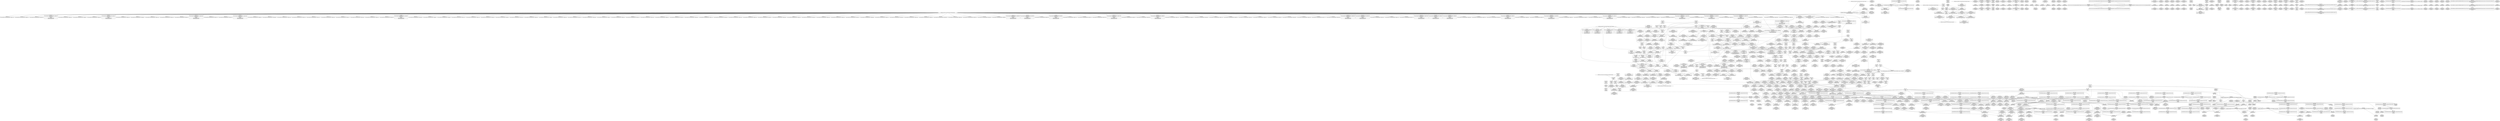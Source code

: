 digraph {
	CE0x5b029a0 [shape=record,shape=Mrecord,label="{CE0x5b029a0|i64_3|*Constant*|*SummSource*}"]
	CE0x5b0e220 [shape=record,shape=Mrecord,label="{CE0x5b0e220|selinux_mount:tmp7|security/selinux/hooks.c,2639|*SummSink*}"]
	CE0x5badf80 [shape=record,shape=Mrecord,label="{CE0x5badf80|path_has_perm:tmp7|security/selinux/hooks.c,1646|*SummSource*}"]
	CE0x5b0f120 [shape=record,shape=Mrecord,label="{CE0x5b0f120|selinux_mount:return|*SummSource*}"]
	CE0x5c04ba0 [shape=record,shape=Mrecord,label="{CE0x5c04ba0|__validate_creds:tmp9|include/linux/cred.h,175}"]
	CE0x5b41030 [shape=record,shape=Mrecord,label="{CE0x5b41030|104:_%struct.inode*,_232:_%struct.super_block*,_:_CRE_93,94_}"]
	CE0x5b05a80 [shape=record,shape=Mrecord,label="{CE0x5b05a80|i64_4|*Constant*|*SummSource*}"]
	CE0x5b9f320 [shape=record,shape=Mrecord,label="{CE0x5b9f320|i64*_getelementptr_inbounds_(_2_x_i64_,_2_x_i64_*___llvm_gcov_ctr131,_i64_0,_i64_0)|*Constant*|*SummSink*}"]
	CE0x5c0b020 [shape=record,shape=Mrecord,label="{CE0x5c0b020|inode_has_perm:tmp9|security/selinux/hooks.c,1611|*SummSink*}"]
	CE0x5b8b160 [shape=record,shape=Mrecord,label="{CE0x5b8b160|inode_has_perm:i_security|security/selinux/hooks.c,1615}"]
	CE0x5b13f20 [shape=record,shape=Mrecord,label="{CE0x5b13f20|104:_%struct.inode*,_232:_%struct.super_block*,_:_CRE_163,164_}"]
	CE0x5b39a80 [shape=record,shape=Mrecord,label="{CE0x5b39a80|selinux_mount:flags|Function::selinux_mount&Arg::flags::|*SummSource*}"]
	CE0x5afe870 [shape=record,shape=Mrecord,label="{CE0x5afe870|selinux_mount:call3|security/selinux/hooks.c,2639}"]
	CE0x5bb1f60 [shape=record,shape=Mrecord,label="{CE0x5bb1f60|inode_has_perm:adp|Function::inode_has_perm&Arg::adp::|*SummSource*}"]
	CE0x5b64180 [shape=record,shape=Mrecord,label="{CE0x5b64180|selinux_mount:call7|security/selinux/hooks.c,2642|*SummSource*}"]
	CE0x5bd10a0 [shape=record,shape=Mrecord,label="{CE0x5bd10a0|i8*_getelementptr_inbounds_(_25_x_i8_,_25_x_i8_*_.str3,_i32_0,_i32_0)|*Constant*}"]
	CE0x5b8bfb0 [shape=record,shape=Mrecord,label="{CE0x5b8bfb0|inode_has_perm:tmp12|security/selinux/hooks.c,1612}"]
	CE0x5c01210 [shape=record,shape=Mrecord,label="{CE0x5c01210|__validate_creds:tmp6|include/linux/cred.h,174|*SummSource*}"]
	CE0x5aff6d0 [shape=record,shape=Mrecord,label="{CE0x5aff6d0|get_current:entry|*SummSource*}"]
	CE0x5bcced0 [shape=record,shape=Mrecord,label="{CE0x5bcced0|cred_sid:sid|security/selinux/hooks.c,197}"]
	CE0x5afdfe0 [shape=record,shape=Mrecord,label="{CE0x5afdfe0|i32_65536|*Constant*}"]
	CE0x5b8b230 [shape=record,shape=Mrecord,label="{CE0x5b8b230|inode_has_perm:i_security|security/selinux/hooks.c,1615|*SummSource*}"]
	CE0x5b05ed0 [shape=record,shape=Mrecord,label="{CE0x5b05ed0|selinux_mount:tmp9|security/selinux/hooks.c,2639|*SummSink*}"]
	CE0x5b17370 [shape=record,shape=Mrecord,label="{CE0x5b17370|104:_%struct.inode*,_232:_%struct.super_block*,_:_CRE_196,197_}"]
	CE0x5b86200 [shape=record,shape=Mrecord,label="{CE0x5b86200|superblock_has_perm:bb|*SummSink*}"]
	CE0x5c08280 [shape=record,shape=Mrecord,label="{CE0x5c08280|i64_0|*Constant*}"]
	CE0x5bc84d0 [shape=record,shape=Mrecord,label="{CE0x5bc84d0|__validate_creds:tobool|include/linux/cred.h,173|*SummSource*}"]
	CE0x5b13c00 [shape=record,shape=Mrecord,label="{CE0x5b13c00|104:_%struct.inode*,_232:_%struct.super_block*,_:_CRE_161,162_}"]
	CE0x5b69290 [shape=record,shape=Mrecord,label="{CE0x5b69290|inode_has_perm:tmp5|security/selinux/hooks.c,1609|*SummSource*}"]
	CE0x5b89a30 [shape=record,shape=Mrecord,label="{CE0x5b89a30|inode_has_perm:tmp14|security/selinux/hooks.c,1614}"]
	CE0x5b8abe0 [shape=record,shape=Mrecord,label="{CE0x5b8abe0|i32_10|*Constant*}"]
	CE0x5bc3e30 [shape=record,shape=Mrecord,label="{CE0x5bc3e30|__validate_creds:tmp}"]
	CE0x5b1da30 [shape=record,shape=Mrecord,label="{CE0x5b1da30|selinux_mount:tmp16|security/selinux/hooks.c,2639|*SummSource*}"]
	CE0x5b1a430 [shape=record,shape=Mrecord,label="{CE0x5b1a430|104:_%struct.inode*,_232:_%struct.super_block*,_:_CRE_240,248_|*MultipleSource*|*LoadInst*|security/selinux/hooks.c,2642|security/selinux/hooks.c,2642}"]
	CE0x5bfb9b0 [shape=record,shape=Mrecord,label="{CE0x5bfb9b0|__validate_creds:tmp5|include/linux/cred.h,173|*SummSource*}"]
	CE0x5b65040 [shape=record,shape=Mrecord,label="{CE0x5b65040|cred_sid:tmp3}"]
	CE0x5b1ce90 [shape=record,shape=Mrecord,label="{CE0x5b1ce90|104:_%struct.inode*,_232:_%struct.super_block*,_:_CRE_104,112_|*MultipleSource*|*LoadInst*|security/selinux/hooks.c,2642|security/selinux/hooks.c,2642}"]
	CE0x5b38570 [shape=record,shape=Mrecord,label="{CE0x5b38570|COLLAPSED:_GCMRE_current_task_external_global_%struct.task_struct*:_elem_0::|security/selinux/hooks.c,2639}"]
	CE0x5b6bcf0 [shape=record,shape=Mrecord,label="{CE0x5b6bcf0|GLOBAL:__validate_creds|*Constant*|*SummSource*}"]
	CE0x5bae5b0 [shape=record,shape=Mrecord,label="{CE0x5bae5b0|_ret_i32_%retval.0,_!dbg_!27739|security/selinux/hooks.c,1618|*SummSink*}"]
	CE0x5b9d760 [shape=record,shape=Mrecord,label="{CE0x5b9d760|GLOBAL:inode_has_perm|*Constant*}"]
	CE0x5b292d0 [shape=record,shape=Mrecord,label="{CE0x5b292d0|superblock_has_perm:tmp4|*LoadInst*|security/selinux/hooks.c,1865|*SummSink*}"]
	CE0x5b68450 [shape=record,shape=Mrecord,label="{CE0x5b68450|cred_sid:tmp6|security/selinux/hooks.c,197|*SummSource*}"]
	CE0x5afe580 [shape=record,shape=Mrecord,label="{CE0x5afe580|selinux_mount:tmp18|security/selinux/hooks.c,2639|*SummSource*}"]
	CE0x5af3bf0 [shape=record,shape=Mrecord,label="{CE0x5af3bf0|i32_2639|*Constant*|*SummSink*}"]
	CE0x5ba3730 [shape=record,shape=Mrecord,label="{CE0x5ba3730|avc_has_perm:auditdata|Function::avc_has_perm&Arg::auditdata::|*SummSink*}"]
	CE0x5b9ea40 [shape=record,shape=Mrecord,label="{CE0x5b9ea40|i64*_getelementptr_inbounds_(_2_x_i64_,_2_x_i64_*___llvm_gcov_ctr204,_i64_0,_i64_0)|*Constant*|*SummSource*}"]
	CE0x5b67310 [shape=record,shape=Mrecord,label="{CE0x5b67310|cred_sid:sid|security/selinux/hooks.c,197|*SummSource*}"]
	CE0x5c08a60 [shape=record,shape=Mrecord,label="{CE0x5c08a60|i64_3|*Constant*}"]
	"CONST[source:0(mediator),value:0(static)][purpose:{operation}][SrcIdx:2]"
	CE0x5b8bad0 [shape=record,shape=Mrecord,label="{CE0x5b8bad0|inode_has_perm:tmp11|security/selinux/hooks.c,1612|*SummSink*}"]
	CE0x5b731a0 [shape=record,shape=Mrecord,label="{CE0x5b731a0|i32_16|*Constant*}"]
	CE0x5b3d250 [shape=record,shape=Mrecord,label="{CE0x5b3d250|i64*_getelementptr_inbounds_(_15_x_i64_,_15_x_i64_*___llvm_gcov_ctr203,_i64_0,_i64_12)|*Constant*|*SummSink*}"]
	CE0x7632300 [shape=record,shape=Mrecord,label="{CE0x7632300|selinux_mount:bb}"]
	CE0x5afd800 [shape=record,shape=Mrecord,label="{CE0x5afd800|selinux_mount:tmp6|security/selinux/hooks.c,2639|*SummSink*}"]
	CE0x5b063a0 [shape=record,shape=Mrecord,label="{CE0x5b063a0|selinux_mount:tmp10|security/selinux/hooks.c,2639|*SummSink*}"]
	CE0x5b3e090 [shape=record,shape=Mrecord,label="{CE0x5b3e090|i32_1|*Constant*|*SummSink*}"]
	CE0x5b195d0 [shape=record,shape=Mrecord,label="{CE0x5b195d0|104:_%struct.inode*,_232:_%struct.super_block*,_:_CRE_218,219_}"]
	CE0x5bc3f10 [shape=record,shape=Mrecord,label="{CE0x5bc3f10|__validate_creds:tmp|*SummSource*}"]
	CE0x5b22b60 [shape=record,shape=Mrecord,label="{CE0x5b22b60|selinux_mount:tmp16|security/selinux/hooks.c,2639|*SummSink*}"]
	CE0x5b3df60 [shape=record,shape=Mrecord,label="{CE0x5b3df60|i32_1|*Constant*|*SummSource*}"]
	CE0x5b60000 [shape=record,shape=Mrecord,label="{CE0x5b60000|superblock_has_perm:cred|Function::superblock_has_perm&Arg::cred::}"]
	CE0x5b15a70 [shape=record,shape=Mrecord,label="{CE0x5b15a70|104:_%struct.inode*,_232:_%struct.super_block*,_:_CRE_180,181_}"]
	CE0x5b669d0 [shape=record,shape=Mrecord,label="{CE0x5b669d0|cred_sid:tmp5|security/selinux/hooks.c,196|*SummSource*}"]
	CE0x5bc70b0 [shape=record,shape=Mrecord,label="{CE0x5bc70b0|i1_true|*Constant*}"]
	CE0x5b0e390 [shape=record,shape=Mrecord,label="{CE0x5b0e390|GLOBAL:selinux_mount.__warned|Global_var:selinux_mount.__warned}"]
	CE0x5b1ab90 [shape=record,shape=Mrecord,label="{CE0x5b1ab90|104:_%struct.inode*,_232:_%struct.super_block*,_:_CRE_264,272_|*MultipleSource*|*LoadInst*|security/selinux/hooks.c,2642|security/selinux/hooks.c,2642}"]
	CE0x5c05ba0 [shape=record,shape=Mrecord,label="{CE0x5c05ba0|inode_has_perm:tobool|security/selinux/hooks.c,1611|*SummSink*}"]
	CE0x5b5c2b0 [shape=record,shape=Mrecord,label="{CE0x5b5c2b0|104:_%struct.inode*,_232:_%struct.super_block*,_:_CRE_296,304_|*MultipleSource*|*LoadInst*|security/selinux/hooks.c,2642|security/selinux/hooks.c,2642}"]
	CE0x5af6ae0 [shape=record,shape=Mrecord,label="{CE0x5af6ae0|i32_0|*Constant*}"]
	CE0x5b10ac0 [shape=record,shape=Mrecord,label="{CE0x5b10ac0|selinux_mount:tmp3}"]
	CE0x5bccbf0 [shape=record,shape=Mrecord,label="{CE0x5bccbf0|inode_has_perm:tmp4|security/selinux/hooks.c,1609|*SummSource*}"]
	CE0x5c1ad10 [shape=record,shape=Mrecord,label="{CE0x5c1ad10|i32_3|*Constant*|*SummSink*}"]
	CE0x5b0f190 [shape=record,shape=Mrecord,label="{CE0x5b0f190|selinux_mount:return|*SummSink*}"]
	CE0x5b138e0 [shape=record,shape=Mrecord,label="{CE0x5b138e0|104:_%struct.inode*,_232:_%struct.super_block*,_:_CRE_159,160_}"]
	CE0x5b5f230 [shape=record,shape=Mrecord,label="{CE0x5b5f230|_ret_i32_%call2,_!dbg_!27722|security/selinux/hooks.c,1866}"]
	CE0x5b12f80 [shape=record,shape=Mrecord,label="{CE0x5b12f80|104:_%struct.inode*,_232:_%struct.super_block*,_:_CRE_153,154_}"]
	CE0x5b14560 [shape=record,shape=Mrecord,label="{CE0x5b14560|104:_%struct.inode*,_232:_%struct.super_block*,_:_CRE_167,168_}"]
	CE0x5b044e0 [shape=record,shape=Mrecord,label="{CE0x5b044e0|selinux_mount:land.lhs.true|*SummSink*}"]
	CE0x5b3e200 [shape=record,shape=Mrecord,label="{CE0x5b3e200|selinux_mount:dentry|security/selinux/hooks.c,2642}"]
	CE0x5b8a940 [shape=record,shape=Mrecord,label="{CE0x5b8a940|_ret_i32_%tmp6,_!dbg_!27716|security/selinux/hooks.c,197}"]
	CE0x5b5eb00 [shape=record,shape=Mrecord,label="{CE0x5b5eb00|%struct.common_audit_data*_null|*Constant*}"]
	CE0x5c0a1c0 [shape=record,shape=Mrecord,label="{CE0x5c0a1c0|inode_has_perm:tmp8|security/selinux/hooks.c,1611|*SummSink*}"]
	CE0x5b8cd80 [shape=record,shape=Mrecord,label="{CE0x5b8cd80|inode_has_perm:tmp13|security/selinux/hooks.c,1614|*SummSink*}"]
	CE0x5bcc5d0 [shape=record,shape=Mrecord,label="{CE0x5bcc5d0|__validate_creds:call|include/linux/cred.h,173|*SummSink*}"]
	CE0x5b3d650 [shape=record,shape=Mrecord,label="{CE0x5b3d650|selinux_mount:tmp25|security/selinux/hooks.c,2642|*SummSource*}"]
	CE0x5b85300 [shape=record,shape=Mrecord,label="{CE0x5b85300|superblock_has_perm:call|security/selinux/hooks.c,1863}"]
	CE0x5bcb4b0 [shape=record,shape=Mrecord,label="{CE0x5bcb4b0|__validate_creds:tmp|*SummSink*}"]
	CE0x5b129d0 [shape=record,shape=Mrecord,label="{CE0x5b129d0|104:_%struct.inode*,_232:_%struct.super_block*,_:_CRE_149,150_}"]
	CE0x5b158e0 [shape=record,shape=Mrecord,label="{CE0x5b158e0|104:_%struct.inode*,_232:_%struct.super_block*,_:_CRE_179,180_}"]
	CE0x5b60550 [shape=record,shape=Mrecord,label="{CE0x5b60550|i64*_getelementptr_inbounds_(_15_x_i64_,_15_x_i64_*___llvm_gcov_ctr203,_i64_0,_i64_14)|*Constant*}"]
	CE0x5b152a0 [shape=record,shape=Mrecord,label="{CE0x5b152a0|104:_%struct.inode*,_232:_%struct.super_block*,_:_CRE_175,176_}"]
	CE0x5b5f630 [shape=record,shape=Mrecord,label="{CE0x5b5f630|_ret_i32_%call2,_!dbg_!27722|security/selinux/hooks.c,1866|*SummSource*}"]
	CE0x5af15f0 [shape=record,shape=Mrecord,label="{CE0x5af15f0|selinux_mount:do.body|*SummSink*}"]
	CE0x5bc5fd0 [shape=record,shape=Mrecord,label="{CE0x5bc5fd0|__validate_creds:file|Function::__validate_creds&Arg::file::|*SummSink*}"]
	CE0x5c05850 [shape=record,shape=Mrecord,label="{CE0x5c05850|inode_has_perm:and|security/selinux/hooks.c,1611|*SummSink*}"]
	CE0x5bfb6d0 [shape=record,shape=Mrecord,label="{CE0x5bfb6d0|__validate_creds:tmp4|include/linux/cred.h,173|*SummSink*}"]
	CE0x5b8c0e0 [shape=record,shape=Mrecord,label="{CE0x5b8c0e0|inode_has_perm:tmp12|security/selinux/hooks.c,1612|*SummSource*}"]
	CE0x5af94e0 [shape=record,shape=Mrecord,label="{CE0x5af94e0|selinux_mount:tmp13|security/selinux/hooks.c,2639|*SummSink*}"]
	CE0x5bc5130 [shape=record,shape=Mrecord,label="{CE0x5bc5130|inode_has_perm:tmp1}"]
	CE0x5bd70b0 [shape=record,shape=Mrecord,label="{CE0x5bd70b0|i32_4|*Constant*|*SummSink*}"]
	CE0x5b198f0 [shape=record,shape=Mrecord,label="{CE0x5b198f0|104:_%struct.inode*,_232:_%struct.super_block*,_:_CRE_220,221_}"]
	CE0x5aff7d0 [shape=record,shape=Mrecord,label="{CE0x5aff7d0|get_current:entry|*SummSink*}"]
	CE0x5bc95f0 [shape=record,shape=Mrecord,label="{CE0x5bc95f0|GLOBAL:__validate_creds|*Constant*}"]
	CE0x5ba3a70 [shape=record,shape=Mrecord,label="{CE0x5ba3a70|_ret_i32_%retval.0,_!dbg_!27728|security/selinux/avc.c,775|*SummSink*}"]
	CE0x5bfd960 [shape=record,shape=Mrecord,label="{CE0x5bfd960|avc_has_perm:tclass|Function::avc_has_perm&Arg::tclass::}"]
	CE0x5bcb540 [shape=record,shape=Mrecord,label="{CE0x5bcb540|i64_1|*Constant*}"]
	CE0x5ba0410 [shape=record,shape=Mrecord,label="{CE0x5ba0410|path_has_perm:tmp4|*LoadInst*|security/selinux/hooks.c,1642|*SummSink*}"]
	CE0x5c15b40 [shape=record,shape=Mrecord,label="{CE0x5c15b40|28:_i32,_32:_i16,_:_CRE_28,32_|*MultipleSource*|*LoadInst*|security/selinux/hooks.c,1615|security/selinux/hooks.c,1615|security/selinux/hooks.c,1617}"]
	CE0x5af3a80 [shape=record,shape=Mrecord,label="{CE0x5af3a80|GLOBAL:lockdep_rcu_suspicious|*Constant*}"]
	CE0x5af1c10 [shape=record,shape=Mrecord,label="{CE0x5af1c10|selinux_mount:land.lhs.true|*SummSource*}"]
	CE0x5b61fb0 [shape=record,shape=Mrecord,label="{CE0x5b61fb0|get_current:bb|*SummSink*}"]
	CE0x5b91980 [shape=record,shape=Mrecord,label="{CE0x5b91980|inode_has_perm:bb|*SummSource*}"]
	CE0x5b69110 [shape=record,shape=Mrecord,label="{CE0x5b69110|inode_has_perm:tmp5|security/selinux/hooks.c,1609}"]
	CE0x5bfd4c0 [shape=record,shape=Mrecord,label="{CE0x5bfd4c0|avc_has_perm:entry}"]
	CE0x5b65330 [shape=record,shape=Mrecord,label="{CE0x5b65330|_call_void_mcount()_#3}"]
	CE0x5b24110 [shape=record,shape=Mrecord,label="{CE0x5b24110|GLOBAL:inode_has_perm|*Constant*|*SummSource*}"]
	CE0x5b95f20 [shape=record,shape=Mrecord,label="{CE0x5b95f20|__validate_creds:bb|*SummSink*}"]
	CE0x5b95790 [shape=record,shape=Mrecord,label="{CE0x5b95790|__validate_creds:if.then|*SummSource*}"]
	CE0x5b19120 [shape=record,shape=Mrecord,label="{CE0x5b19120|104:_%struct.inode*,_232:_%struct.super_block*,_:_CRE_215,216_}"]
	CE0x5b8d1d0 [shape=record,shape=Mrecord,label="{CE0x5b8d1d0|path_has_perm:tmp1|*SummSource*}"]
	CE0x5b91c70 [shape=record,shape=Mrecord,label="{CE0x5b91c70|get_current:tmp3|*SummSource*}"]
	CE0x5bc2ca0 [shape=record,shape=Mrecord,label="{CE0x5bc2ca0|i64*_getelementptr_inbounds_(_8_x_i64_,_8_x_i64_*___llvm_gcov_ctr154,_i64_0,_i64_1)|*Constant*|*SummSink*}"]
	CE0x5bb1820 [shape=record,shape=Mrecord,label="{CE0x5bb1820|inode_has_perm:perms|Function::inode_has_perm&Arg::perms::}"]
	CE0x5bc8770 [shape=record,shape=Mrecord,label="{CE0x5bc8770|__validate_creds:tmp2|include/linux/cred.h,173}"]
	CE0x5bcf280 [shape=record,shape=Mrecord,label="{CE0x5bcf280|inode_has_perm:if.then|*SummSource*}"]
	CE0x5b28600 [shape=record,shape=Mrecord,label="{CE0x5b28600|path_has_perm:cred|Function::path_has_perm&Arg::cred::|*SummSink*}"]
	CE0x5bcbcd0 [shape=record,shape=Mrecord,label="{CE0x5bcbcd0|cred_sid:tmp6|security/selinux/hooks.c,197}"]
	CE0x5b9ee00 [shape=record,shape=Mrecord,label="{CE0x5b9ee00|path_has_perm:tmp|*SummSink*}"]
	CE0x5bf8560 [shape=record,shape=Mrecord,label="{CE0x5bf8560|inode_has_perm:tmp6|*LoadInst*|security/selinux/hooks.c,1611|*SummSource*}"]
	CE0x5b02840 [shape=record,shape=Mrecord,label="{CE0x5b02840|selinux_mount:tobool|security/selinux/hooks.c,2639}"]
	CE0x5ba16e0 [shape=record,shape=Mrecord,label="{CE0x5ba16e0|i32_(i32,_i32,_i16,_i32,_%struct.common_audit_data*)*_bitcast_(i32_(i32,_i32,_i16,_i32,_%struct.common_audit_data.495*)*_avc_has_perm_to_i32_(i32,_i32,_i16,_i32,_%struct.common_audit_data*)*)|*Constant*|*SummSink*}"]
	CE0x5b3ba80 [shape=record,shape=Mrecord,label="{CE0x5b3ba80|selinux_mount:tmp21|security/selinux/hooks.c,2641|*SummSource*}"]
	CE0x5b91d10 [shape=record,shape=Mrecord,label="{CE0x5b91d10|get_current:tmp3|*SummSink*}"]
	CE0x5bc9090 [shape=record,shape=Mrecord,label="{CE0x5bc9090|__validate_creds:expval|include/linux/cred.h,173|*SummSink*}"]
	CE0x5b40370 [shape=record,shape=Mrecord,label="{CE0x5b40370|104:_%struct.inode*,_232:_%struct.super_block*,_:_CRE_64,72_|*MultipleSource*|*LoadInst*|security/selinux/hooks.c,2642|security/selinux/hooks.c,2642}"]
	CE0x5affb90 [shape=record,shape=Mrecord,label="{CE0x5affb90|_ret_%struct.task_struct*_%tmp4,_!dbg_!27714|./arch/x86/include/asm/current.h,14|*SummSink*}"]
	CE0x5bf8330 [shape=record,shape=Mrecord,label="{CE0x5bf8330|inode_has_perm:tmp6|*LoadInst*|security/selinux/hooks.c,1611}"]
	CE0x5c09e10 [shape=record,shape=Mrecord,label="{CE0x5c09e10|GLOBAL:__llvm_gcov_ctr154|Global_var:__llvm_gcov_ctr154|*SummSource*}"]
	CE0x5b10db0 [shape=record,shape=Mrecord,label="{CE0x5b10db0|selinux_mount:land.lhs.true2|*SummSource*}"]
	CE0x5bcf730 [shape=record,shape=Mrecord,label="{CE0x5bcf730|_call_void_mcount()_#3|*SummSink*}"]
	CE0x5b966c0 [shape=record,shape=Mrecord,label="{CE0x5b966c0|__validate_creds:if.end|*SummSink*}"]
	CE0x5b58300 [shape=record,shape=Mrecord,label="{CE0x5b58300|i64*_getelementptr_inbounds_(_2_x_i64_,_2_x_i64_*___llvm_gcov_ctr98,_i64_0,_i64_1)|*Constant*|*SummSink*}"]
	CE0x5b9c4b0 [shape=record,shape=Mrecord,label="{CE0x5b9c4b0|path_has_perm:tmp5|security/selinux/hooks.c,1642}"]
	CE0x5b3e5b0 [shape=record,shape=Mrecord,label="{CE0x5b3e5b0|i64*_getelementptr_inbounds_(_2_x_i64_,_2_x_i64_*___llvm_gcov_ctr151,_i64_0,_i64_1)|*Constant*}"]
	CE0x5b9f190 [shape=record,shape=Mrecord,label="{CE0x5b9f190|i64*_getelementptr_inbounds_(_2_x_i64_,_2_x_i64_*___llvm_gcov_ctr131,_i64_0,_i64_0)|*Constant*|*SummSource*}"]
	CE0x5b99ce0 [shape=record,shape=Mrecord,label="{CE0x5b99ce0|i64*_getelementptr_inbounds_(_2_x_i64_,_2_x_i64_*___llvm_gcov_ctr204,_i64_0,_i64_1)|*Constant*|*SummSource*}"]
	CE0x5b715e0 [shape=record,shape=Mrecord,label="{CE0x5b715e0|__validate_creds:conv|include/linux/cred.h,173|*SummSink*}"]
	CE0x5ba22f0 [shape=record,shape=Mrecord,label="{CE0x5ba22f0|avc_has_perm:tsid|Function::avc_has_perm&Arg::tsid::}"]
	CE0x5b5cdd0 [shape=record,shape=Mrecord,label="{CE0x5b5cdd0|104:_%struct.inode*,_232:_%struct.super_block*,_:_CRE_310,311_}"]
	CE0x5b41810 [shape=record,shape=Mrecord,label="{CE0x5b41810|selinux_mount:tmp26|*LoadInst*|security/selinux/hooks.c,2642|*SummSink*}"]
	CE0x5b72d90 [shape=record,shape=Mrecord,label="{CE0x5b72d90|i32_16|*Constant*|*SummSink*}"]
	CE0x5af5290 [shape=record,shape=Mrecord,label="{CE0x5af5290|selinux_mount:tmp6|security/selinux/hooks.c,2639}"]
	CE0x5b018f0 [shape=record,shape=Mrecord,label="{CE0x5b018f0|selinux_mount:if.else}"]
	CE0x5b84290 [shape=record,shape=Mrecord,label="{CE0x5b84290|272:_i8*,_:_CRE_272,280_|*MultipleSource*|security/selinux/hooks.c,2642|Function::superblock_has_perm&Arg::sb::|security/selinux/hooks.c,1865}"]
	CE0x5b995f0 [shape=record,shape=Mrecord,label="{CE0x5b995f0|superblock_has_perm:tmp6|security/selinux/hooks.c,1866}"]
	CE0x5b82a50 [shape=record,shape=Mrecord,label="{CE0x5b82a50|inode_has_perm:if.end}"]
	CE0x5b2ac50 [shape=record,shape=Mrecord,label="{CE0x5b2ac50|i32_2639|*Constant*|*SummSource*}"]
	CE0x5b64ac0 [shape=record,shape=Mrecord,label="{CE0x5b64ac0|superblock_has_perm:entry|*SummSink*}"]
	CE0x5aed6d0 [shape=record,shape=Mrecord,label="{CE0x5aed6d0|selinux_mount:tmp1}"]
	CE0x5b3ef00 [shape=record,shape=Mrecord,label="{CE0x5b3ef00|0:_i8,_16:_%struct.dentry*,_24:_%struct.selinux_audit_data*,_:_SCMRE_8,16_|*MultipleSource*|Function::selinux_mount&Arg::path::|security/selinux/hooks.c,2642}"]
	CE0x5b02300 [shape=record,shape=Mrecord,label="{CE0x5b02300|selinux_mount:do.body}"]
	CE0x5baec80 [shape=record,shape=Mrecord,label="{CE0x5baec80|cred_sid:bb|*SummSink*}"]
	CE0x5b1c850 [shape=record,shape=Mrecord,label="{CE0x5b1c850|104:_%struct.inode*,_232:_%struct.super_block*,_:_CRE_94,95_}"]
	CE0x5b03500 [shape=record,shape=Mrecord,label="{CE0x5b03500|selinux_mount:tmp2|*SummSource*}"]
	CE0x5b82cf0 [shape=record,shape=Mrecord,label="{CE0x5b82cf0|superblock_has_perm:tmp2|*SummSource*}"]
	CE0x5b163d0 [shape=record,shape=Mrecord,label="{CE0x5b163d0|104:_%struct.inode*,_232:_%struct.super_block*,_:_CRE_186,187_}"]
	CE0x5c15c70 [shape=record,shape=Mrecord,label="{CE0x5c15c70|28:_i32,_32:_i16,_:_CRE_32,34_|*MultipleSource*|*LoadInst*|security/selinux/hooks.c,1615|security/selinux/hooks.c,1615|security/selinux/hooks.c,1617}"]
	CE0x5af9a70 [shape=record,shape=Mrecord,label="{CE0x5af9a70|selinux_mount:tmp14|security/selinux/hooks.c,2639|*SummSink*}"]
	CE0x5bfe3d0 [shape=record,shape=Mrecord,label="{CE0x5bfe3d0|i64*_getelementptr_inbounds_(_8_x_i64_,_8_x_i64_*___llvm_gcov_ctr154,_i64_0,_i64_7)|*Constant*}"]
	CE0x5b88640 [shape=record,shape=Mrecord,label="{CE0x5b88640|get_current:tmp4|./arch/x86/include/asm/current.h,14|*SummSource*}"]
	CE0x5b3faa0 [shape=record,shape=Mrecord,label="{CE0x5b3faa0|104:_%struct.inode*,_232:_%struct.super_block*,_:_CRE_16,24_|*MultipleSource*|*LoadInst*|security/selinux/hooks.c,2642|security/selinux/hooks.c,2642}"]
	CE0x5b5ca00 [shape=record,shape=Mrecord,label="{CE0x5b5ca00|104:_%struct.inode*,_232:_%struct.super_block*,_:_CRE_307,308_}"]
	CE0x5b67600 [shape=record,shape=Mrecord,label="{CE0x5b67600|0:_i32,_4:_i32,_8:_i32,_12:_i32,_:_CMRE_0,4_|*MultipleSource*|security/selinux/hooks.c,196|*LoadInst*|security/selinux/hooks.c,196|security/selinux/hooks.c,197}"]
	CE0x5b03240 [shape=record,shape=Mrecord,label="{CE0x5b03240|i64*_getelementptr_inbounds_(_15_x_i64_,_15_x_i64_*___llvm_gcov_ctr203,_i64_0,_i64_0)|*Constant*|*SummSource*}"]
	CE0x5bc8600 [shape=record,shape=Mrecord,label="{CE0x5bc8600|__validate_creds:tobool|include/linux/cred.h,173|*SummSink*}"]
	CE0x5b06270 [shape=record,shape=Mrecord,label="{CE0x5b06270|selinux_mount:tmp10|security/selinux/hooks.c,2639|*SummSource*}"]
	CE0x5bcd370 [shape=record,shape=Mrecord,label="{CE0x5bcd370|__validate_creds:file|Function::__validate_creds&Arg::file::|*SummSource*}"]
	CE0x5b0eee0 [shape=record,shape=Mrecord,label="{CE0x5b0eee0|path_has_perm:tmp2}"]
	CE0x5b3a1c0 [shape=record,shape=Mrecord,label="{CE0x5b3a1c0|i64_32|*Constant*|*SummSink*}"]
	CE0x5af8200 [shape=record,shape=Mrecord,label="{CE0x5af8200|_ret_i32_%call,_!dbg_!27724|security/selinux/hooks.c,1647}"]
	CE0x5b02d40 [shape=record,shape=Mrecord,label="{CE0x5b02d40|i64_2|*Constant*|*SummSink*}"]
	CE0x5b3a570 [shape=record,shape=Mrecord,label="{CE0x5b3a570|selinux_mount:and|security/selinux/hooks.c,2641}"]
	CE0x5b73630 [shape=record,shape=Mrecord,label="{CE0x5b73630|superblock_has_perm:s_security|security/selinux/hooks.c,1865|*SummSink*}"]
	CE0x5c04e50 [shape=record,shape=Mrecord,label="{CE0x5c04e50|__validate_creds:tmp9|include/linux/cred.h,175|*SummSink*}"]
	CE0x5b02a80 [shape=record,shape=Mrecord,label="{CE0x5b02a80|i64_0|*Constant*}"]
	CE0x5af8b10 [shape=record,shape=Mrecord,label="{CE0x5af8b10|selinux_mount:retval.0}"]
	CE0x5b1d550 [shape=record,shape=Mrecord,label="{CE0x5b1d550|selinux_mount:tmp15|security/selinux/hooks.c,2639|*SummSink*}"]
	CE0x5ba1eb0 [shape=record,shape=Mrecord,label="{CE0x5ba1eb0|avc_has_perm:ssid|Function::avc_has_perm&Arg::ssid::}"]
	CE0x5bcda40 [shape=record,shape=Mrecord,label="{CE0x5bcda40|__validate_creds:line|Function::__validate_creds&Arg::line::|*SummSource*}"]
	CE0x5b82c80 [shape=record,shape=Mrecord,label="{CE0x5b82c80|inode_has_perm:do.body|*SummSource*}"]
	CE0x5b85760 [shape=record,shape=Mrecord,label="{CE0x5b85760|GLOBAL:cred_sid|*Constant*|*SummSink*}"]
	CE0x5b8a6a0 [shape=record,shape=Mrecord,label="{CE0x5b8a6a0|cred_sid:entry}"]
	CE0x5c011a0 [shape=record,shape=Mrecord,label="{CE0x5c011a0|__validate_creds:tmp6|include/linux/cred.h,174}"]
	CE0x5b73560 [shape=record,shape=Mrecord,label="{CE0x5b73560|superblock_has_perm:s_security|security/selinux/hooks.c,1865|*SummSource*}"]
	CE0x5afe2f0 [shape=record,shape=Mrecord,label="{CE0x5afe2f0|i32_65536|*Constant*|*SummSink*}"]
	CE0x5b5c790 [shape=record,shape=Mrecord,label="{CE0x5b5c790|104:_%struct.inode*,_232:_%struct.super_block*,_:_CRE_306,307_}"]
	CE0x5b632a0 [shape=record,shape=Mrecord,label="{CE0x5b632a0|selinux_mount:tmp29|security/selinux/hooks.c,2645|*SummSink*}"]
	CE0x5bcc6e0 [shape=record,shape=Mrecord,label="{CE0x5bcc6e0|GLOBAL:creds_are_invalid|*Constant*}"]
	CE0x5b829e0 [shape=record,shape=Mrecord,label="{CE0x5b829e0|inode_has_perm:return|*SummSink*}"]
	CE0x5bad000 [shape=record,shape=Mrecord,label="{CE0x5bad000|8:_i32,_:_CRE_8,12_|*MultipleSource*|*LoadInst*|security/selinux/hooks.c,1865|security/selinux/hooks.c,1865|security/selinux/hooks.c,1866}"]
	CE0x5bd1c40 [shape=record,shape=Mrecord,label="{CE0x5bd1c40|cred_sid:tmp1}"]
	"CONST[source:2(external),value:0(static)][purpose:{operation}][SrcIdx:0]"
	CE0x5b12c60 [shape=record,shape=Mrecord,label="{CE0x5b12c60|104:_%struct.inode*,_232:_%struct.super_block*,_:_CRE_151,152_}"]
	CE0x5c07db0 [shape=record,shape=Mrecord,label="{CE0x5c07db0|inode_has_perm:lnot.ext|security/selinux/hooks.c,1611|*SummSink*}"]
	CE0x5b61ba0 [shape=record,shape=Mrecord,label="{CE0x5b61ba0|get_current:bb}"]
	CE0x5b3def0 [shape=record,shape=Mrecord,label="{CE0x5b3def0|i32_1|*Constant*}"]
	CE0x5b3ed10 [shape=record,shape=Mrecord,label="{CE0x5b3ed10|_call_void_mcount()_#3|*SummSource*}"]
	CE0x5b07dc0 [shape=record,shape=Mrecord,label="{CE0x5b07dc0|selinux_mount:tobool1|security/selinux/hooks.c,2639|*SummSink*}"]
	CE0x5c057c0 [shape=record,shape=Mrecord,label="{CE0x5c057c0|inode_has_perm:and|security/selinux/hooks.c,1611|*SummSource*}"]
	CE0x5b17050 [shape=record,shape=Mrecord,label="{CE0x5b17050|104:_%struct.inode*,_232:_%struct.super_block*,_:_CRE_194,195_}"]
	CE0x5b64ba0 [shape=record,shape=Mrecord,label="{CE0x5b64ba0|i32_2|*Constant*}"]
	CE0x5af8490 [shape=record,shape=Mrecord,label="{CE0x5af8490|path_has_perm:av|Function::path_has_perm&Arg::av::|*SummSink*}"]
	CE0x5b9f530 [shape=record,shape=Mrecord,label="{CE0x5b9f530|path_has_perm:ad|security/selinux/hooks.c, 1643|*SummSource*}"]
	CE0x5b388c0 [shape=record,shape=Mrecord,label="{CE0x5b388c0|cred_sid:tmp|*SummSource*}"]
	CE0x5ba0290 [shape=record,shape=Mrecord,label="{CE0x5ba0290|path_has_perm:tmp4|*LoadInst*|security/selinux/hooks.c,1642|*SummSource*}"]
	CE0x5c08bc0 [shape=record,shape=Mrecord,label="{CE0x5c08bc0|inode_has_perm:expval|security/selinux/hooks.c,1611|*SummSink*}"]
	CE0x5b60c60 [shape=record,shape=Mrecord,label="{CE0x5b60c60|selinux_mount:tmp31|security/selinux/hooks.c,2646|*SummSource*}"]
	CE0x77b29d0 [shape=record,shape=Mrecord,label="{CE0x77b29d0|i64*_getelementptr_inbounds_(_15_x_i64_,_15_x_i64_*___llvm_gcov_ctr203,_i64_0,_i64_0)|*Constant*|*SummSink*}"]
	CE0x5b858c0 [shape=record,shape=Mrecord,label="{CE0x5b858c0|cred_sid:entry}"]
	CE0x5b3c080 [shape=record,shape=Mrecord,label="{CE0x5b3c080|selinux_mount:tmp22|security/selinux/hooks.c,2641|*SummSource*}"]
	CE0x5c1aa70 [shape=record,shape=Mrecord,label="{CE0x5c1aa70|i32_3|*Constant*}"]
	CE0x5b88930 [shape=record,shape=Mrecord,label="{CE0x5b88930|superblock_has_perm:tmp3|*SummSink*}"]
	CE0x5b8a180 [shape=record,shape=Mrecord,label="{CE0x5b8a180|inode_has_perm:call|security/selinux/hooks.c,1614|*SummSink*}"]
	CE0x5b608e0 [shape=record,shape=Mrecord,label="{CE0x5b608e0|i64*_getelementptr_inbounds_(_15_x_i64_,_15_x_i64_*___llvm_gcov_ctr203,_i64_0,_i64_14)|*Constant*|*SummSink*}"]
	CE0x5afe700 [shape=record,shape=Mrecord,label="{CE0x5afe700|selinux_mount:tmp18|security/selinux/hooks.c,2639|*SummSink*}"]
	CE0x5afdcb0 [shape=record,shape=Mrecord,label="{CE0x5afdcb0|path_has_perm:path|Function::path_has_perm&Arg::path::}"]
	CE0x5b65700 [shape=record,shape=Mrecord,label="{CE0x5b65700|i32_22|*Constant*}"]
	CE0x5b21dc0 [shape=record,shape=Mrecord,label="{CE0x5b21dc0|selinux_mount:tmp8|security/selinux/hooks.c,2639|*SummSource*}"]
	CE0x5c08780 [shape=record,shape=Mrecord,label="{CE0x5c08780|GLOBAL:llvm.expect.i64|*Constant*|*SummSink*}"]
	CE0x5b65590 [shape=record,shape=Mrecord,label="{CE0x5b65590|_call_void_mcount()_#3|*SummSource*}"]
	CE0x5b3b410 [shape=record,shape=Mrecord,label="{CE0x5b3b410|i64_10|*Constant*|*SummSink*}"]
	CE0x5b3b2f0 [shape=record,shape=Mrecord,label="{CE0x5b3b2f0|i64_10|*Constant*}"]
	CE0x5b3c1b0 [shape=record,shape=Mrecord,label="{CE0x5b3c1b0|selinux_mount:tmp22|security/selinux/hooks.c,2641|*SummSink*}"]
	CE0x5bce2f0 [shape=record,shape=Mrecord,label="{CE0x5bce2f0|i64*_getelementptr_inbounds_(_8_x_i64_,_8_x_i64_*___llvm_gcov_ctr154,_i64_0,_i64_0)|*Constant*}"]
	CE0x5ba0a10 [shape=record,shape=Mrecord,label="{CE0x5ba0a10|path_has_perm:tmp|*SummSource*}"]
	CE0x5c05a20 [shape=record,shape=Mrecord,label="{CE0x5c05a20|inode_has_perm:tobool|security/selinux/hooks.c,1611|*SummSource*}"]
	CE0x5bf87d0 [shape=record,shape=Mrecord,label="{CE0x5bf87d0|inode_has_perm:tmp16|security/selinux/hooks.c,1615|*SummSource*}"]
	CE0x5afa050 [shape=record,shape=Mrecord,label="{CE0x5afa050|i1_true|*Constant*|*SummSink*}"]
	CE0x5b38720 [shape=record,shape=Mrecord,label="{CE0x5b38720|selinux_mount:cred4|security/selinux/hooks.c,2639|*SummSource*}"]
	CE0x5b63e60 [shape=record,shape=Mrecord,label="{CE0x5b63e60|GLOBAL:path_has_perm|*Constant*|*SummSink*}"]
	CE0x5bcfe90 [shape=record,shape=Mrecord,label="{CE0x5bcfe90|__validate_creds:entry|*SummSource*}"]
	"CONST[source:0(mediator),value:2(dynamic)][purpose:{subject}]"
	CE0x5b9c740 [shape=record,shape=Mrecord,label="{CE0x5b9c740|path_has_perm:d_inode|security/selinux/hooks.c,1642|*SummSource*}"]
	CE0x5b859a0 [shape=record,shape=Mrecord,label="{CE0x5b859a0|cred_sid:entry|*SummSource*}"]
	CE0x5bfcaa0 [shape=record,shape=Mrecord,label="{CE0x5bfcaa0|inode_has_perm:tmp18|security/selinux/hooks.c,1617|*SummSource*}"]
	CE0x5bfd260 [shape=record,shape=Mrecord,label="{CE0x5bfd260|i32_(i32,_i32,_i16,_i32,_%struct.common_audit_data*)*_bitcast_(i32_(i32,_i32,_i16,_i32,_%struct.common_audit_data.495*)*_avc_has_perm_to_i32_(i32,_i32,_i16,_i32,_%struct.common_audit_data*)*)|*Constant*}"]
	CE0x5b00e30 [shape=record,shape=Mrecord,label="{CE0x5b00e30|selinux_mount:tmp18|security/selinux/hooks.c,2639}"]
	CE0x5b6a970 [shape=record,shape=Mrecord,label="{CE0x5b6a970|i64*_getelementptr_inbounds_(_8_x_i64_,_8_x_i64_*___llvm_gcov_ctr154,_i64_0,_i64_2)|*Constant*|*SummSource*}"]
	CE0x5b14980 [shape=record,shape=Mrecord,label="{CE0x5b14980|104:_%struct.inode*,_232:_%struct.super_block*,_:_CRE_169,170_}"]
	CE0x5bcb620 [shape=record,shape=Mrecord,label="{CE0x5bcb620|__validate_creds:tmp1|*SummSource*}"]
	CE0x5b67670 [shape=record,shape=Mrecord,label="{CE0x5b67670|0:_i32,_4:_i32,_8:_i32,_12:_i32,_:_CMRE_4,8_|*MultipleSource*|security/selinux/hooks.c,196|*LoadInst*|security/selinux/hooks.c,196|security/selinux/hooks.c,197}"]
	CE0x5b5df00 [shape=record,shape=Mrecord,label="{CE0x5b5df00|selinux_mount:tmp27|security/selinux/hooks.c,2642|*SummSource*}"]
	CE0x5b09d20 [shape=record,shape=Mrecord,label="{CE0x5b09d20|inode_has_perm:lnot|security/selinux/hooks.c,1611}"]
	CE0x5af1980 [shape=record,shape=Mrecord,label="{CE0x5af1980|selinux_mount:if.then6|*SummSource*}"]
	CE0x5b88ea0 [shape=record,shape=Mrecord,label="{CE0x5b88ea0|GLOBAL:cred_sid|*Constant*}"]
	CE0x5b5f460 [shape=record,shape=Mrecord,label="{CE0x5b5f460|superblock_has_perm:ad|Function::superblock_has_perm&Arg::ad::|*SummSource*}"]
	CE0x5b62a30 [shape=record,shape=Mrecord,label="{CE0x5b62a30|selinux_mount:tmp28|security/selinux/hooks.c,2645|*SummSink*}"]
	CE0x5bc52f0 [shape=record,shape=Mrecord,label="{CE0x5bc52f0|inode_has_perm:tmp1|*SummSource*}"]
	CE0x5b85ae0 [shape=record,shape=Mrecord,label="{CE0x5b85ae0|cred_sid:entry|*SummSink*}"]
	CE0x5b09ea0 [shape=record,shape=Mrecord,label="{CE0x5b09ea0|inode_has_perm:lnot|security/selinux/hooks.c,1611|*SummSource*}"]
	CE0x5bfcd40 [shape=record,shape=Mrecord,label="{CE0x5bfcd40|inode_has_perm:call4|security/selinux/hooks.c,1617}"]
	CE0x5b95e50 [shape=record,shape=Mrecord,label="{CE0x5b95e50|__validate_creds:bb|*SummSource*}"]
	CE0x5c0b190 [shape=record,shape=Mrecord,label="{CE0x5c0b190|inode_has_perm:tmp10|security/selinux/hooks.c,1611}"]
	CE0x5b1dbb0 [shape=record,shape=Mrecord,label="{CE0x5b1dbb0|i8_1|*Constant*}"]
	CE0x5bca070 [shape=record,shape=Mrecord,label="{CE0x5bca070|inode_has_perm:i_flags|security/selinux/hooks.c,1611}"]
	CE0x5bca880 [shape=record,shape=Mrecord,label="{CE0x5bca880|inode_has_perm:tmp|*SummSource*}"]
	CE0x5aeddf0 [shape=record,shape=Mrecord,label="{CE0x5aeddf0|selinux_mount:tmp11|security/selinux/hooks.c,2639|*SummSink*}"]
	CE0x5ba2e70 [shape=record,shape=Mrecord,label="{CE0x5ba2e70|avc_has_perm:tclass|Function::avc_has_perm&Arg::tclass::|*SummSink*}"]
	CE0x5b21580 [shape=record,shape=Mrecord,label="{CE0x5b21580|i64*_getelementptr_inbounds_(_2_x_i64_,_2_x_i64_*___llvm_gcov_ctr204,_i64_0,_i64_0)|*Constant*|*SummSink*}"]
	CE0x5b10520 [shape=record,shape=Mrecord,label="{CE0x5b10520|selinux_mount:if.then|*SummSource*}"]
	CE0x5b5f880 [shape=record,shape=Mrecord,label="{CE0x5b5f880|selinux_mount:tmp28|security/selinux/hooks.c,2645|*SummSource*}"]
	CE0x5af8360 [shape=record,shape=Mrecord,label="{CE0x5af8360|path_has_perm:av|Function::path_has_perm&Arg::av::}"]
	CE0x5bb2420 [shape=record,shape=Mrecord,label="{CE0x5bb2420|path_has_perm:type|security/selinux/hooks.c,1645|*SummSink*}"]
	CE0x5b0ed10 [shape=record,shape=Mrecord,label="{CE0x5b0ed10|i64*_getelementptr_inbounds_(_2_x_i64_,_2_x_i64_*___llvm_gcov_ctr204,_i64_0,_i64_1)|*Constant*|*SummSink*}"]
	CE0x5b05b90 [shape=record,shape=Mrecord,label="{CE0x5b05b90|i64_4|*Constant*|*SummSink*}"]
	CE0x5b3ea80 [shape=record,shape=Mrecord,label="{CE0x5b3ea80|_call_void_mcount()_#3}"]
	CE0x5affdf0 [shape=record,shape=Mrecord,label="{CE0x5affdf0|selinux_mount:if.else|*SummSink*}"]
	CE0x5aff390 [shape=record,shape=Mrecord,label="{CE0x5aff390|GLOBAL:get_current|*Constant*|*SummSink*}"]
	CE0x5b1a5d0 [shape=record,shape=Mrecord,label="{CE0x5b1a5d0|104:_%struct.inode*,_232:_%struct.super_block*,_:_CRE_248,256_|*MultipleSource*|*LoadInst*|security/selinux/hooks.c,2642|security/selinux/hooks.c,2642}"]
	CE0x5af9f20 [shape=record,shape=Mrecord,label="{CE0x5af9f20|i1_true|*Constant*|*SummSource*}"]
	CE0x5bb2220 [shape=record,shape=Mrecord,label="{CE0x5bb2220|path_has_perm:type|security/selinux/hooks.c,1645|*SummSource*}"]
	CE0x5b10750 [shape=record,shape=Mrecord,label="{CE0x5b10750|selinux_mount:tmp|*SummSink*}"]
	CE0x5b15750 [shape=record,shape=Mrecord,label="{CE0x5b15750|104:_%struct.inode*,_232:_%struct.super_block*,_:_CRE_178,179_}"]
	CE0x5badaf0 [shape=record,shape=Mrecord,label="{CE0x5badaf0|path_has_perm:tmp6|security/selinux/hooks.c,1646|*SummSource*}"]
	CE0x5ba2da0 [shape=record,shape=Mrecord,label="{CE0x5ba2da0|avc_has_perm:tclass|Function::avc_has_perm&Arg::tclass::|*SummSource*}"]
	CE0x5b18950 [shape=record,shape=Mrecord,label="{CE0x5b18950|104:_%struct.inode*,_232:_%struct.super_block*,_:_CRE_210,211_}"]
	CE0x5bcde80 [shape=record,shape=Mrecord,label="{CE0x5bcde80|i32_1|*Constant*}"]
	CE0x5c0bbf0 [shape=record,shape=Mrecord,label="{CE0x5c0bbf0|i32_512|*Constant*|*SummSink*}"]
	CE0x5b3ce40 [shape=record,shape=Mrecord,label="{CE0x5b3ce40|selinux_mount:tmp24|security/selinux/hooks.c,2642|*SummSource*}"]
	CE0x5b629c0 [shape=record,shape=Mrecord,label="{CE0x5b629c0|i64*_getelementptr_inbounds_(_15_x_i64_,_15_x_i64_*___llvm_gcov_ctr203,_i64_0,_i64_13)|*Constant*|*SummSink*}"]
	CE0x5af8c10 [shape=record,shape=Mrecord,label="{CE0x5af8c10|selinux_mount:retval.0|*SummSource*}"]
	CE0x5b219a0 [shape=record,shape=Mrecord,label="{CE0x5b219a0|get_current:tmp2|*SummSink*}"]
	CE0x5b08de0 [shape=record,shape=Mrecord,label="{CE0x5b08de0|path_has_perm:tmp3|*SummSource*}"]
	CE0x5bcfe00 [shape=record,shape=Mrecord,label="{CE0x5bcfe00|GLOBAL:creds_are_invalid|*Constant*|*SummSource*}"]
	CE0x5b3ab40 [shape=record,shape=Mrecord,label="{CE0x5b3ab40|selinux_mount:tobool5|security/selinux/hooks.c,2641|*SummSink*}"]
	CE0x5b3c560 [shape=record,shape=Mrecord,label="{CE0x5b3c560|selinux_mount:tmp23|security/selinux/hooks.c,2641|*SummSource*}"]
	CE0x5b65e40 [shape=record,shape=Mrecord,label="{CE0x5b65e40|i32_0|*Constant*}"]
	CE0x5ba3330 [shape=record,shape=Mrecord,label="{CE0x5ba3330|avc_has_perm:requested|Function::avc_has_perm&Arg::requested::|*SummSink*}"]
	CE0x5b728b0 [shape=record,shape=Mrecord,label="{CE0x5b728b0|cred_sid:cred|Function::cred_sid&Arg::cred::|*SummSink*}"]
	CE0x5ba3570 [shape=record,shape=Mrecord,label="{CE0x5ba3570|avc_has_perm:auditdata|Function::avc_has_perm&Arg::auditdata::}"]
	CE0x5ba4130 [shape=record,shape=Mrecord,label="{CE0x5ba4130|path_has_perm:bb|*SummSource*}"]
	CE0x5b0e6a0 [shape=record,shape=Mrecord,label="{CE0x5b0e6a0|GLOBAL:selinux_mount.__warned|Global_var:selinux_mount.__warned|*SummSource*}"]
	CE0x5b8ae60 [shape=record,shape=Mrecord,label="{CE0x5b8ae60|i32_10|*Constant*|*SummSource*}"]
	CE0x5b65b10 [shape=record,shape=Mrecord,label="{CE0x5b65b10|i32_22|*Constant*|*SummSink*}"]
	CE0x5b02400 [shape=record,shape=Mrecord,label="{CE0x5b02400|get_current:tmp1|*SummSource*}"]
	CE0x5b244d0 [shape=record,shape=Mrecord,label="{CE0x5b244d0|GLOBAL:lockdep_rcu_suspicious|*Constant*|*SummSink*}"]
	CE0x5b107c0 [shape=record,shape=Mrecord,label="{CE0x5b107c0|i64_1|*Constant*}"]
	CE0x5bad7d0 [shape=record,shape=Mrecord,label="{CE0x5bad7d0|path_has_perm:path1|security/selinux/hooks.c,1646|*SummSink*}"]
	CE0x5b0aa60 [shape=record,shape=Mrecord,label="{CE0x5b0aa60|inode_has_perm:lnot.ext|security/selinux/hooks.c,1611|*SummSource*}"]
	CE0x5b88510 [shape=record,shape=Mrecord,label="{CE0x5b88510|i64*_getelementptr_inbounds_(_2_x_i64_,_2_x_i64_*___llvm_gcov_ctr98,_i64_0,_i64_1)|*Constant*}"]
	CE0x5b8cca0 [shape=record,shape=Mrecord,label="{CE0x5b8cca0|inode_has_perm:tmp13|security/selinux/hooks.c,1614}"]
	CE0x5af6d60 [shape=record,shape=Mrecord,label="{CE0x5af6d60|i32_0|*Constant*|*SummSource*}"]
	CE0x5b853a0 [shape=record,shape=Mrecord,label="{CE0x5b853a0|superblock_has_perm:call|security/selinux/hooks.c,1863|*SummSource*}"]
	CE0x5b394e0 [shape=record,shape=Mrecord,label="{CE0x5b394e0|selinux_mount:tmp19|security/selinux/hooks.c,2639|*SummSource*}"]
	CE0x5ba2230 [shape=record,shape=Mrecord,label="{CE0x5ba2230|avc_has_perm:ssid|Function::avc_has_perm&Arg::ssid::|*SummSink*}"]
	CE0x5b66b30 [shape=record,shape=Mrecord,label="{CE0x5b66b30|cred_sid:tmp5|security/selinux/hooks.c,196|*SummSink*}"]
	CE0x5bc3ea0 [shape=record,shape=Mrecord,label="{CE0x5bc3ea0|COLLAPSED:_GCMRE___llvm_gcov_ctr155_internal_global_5_x_i64_zeroinitializer:_elem_0:default:}"]
	CE0x5ba2790 [shape=record,shape=Mrecord,label="{CE0x5ba2790|i16_5|*Constant*}"]
	CE0x5b8cd10 [shape=record,shape=Mrecord,label="{CE0x5b8cd10|inode_has_perm:tmp13|security/selinux/hooks.c,1614|*SummSource*}"]
	CE0x5b105c0 [shape=record,shape=Mrecord,label="{CE0x5b105c0|selinux_mount:if.then|*SummSink*}"]
	CE0x5b9e9d0 [shape=record,shape=Mrecord,label="{CE0x5b9e9d0|i64*_getelementptr_inbounds_(_2_x_i64_,_2_x_i64_*___llvm_gcov_ctr204,_i64_0,_i64_0)|*Constant*}"]
	CE0x5af6ee0 [shape=record,shape=Mrecord,label="{CE0x5af6ee0|i32_0|*Constant*|*SummSink*}"]
	CE0x5c023a0 [shape=record,shape=Mrecord,label="{CE0x5c023a0|GLOBAL:__invalid_creds|*Constant*|*SummSource*}"]
	CE0x5badc20 [shape=record,shape=Mrecord,label="{CE0x5badc20|path_has_perm:tmp6|security/selinux/hooks.c,1646|*SummSink*}"]
	CE0x5b9c6d0 [shape=record,shape=Mrecord,label="{CE0x5b9c6d0|path_has_perm:d_inode|security/selinux/hooks.c,1642}"]
	CE0x5bfec10 [shape=record,shape=Mrecord,label="{CE0x5bfec10|inode_has_perm:tmp19|security/selinux/hooks.c,1618|*SummSource*}"]
	CE0x5b3b360 [shape=record,shape=Mrecord,label="{CE0x5b3b360|i64_10|*Constant*|*SummSource*}"]
	CE0x5b9c200 [shape=record,shape=Mrecord,label="{CE0x5b9c200|i32_5|*Constant*|*SummSource*}"]
	CE0x5b665c0 [shape=record,shape=Mrecord,label="{CE0x5b665c0|cred_sid:tmp4|*LoadInst*|security/selinux/hooks.c,196|*SummSource*}"]
	CE0x5bc5db0 [shape=record,shape=Mrecord,label="{CE0x5bc5db0|__validate_creds:conv|include/linux/cred.h,173}"]
	CE0x5bfc8d0 [shape=record,shape=Mrecord,label="{CE0x5bfc8d0|inode_has_perm:tmp18|security/selinux/hooks.c,1617}"]
	CE0x5b5bda0 [shape=record,shape=Mrecord,label="{CE0x5b5bda0|104:_%struct.inode*,_232:_%struct.super_block*,_:_CRE_280,288_|*MultipleSource*|*LoadInst*|security/selinux/hooks.c,2642|security/selinux/hooks.c,2642}"]
	CE0x5b8b040 [shape=record,shape=Mrecord,label="{CE0x5b8b040|inode_has_perm:tmp15|*LoadInst*|security/selinux/hooks.c,1615}"]
	CE0x5af8de0 [shape=record,shape=Mrecord,label="{CE0x5af8de0|i8*_getelementptr_inbounds_(_25_x_i8_,_25_x_i8_*_.str3,_i32_0,_i32_0)|*Constant*|*SummSource*}"]
	CE0x5bc8ca0 [shape=record,shape=Mrecord,label="{CE0x5bc8ca0|inode_has_perm:tmp|*SummSink*}"]
	CE0x5b5ccd0 [shape=record,shape=Mrecord,label="{CE0x5b5ccd0|104:_%struct.inode*,_232:_%struct.super_block*,_:_CRE_309,310_}"]
	CE0x5b21fa0 [shape=record,shape=Mrecord,label="{CE0x5b21fa0|selinux_mount:tobool1|security/selinux/hooks.c,2639}"]
	CE0x5b64a50 [shape=record,shape=Mrecord,label="{CE0x5b64a50|superblock_has_perm:entry|*SummSource*}"]
	CE0x5af8830 [shape=record,shape=Mrecord,label="{CE0x5af8830|_ret_i32_%call,_!dbg_!27724|security/selinux/hooks.c,1647|*SummSink*}"]
	CE0x5bc8d10 [shape=record,shape=Mrecord,label="{CE0x5bc8d10|i64_1|*Constant*}"]
	CE0x5b99960 [shape=record,shape=Mrecord,label="{CE0x5b99960|_call_void_mcount()_#3|*SummSink*}"]
	CE0x5b23d10 [shape=record,shape=Mrecord,label="{CE0x5b23d10|path_has_perm:call|security/selinux/hooks.c,1647|*SummSink*}"]
	CE0x5b3e540 [shape=record,shape=Mrecord,label="{CE0x5b3e540|selinux_mount:path|Function::selinux_mount&Arg::path::|*SummSource*}"]
	CE0x5b17820 [shape=record,shape=Mrecord,label="{CE0x5b17820|104:_%struct.inode*,_232:_%struct.super_block*,_:_CRE_199,200_}"]
	CE0x5b71360 [shape=record,shape=Mrecord,label="{CE0x5b71360|__validate_creds:lnot.ext|include/linux/cred.h,173|*SummSink*}"]
	CE0x5b39bb0 [shape=record,shape=Mrecord,label="{CE0x5b39bb0|selinux_mount:flags|Function::selinux_mount&Arg::flags::|*SummSink*}"]
	CE0x5b63980 [shape=record,shape=Mrecord,label="{CE0x5b63980|GLOBAL:path_has_perm|*Constant*}"]
	CE0x5b913a0 [shape=record,shape=Mrecord,label="{CE0x5b913a0|i64*_getelementptr_inbounds_(_2_x_i64_,_2_x_i64_*___llvm_gcov_ctr151,_i64_0,_i64_1)|*Constant*|*SummSink*}"]
	CE0x5b8d160 [shape=record,shape=Mrecord,label="{CE0x5b8d160|path_has_perm:tmp1}"]
	CE0x5c09ce0 [shape=record,shape=Mrecord,label="{CE0x5c09ce0|GLOBAL:__llvm_gcov_ctr154|Global_var:__llvm_gcov_ctr154}"]
	CE0x5b71ff0 [shape=record,shape=Mrecord,label="{CE0x5b71ff0|i64*_getelementptr_inbounds_(_2_x_i64_,_2_x_i64_*___llvm_gcov_ctr151,_i64_0,_i64_0)|*Constant*|*SummSink*}"]
	CE0x5c08920 [shape=record,shape=Mrecord,label="{CE0x5c08920|inode_has_perm:expval|security/selinux/hooks.c,1611}"]
	CE0x5b121c0 [shape=record,shape=Mrecord,label="{CE0x5b121c0|104:_%struct.inode*,_232:_%struct.super_block*,_:_CRE_145,146_}"]
	CE0x5b99700 [shape=record,shape=Mrecord,label="{CE0x5b99700|superblock_has_perm:tmp6|security/selinux/hooks.c,1866|*SummSource*}"]
	CE0x5bcffa0 [shape=record,shape=Mrecord,label="{CE0x5bcffa0|__validate_creds:entry|*SummSink*}"]
	CE0x5bafce0 [shape=record,shape=Mrecord,label="{CE0x5bafce0|i64*_getelementptr_inbounds_(_2_x_i64_,_2_x_i64_*___llvm_gcov_ctr131,_i64_0,_i64_1)|*Constant*|*SummSink*}"]
	CE0x5b65600 [shape=record,shape=Mrecord,label="{CE0x5b65600|_call_void_mcount()_#3|*SummSink*}"]
	CE0x5b1fcb0 [shape=record,shape=Mrecord,label="{CE0x5b1fcb0|GLOBAL:current_task|Global_var:current_task|*SummSource*}"]
	CE0x5b3aeb0 [shape=record,shape=Mrecord,label="{CE0x5b3aeb0|i64_11|*Constant*|*SummSource*}"]
	CE0x5afee50 [shape=record,shape=Mrecord,label="{CE0x5afee50|GLOBAL:get_current|*Constant*}"]
	CE0x5bc2fe0 [shape=record,shape=Mrecord,label="{CE0x5bc2fe0|inode_has_perm:tmp2}"]
	CE0x5b1c7e0 [shape=record,shape=Mrecord,label="{CE0x5b1c7e0|i64*_getelementptr_inbounds_(_15_x_i64_,_15_x_i64_*___llvm_gcov_ctr203,_i64_0,_i64_8)|*Constant*}"]
	CE0x5bc7740 [shape=record,shape=Mrecord,label="{CE0x5bc7740|__validate_creds:line|Function::__validate_creds&Arg::line::}"]
	CE0x5b17500 [shape=record,shape=Mrecord,label="{CE0x5b17500|104:_%struct.inode*,_232:_%struct.super_block*,_:_CRE_197,198_}"]
	CE0x5afdaa0 [shape=record,shape=Mrecord,label="{CE0x5afdaa0|selinux_mount:tobool|security/selinux/hooks.c,2639|*SummSource*}"]
	CE0x5bb0190 [shape=record,shape=Mrecord,label="{CE0x5bb0190|i32_8|*Constant*}"]
	CE0x5b724f0 [shape=record,shape=Mrecord,label="{CE0x5b724f0|_call_void_mcount()_#3|*SummSink*}"]
	CE0x5c08610 [shape=record,shape=Mrecord,label="{CE0x5c08610|GLOBAL:llvm.expect.i64|*Constant*|*SummSource*}"]
	CE0x5b15430 [shape=record,shape=Mrecord,label="{CE0x5b15430|104:_%struct.inode*,_232:_%struct.super_block*,_:_CRE_176,177_}"]
	CE0x5b3bc00 [shape=record,shape=Mrecord,label="{CE0x5b3bc00|selinux_mount:tmp21|security/selinux/hooks.c,2641|*SummSink*}"]
	CE0x5b02c90 [shape=record,shape=Mrecord,label="{CE0x5b02c90|i64_2|*Constant*|*SummSource*}"]
	"CONST[source:0(mediator),value:0(static)][purpose:{operation}][SrcIdx:3]"
	CE0x5b6bec0 [shape=record,shape=Mrecord,label="{CE0x5b6bec0|__validate_creds:entry}"]
	CE0x5b5ecd0 [shape=record,shape=Mrecord,label="{CE0x5b5ecd0|superblock_has_perm:perms|Function::superblock_has_perm&Arg::perms::|*SummSource*}"]
	CE0x5b132a0 [shape=record,shape=Mrecord,label="{CE0x5b132a0|104:_%struct.inode*,_232:_%struct.super_block*,_:_CRE_155,156_}"]
	CE0x5b192b0 [shape=record,shape=Mrecord,label="{CE0x5b192b0|104:_%struct.inode*,_232:_%struct.super_block*,_:_CRE_216,217_}"]
	CE0x5b0a3d0 [shape=record,shape=Mrecord,label="{CE0x5b0a3d0|inode_has_perm:lnot1|security/selinux/hooks.c,1611|*SummSource*}"]
	CE0x5b89b60 [shape=record,shape=Mrecord,label="{CE0x5b89b60|inode_has_perm:tmp14|security/selinux/hooks.c,1614|*SummSource*}"]
	CE0x5b13110 [shape=record,shape=Mrecord,label="{CE0x5b13110|104:_%struct.inode*,_232:_%struct.super_block*,_:_CRE_154,155_}"]
	CE0x5b38330 [shape=record,shape=Mrecord,label="{CE0x5b38330|i32_78|*Constant*|*SummSink*}"]
	CE0x5ba2620 [shape=record,shape=Mrecord,label="{CE0x5ba2620|avc_has_perm:tsid|Function::avc_has_perm&Arg::tsid::|*SummSink*}"]
	CE0x5b5ec00 [shape=record,shape=Mrecord,label="{CE0x5b5ec00|superblock_has_perm:perms|Function::superblock_has_perm&Arg::perms::}"]
	CE0x5bcc530 [shape=record,shape=Mrecord,label="{CE0x5bcc530|__validate_creds:call|include/linux/cred.h,173|*SummSource*}"]
	CE0x5ba0650 [shape=record,shape=Mrecord,label="{CE0x5ba0650|cred_sid:tmp|*SummSink*}"]
	CE0x5b55c20 [shape=record,shape=Mrecord,label="{CE0x5b55c20|i32_1|*Constant*}"]
	CE0x5af9940 [shape=record,shape=Mrecord,label="{CE0x5af9940|selinux_mount:tmp14|security/selinux/hooks.c,2639|*SummSource*}"]
	CE0x5bd0830 [shape=record,shape=Mrecord,label="{CE0x5bd0830|_ret_void,_!dbg_!27722|include/linux/cred.h,175|*SummSource*}"]
	CE0x5b13430 [shape=record,shape=Mrecord,label="{CE0x5b13430|104:_%struct.inode*,_232:_%struct.super_block*,_:_CRE_156,157_}"]
	CE0x5b02290 [shape=record,shape=Mrecord,label="{CE0x5b02290|selinux_mount:do.end|*SummSource*}"]
	CE0x5b3b510 [shape=record,shape=Mrecord,label="{CE0x5b3b510|selinux_mount:tmp20|security/selinux/hooks.c,2641}"]
	CE0x5afde70 [shape=record,shape=Mrecord,label="{CE0x5afde70|path_has_perm:path|Function::path_has_perm&Arg::path::|*SummSink*}"]
	CE0x5affaf0 [shape=record,shape=Mrecord,label="{CE0x5affaf0|_ret_%struct.task_struct*_%tmp4,_!dbg_!27714|./arch/x86/include/asm/current.h,14}"]
	CE0x5bcf350 [shape=record,shape=Mrecord,label="{CE0x5bcf350|inode_has_perm:if.then|*SummSink*}"]
	CE0x5b17690 [shape=record,shape=Mrecord,label="{CE0x5b17690|104:_%struct.inode*,_232:_%struct.super_block*,_:_CRE_198,199_}"]
	CE0x5b096f0 [shape=record,shape=Mrecord,label="{CE0x5b096f0|superblock_has_perm:tmp1}"]
	CE0x5bb20f0 [shape=record,shape=Mrecord,label="{CE0x5bb20f0|path_has_perm:type|security/selinux/hooks.c,1645}"]
	CE0x5bcc9e0 [shape=record,shape=Mrecord,label="{CE0x5bcc9e0|i64*_getelementptr_inbounds_(_8_x_i64_,_8_x_i64_*___llvm_gcov_ctr154,_i64_0,_i64_2)|*Constant*|*SummSink*}"]
	CE0x5b64430 [shape=record,shape=Mrecord,label="{CE0x5b64430|GLOBAL:superblock_has_perm|*Constant*}"]
	CE0x5b60ac0 [shape=record,shape=Mrecord,label="{CE0x5b60ac0|selinux_mount:tmp31|security/selinux/hooks.c,2646}"]
	CE0x5b3fff0 [shape=record,shape=Mrecord,label="{CE0x5b3fff0|104:_%struct.inode*,_232:_%struct.super_block*,_:_CRE_48,52_|*MultipleSource*|*LoadInst*|security/selinux/hooks.c,2642|security/selinux/hooks.c,2642}"]
	CE0x5c0a440 [shape=record,shape=Mrecord,label="{CE0x5c0a440|inode_has_perm:tmp9|security/selinux/hooks.c,1611|*SummSource*}"]
	CE0x5b89cd0 [shape=record,shape=Mrecord,label="{CE0x5b89cd0|inode_has_perm:tmp14|security/selinux/hooks.c,1614|*SummSink*}"]
	CE0x5b16880 [shape=record,shape=Mrecord,label="{CE0x5b16880|104:_%struct.inode*,_232:_%struct.super_block*,_:_CRE_189,190_}"]
	CE0x5af8700 [shape=record,shape=Mrecord,label="{CE0x5af8700|_ret_i32_%call,_!dbg_!27724|security/selinux/hooks.c,1647|*SummSource*}"]
	CE0x5b88830 [shape=record,shape=Mrecord,label="{CE0x5b88830|superblock_has_perm:tmp3|*SummSource*}"]
	CE0x5c04700 [shape=record,shape=Mrecord,label="{CE0x5c04700|__validate_creds:tmp8|include/linux/cred.h,175|*SummSource*}"]
	CE0x5b23b70 [shape=record,shape=Mrecord,label="{CE0x5b23b70|path_has_perm:call|security/selinux/hooks.c,1647}"]
	CE0x5b08c00 [shape=record,shape=Mrecord,label="{CE0x5b08c00|path_has_perm:tmp3}"]
	CE0x5b96830 [shape=record,shape=Mrecord,label="{CE0x5b96830|__validate_creds:bb}"]
	CE0x5b1fa10 [shape=record,shape=Mrecord,label="{CE0x5b1fa10|GLOBAL:current_task|Global_var:current_task}"]
	CE0x5b40b70 [shape=record,shape=Mrecord,label="{CE0x5b40b70|104:_%struct.inode*,_232:_%struct.super_block*,_:_CRE_90,91_}"]
	CE0x5b0e0a0 [shape=record,shape=Mrecord,label="{CE0x5b0e0a0|selinux_mount:tmp7|security/selinux/hooks.c,2639|*SummSource*}"]
	CE0x5b3afe0 [shape=record,shape=Mrecord,label="{CE0x5b3afe0|i64_11|*Constant*|*SummSink*}"]
	CE0x5b65fe0 [shape=record,shape=Mrecord,label="{CE0x5b65fe0|COLLAPSED:_CMRE:_elem_0::|security/selinux/hooks.c,196}"]
	CE0x51f20d0 [shape=record,shape=Mrecord,label="{CE0x51f20d0|selinux_mount:land.lhs.true2}"]
	CE0x5b397d0 [shape=record,shape=Mrecord,label="{CE0x5b397d0|selinux_mount:tmp19|security/selinux/hooks.c,2639|*SummSink*}"]
	CE0x5bfd5f0 [shape=record,shape=Mrecord,label="{CE0x5bfd5f0|avc_has_perm:ssid|Function::avc_has_perm&Arg::ssid::}"]
	CE0x5c02330 [shape=record,shape=Mrecord,label="{CE0x5c02330|_call_void___invalid_creds(%struct.cred*_%cred,_i8*_%file,_i32_%line)_#10,_!dbg_!27721|include/linux/cred.h,174|*SummSource*}"]
	CE0x5b723f0 [shape=record,shape=Mrecord,label="{CE0x5b723f0|_call_void_mcount()_#3|*SummSource*}"]
	CE0x5b6c700 [shape=record,shape=Mrecord,label="{CE0x5b6c700|inode_has_perm:tmp3|*SummSink*}"]
	CE0x5bfbb30 [shape=record,shape=Mrecord,label="{CE0x5bfbb30|__validate_creds:tmp5|include/linux/cred.h,173|*SummSink*}"]
	CE0x5b9fd20 [shape=record,shape=Mrecord,label="{CE0x5b9fd20|path_has_perm:dentry|security/selinux/hooks.c,1642|*SummSource*}"]
	CE0x5c09490 [shape=record,shape=Mrecord,label="{CE0x5c09490|i64_4|*Constant*}"]
	CE0x5bff150 [shape=record,shape=Mrecord,label="{CE0x5bff150|GLOBAL:__invalid_creds|*Constant*|*SummSink*}"]
	CE0x5b615e0 [shape=record,shape=Mrecord,label="{CE0x5b615e0|_ret_i32_%retval.0,_!dbg_!27754|security/selinux/hooks.c,2646|*SummSource*}"]
	CE0x5b8b5e0 [shape=record,shape=Mrecord,label="{CE0x5b8b5e0|inode_has_perm:tmp15|*LoadInst*|security/selinux/hooks.c,1615|*SummSink*}"]
	CE0x5b6c4e0 [shape=record,shape=Mrecord,label="{CE0x5b6c4e0|i64*_getelementptr_inbounds_(_5_x_i64_,_5_x_i64_*___llvm_gcov_ctr155,_i64_0,_i64_0)|*Constant*|*SummSink*}"]
	CE0x5b65c10 [shape=record,shape=Mrecord,label="{CE0x5b65c10|cred_sid:security|security/selinux/hooks.c,196|*SummSource*}"]
	CE0x5bf8760 [shape=record,shape=Mrecord,label="{CE0x5bf8760|inode_has_perm:tmp6|*LoadInst*|security/selinux/hooks.c,1611|*SummSink*}"]
	CE0x5b72590 [shape=record,shape=Mrecord,label="{CE0x5b72590|get_current:tmp4|./arch/x86/include/asm/current.h,14}"]
	CE0x5b3c320 [shape=record,shape=Mrecord,label="{CE0x5b3c320|selinux_mount:tmp23|security/selinux/hooks.c,2641}"]
	CE0x5c01f60 [shape=record,shape=Mrecord,label="{CE0x5c01f60|_call_void___invalid_creds(%struct.cred*_%cred,_i8*_%file,_i32_%line)_#10,_!dbg_!27721|include/linux/cred.h,174}"]
	CE0x5b0dcb0 [shape=record,shape=Mrecord,label="{CE0x5b0dcb0|i64*_getelementptr_inbounds_(_2_x_i64_,_2_x_i64_*___llvm_gcov_ctr98,_i64_0,_i64_0)|*Constant*|*SummSink*}"]
	CE0x5b64690 [shape=record,shape=Mrecord,label="{CE0x5b64690|GLOBAL:superblock_has_perm|*Constant*|*SummSource*}"]
	CE0x5b40960 [shape=record,shape=Mrecord,label="{CE0x5b40960|104:_%struct.inode*,_232:_%struct.super_block*,_:_CRE_89,90_}"]
	CE0x5b0e820 [shape=record,shape=Mrecord,label="{CE0x5b0e820|GLOBAL:selinux_mount.__warned|Global_var:selinux_mount.__warned|*SummSink*}"]
	CE0x5b9b400 [shape=record,shape=Mrecord,label="{CE0x5b9b400|_call_void_mcount()_#3|*SummSink*}"]
	CE0x5b60650 [shape=record,shape=Mrecord,label="{CE0x5b60650|selinux_mount:tmp30|security/selinux/hooks.c,2646|*SummSource*}"]
	CE0x5bb0200 [shape=record,shape=Mrecord,label="{CE0x5bb0200|i64_16|*Constant*}"]
	CE0x5c0a150 [shape=record,shape=Mrecord,label="{CE0x5c0a150|inode_has_perm:tmp8|security/selinux/hooks.c,1611|*SummSource*}"]
	CE0x5b3f370 [shape=record,shape=Mrecord,label="{CE0x5b3f370|selinux_mount:d_sb|security/selinux/hooks.c,2642|*SummSink*}"]
	CE0x5b3a950 [shape=record,shape=Mrecord,label="{CE0x5b3a950|selinux_mount:tobool5|security/selinux/hooks.c,2641}"]
	CE0x5b1be10 [shape=record,shape=Mrecord,label="{CE0x5b1be10|_call_void_mcount()_#3|*SummSink*}"]
	CE0x5b14df0 [shape=record,shape=Mrecord,label="{CE0x5b14df0|104:_%struct.inode*,_232:_%struct.super_block*,_:_CRE_172,173_}"]
	CE0x5afb0c0 [shape=record,shape=Mrecord,label="{CE0x5afb0c0|GLOBAL:__llvm_gcov_ctr203|Global_var:__llvm_gcov_ctr203|*SummSource*}"]
	CE0x5b290d0 [shape=record,shape=Mrecord,label="{CE0x5b290d0|superblock_has_perm:tmp4|*LoadInst*|security/selinux/hooks.c,1865|*SummSource*}"]
	CE0x5b17b40 [shape=record,shape=Mrecord,label="{CE0x5b17b40|104:_%struct.inode*,_232:_%struct.super_block*,_:_CRE_201,202_}"]
	CE0x5b10c50 [shape=record,shape=Mrecord,label="{CE0x5b10c50|_call_void_mcount()_#3}"]
	CE0x5b72b00 [shape=record,shape=Mrecord,label="{CE0x5b72b00|_ret_i32_%tmp6,_!dbg_!27716|security/selinux/hooks.c,197|*SummSource*}"]
	CE0x5af4e80 [shape=record,shape=Mrecord,label="{CE0x5af4e80|GLOBAL:__llvm_gcov_ctr203|Global_var:__llvm_gcov_ctr203|*SummSink*}"]
	CE0x5b18180 [shape=record,shape=Mrecord,label="{CE0x5b18180|104:_%struct.inode*,_232:_%struct.super_block*,_:_CRE_205,206_}"]
	CE0x5b68b90 [shape=record,shape=Mrecord,label="{CE0x5b68b90|inode_has_perm:return|*SummSource*}"]
	CE0x5b67790 [shape=record,shape=Mrecord,label="{CE0x5b67790|0:_i32,_4:_i32,_8:_i32,_12:_i32,_:_CMRE_8,12_|*MultipleSource*|security/selinux/hooks.c,196|*LoadInst*|security/selinux/hooks.c,196|security/selinux/hooks.c,197}"]
	CE0x5b9de30 [shape=record,shape=Mrecord,label="{CE0x5b9de30|inode_has_perm:cred|Function::inode_has_perm&Arg::cred::|*SummSink*}"]
	CE0x5bd0010 [shape=record,shape=Mrecord,label="{CE0x5bd0010|__validate_creds:cred|Function::__validate_creds&Arg::cred::}"]
	CE0x5b95240 [shape=record,shape=Mrecord,label="{CE0x5b95240|__validate_creds:expval|include/linux/cred.h,173}"]
	CE0x5b00100 [shape=record,shape=Mrecord,label="{CE0x5b00100|i8*_getelementptr_inbounds_(_45_x_i8_,_45_x_i8_*_.str12,_i32_0,_i32_0)|*Constant*|*SummSink*}"]
	CE0x5b40cd0 [shape=record,shape=Mrecord,label="{CE0x5b40cd0|104:_%struct.inode*,_232:_%struct.super_block*,_:_CRE_92,93_}"]
	CE0x5bae750 [shape=record,shape=Mrecord,label="{CE0x5bae750|i64*_getelementptr_inbounds_(_2_x_i64_,_2_x_i64_*___llvm_gcov_ctr131,_i64_0,_i64_0)|*Constant*}"]
	CE0x5bca390 [shape=record,shape=Mrecord,label="{CE0x5bca390|inode_has_perm:i_flags|security/selinux/hooks.c,1611|*SummSource*}"]
	CE0x5bac690 [shape=record,shape=Mrecord,label="{CE0x5bac690|superblock_has_perm:tmp5|security/selinux/hooks.c,1865|*SummSource*}"]
	CE0x5c142a0 [shape=record,shape=Mrecord,label="{CE0x5c142a0|inode_has_perm:sid3|security/selinux/hooks.c,1617|*SummSink*}"]
	CE0x5b16560 [shape=record,shape=Mrecord,label="{CE0x5b16560|104:_%struct.inode*,_232:_%struct.super_block*,_:_CRE_187,188_}"]
	CE0x5badd90 [shape=record,shape=Mrecord,label="{CE0x5badd90|path_has_perm:tmp7|security/selinux/hooks.c,1646}"]
	CE0x5bd1660 [shape=record,shape=Mrecord,label="{CE0x5bd1660|cred_sid:tmp3}"]
	CE0x5b18310 [shape=record,shape=Mrecord,label="{CE0x5b18310|104:_%struct.inode*,_232:_%struct.super_block*,_:_CRE_206,207_}"]
	CE0x5b1c9e0 [shape=record,shape=Mrecord,label="{CE0x5b1c9e0|104:_%struct.inode*,_232:_%struct.super_block*,_:_CRE_95,96_}"]
	CE0x5b72840 [shape=record,shape=Mrecord,label="{CE0x5b72840|cred_sid:cred|Function::cred_sid&Arg::cred::|*SummSource*}"]
	CE0x5ba13e0 [shape=record,shape=Mrecord,label="{CE0x5ba13e0|superblock_has_perm:call2|security/selinux/hooks.c,1866|*SummSink*}"]
	CE0x5b39360 [shape=record,shape=Mrecord,label="{CE0x5b39360|selinux_mount:tmp19|security/selinux/hooks.c,2639}"]
	CE0x5bcd220 [shape=record,shape=Mrecord,label="{CE0x5bcd220|__validate_creds:file|Function::__validate_creds&Arg::file::}"]
	CE0x5b14240 [shape=record,shape=Mrecord,label="{CE0x5b14240|104:_%struct.inode*,_232:_%struct.super_block*,_:_CRE_165,166_}"]
	CE0x5b01ba0 [shape=record,shape=Mrecord,label="{CE0x5b01ba0|i64_1|*Constant*}"]
	CE0x5b19440 [shape=record,shape=Mrecord,label="{CE0x5b19440|104:_%struct.inode*,_232:_%struct.super_block*,_:_CRE_217,218_}"]
	CE0x5bac520 [shape=record,shape=Mrecord,label="{CE0x5bac520|superblock_has_perm:tmp5|security/selinux/hooks.c,1865}"]
	CE0x5af96f0 [shape=record,shape=Mrecord,label="{CE0x5af96f0|selinux_mount:tmp14|security/selinux/hooks.c,2639}"]
	CE0x5b61710 [shape=record,shape=Mrecord,label="{CE0x5b61710|_ret_i32_%retval.0,_!dbg_!27754|security/selinux/hooks.c,2646|*SummSink*}"]
	CE0x5b64cc0 [shape=record,shape=Mrecord,label="{CE0x5b64cc0|cred_sid:tmp2|*SummSource*}"]
	CE0x5b09760 [shape=record,shape=Mrecord,label="{CE0x5b09760|superblock_has_perm:tmp1|*SummSource*}"]
	CE0x5bc4340 [shape=record,shape=Mrecord,label="{CE0x5bc4340|i64*_getelementptr_inbounds_(_8_x_i64_,_8_x_i64_*___llvm_gcov_ctr154,_i64_0,_i64_1)|*Constant*|*SummSource*}"]
	CE0x5bc6330 [shape=record,shape=Mrecord,label="{CE0x5bc6330|i32_1609|*Constant*|*SummSource*}"]
	CE0x5b3f2a0 [shape=record,shape=Mrecord,label="{CE0x5b3f2a0|selinux_mount:d_sb|security/selinux/hooks.c,2642|*SummSource*}"]
	CE0x5bfdd90 [shape=record,shape=Mrecord,label="{CE0x5bfdd90|avc_has_perm:requested|Function::avc_has_perm&Arg::requested::}"]
	CE0x5b13750 [shape=record,shape=Mrecord,label="{CE0x5b13750|104:_%struct.inode*,_232:_%struct.super_block*,_:_CRE_158,159_}"]
	CE0x5b38850 [shape=record,shape=Mrecord,label="{CE0x5b38850|COLLAPSED:_GCMRE___llvm_gcov_ctr131_internal_global_2_x_i64_zeroinitializer:_elem_0:default:}"]
	CE0x5b66440 [shape=record,shape=Mrecord,label="{CE0x5b66440|cred_sid:tmp4|*LoadInst*|security/selinux/hooks.c,196}"]
	CE0x5b40d40 [shape=record,shape=Mrecord,label="{CE0x5b40d40|104:_%struct.inode*,_232:_%struct.super_block*,_:_CRE_91,92_}"]
	CE0x5b3db20 [shape=record,shape=Mrecord,label="{CE0x5b3db20|selinux_mount:tmp25|security/selinux/hooks.c,2642|*SummSink*}"]
	CE0x5b99a70 [shape=record,shape=Mrecord,label="{CE0x5b99a70|i64*_getelementptr_inbounds_(_8_x_i64_,_8_x_i64_*___llvm_gcov_ctr154,_i64_0,_i64_2)|*Constant*}"]
	CE0x5b16a10 [shape=record,shape=Mrecord,label="{CE0x5b16a10|104:_%struct.inode*,_232:_%struct.super_block*,_:_CRE_190,191_}"]
	CE0x5bfcfc0 [shape=record,shape=Mrecord,label="{CE0x5bfcfc0|inode_has_perm:call4|security/selinux/hooks.c,1617|*SummSource*}"]
	CE0x5b09450 [shape=record,shape=Mrecord,label="{CE0x5b09450|%struct.task_struct*_(%struct.task_struct**)*_asm_movq_%gs:$_1:P_,$0_,_r,im,_dirflag_,_fpsr_,_flags_|*SummSink*}"]
	CE0x5b03490 [shape=record,shape=Mrecord,label="{CE0x5b03490|selinux_mount:tmp2}"]
	CE0x5b94650 [shape=record,shape=Mrecord,label="{CE0x5b94650|inode_has_perm:tmp17|security/selinux/hooks.c,1617|*SummSink*}"]
	CE0x5b21930 [shape=record,shape=Mrecord,label="{CE0x5b21930|get_current:tmp2|*SummSource*}"]
	CE0x5af0bc0 [shape=record,shape=Mrecord,label="{CE0x5af0bc0|selinux_mount:entry|*SummSource*}"]
	CE0x5afa250 [shape=record,shape=Mrecord,label="{CE0x5afa250|selinux_mount:path|Function::selinux_mount&Arg::path::|*SummSink*}"]
	CE0x5bfa660 [shape=record,shape=Mrecord,label="{CE0x5bfa660|__validate_creds:tmp2|include/linux/cred.h,173|*SummSink*}"]
	CE0x5b21b70 [shape=record,shape=Mrecord,label="{CE0x5b21b70|0:_i8,_:_GCMR_selinux_mount.__warned_internal_global_i8_0,_section_.data.unlikely_,_align_1:_elem_0:default:}"]
	CE0x5aff8e0 [shape=record,shape=Mrecord,label="{CE0x5aff8e0|_ret_%struct.task_struct*_%tmp4,_!dbg_!27714|./arch/x86/include/asm/current.h,14|*SummSource*}"]
	CE0x5b0a1b0 [shape=record,shape=Mrecord,label="{CE0x5b0a1b0|inode_has_perm:lnot|security/selinux/hooks.c,1611|*SummSink*}"]
	CE0x5c1a570 [shape=record,shape=Mrecord,label="{CE0x5c1a570|inode_has_perm:tmp16|security/selinux/hooks.c,1615|*SummSink*}"]
	CE0x5c051a0 [shape=record,shape=Mrecord,label="{CE0x5c051a0|i64*_getelementptr_inbounds_(_2_x_i64_,_2_x_i64_*___llvm_gcov_ctr131,_i64_0,_i64_0)|*Constant*}"]
	"CONST[source:2(external),value:2(dynamic)][purpose:{subject}][SrcIdx:4]"
	CE0x5b5e090 [shape=record,shape=Mrecord,label="{CE0x5b5e090|selinux_mount:tmp27|security/selinux/hooks.c,2642|*SummSink*}"]
	CE0x5b8acf0 [shape=record,shape=Mrecord,label="{CE0x5b8acf0|i32_10|*Constant*|*SummSink*}"]
	CE0x5aee440 [shape=record,shape=Mrecord,label="{CE0x5aee440|i64*_getelementptr_inbounds_(_15_x_i64_,_15_x_i64_*___llvm_gcov_ctr203,_i64_0,_i64_6)|*Constant*}"]
	CE0x5c099a0 [shape=record,shape=Mrecord,label="{CE0x5c099a0|inode_has_perm:tmp7|security/selinux/hooks.c,1611|*SummSink*}"]
	CE0x5bcf540 [shape=record,shape=Mrecord,label="{CE0x5bcf540|inode_has_perm:do.end|*SummSource*}"]
	CE0x5bfc7f0 [shape=record,shape=Mrecord,label="{CE0x5bfc7f0|inode_has_perm:sclass|security/selinux/hooks.c,1617|*SummSink*}"]
	CE0x5b15c00 [shape=record,shape=Mrecord,label="{CE0x5b15c00|104:_%struct.inode*,_232:_%struct.super_block*,_:_CRE_181,182_}"]
	CE0x5bc5400 [shape=record,shape=Mrecord,label="{CE0x5bc5400|i64*_getelementptr_inbounds_(_8_x_i64_,_8_x_i64_*___llvm_gcov_ctr154,_i64_0,_i64_1)|*Constant*}"]
	CE0x5b06510 [shape=record,shape=Mrecord,label="{CE0x5b06510|selinux_mount:tmp11|security/selinux/hooks.c,2639}"]
	CE0x5b89fe0 [shape=record,shape=Mrecord,label="{CE0x5b89fe0|inode_has_perm:call|security/selinux/hooks.c,1614}"]
	CE0x5b3b630 [shape=record,shape=Mrecord,label="{CE0x5b3b630|selinux_mount:tmp20|security/selinux/hooks.c,2641|*SummSource*}"]
	CE0x5af1660 [shape=record,shape=Mrecord,label="{CE0x5af1660|selinux_mount:return}"]
	CE0x5b3f110 [shape=record,shape=Mrecord,label="{CE0x5b3f110|i32_9|*Constant*}"]
	CE0x5af4f90 [shape=record,shape=Mrecord,label="{CE0x5af4f90|selinux_mount:tmp5|security/selinux/hooks.c,2639}"]
	CE0x5b135c0 [shape=record,shape=Mrecord,label="{CE0x5b135c0|104:_%struct.inode*,_232:_%struct.super_block*,_:_CRE_157,158_}"]
	CE0x5bfc220 [shape=record,shape=Mrecord,label="{CE0x5bfc220|i64*_getelementptr_inbounds_(_5_x_i64_,_5_x_i64_*___llvm_gcov_ctr155,_i64_0,_i64_3)|*Constant*|*SummSink*}"]
	CE0x5bfb070 [shape=record,shape=Mrecord,label="{CE0x5bfb070|__validate_creds:tmp3|include/linux/cred.h,173|*SummSource*}"]
	CE0x5b64930 [shape=record,shape=Mrecord,label="{CE0x5b64930|superblock_has_perm:entry}"]
	"CONST[source:0(mediator),value:2(dynamic)][purpose:{subject}][SrcIdx:5]"
	CE0x5b3a050 [shape=record,shape=Mrecord,label="{CE0x5b3a050|i64_32|*Constant*|*SummSource*}"]
	CE0x5b081e0 [shape=record,shape=Mrecord,label="{CE0x5b081e0|i64_5|*Constant*|*SummSource*}"]
	CE0x5b1d060 [shape=record,shape=Mrecord,label="{CE0x5b1d060|i64*_getelementptr_inbounds_(_15_x_i64_,_15_x_i64_*___llvm_gcov_ctr203,_i64_0,_i64_8)|*Constant*|*SummSource*}"]
	CE0x5b38e60 [shape=record,shape=Mrecord,label="{CE0x5b38e60|superblock_has_perm:tmp|*SummSink*}"]
	CE0x5b9beb0 [shape=record,shape=Mrecord,label="{CE0x5b9beb0|i32_5|*Constant*}"]
	CE0x5b94a20 [shape=record,shape=Mrecord,label="{CE0x5b94a20|inode_has_perm:tmp20|security/selinux/hooks.c,1618}"]
	CE0x5b1c540 [shape=record,shape=Mrecord,label="{CE0x5b1c540|i64*_getelementptr_inbounds_(_15_x_i64_,_15_x_i64_*___llvm_gcov_ctr203,_i64_0,_i64_8)|*Constant*|*SummSink*}"]
	CE0x5bcdae0 [shape=record,shape=Mrecord,label="{CE0x5bcdae0|__validate_creds:line|Function::__validate_creds&Arg::line::|*SummSink*}"]
	CE0x5b61e30 [shape=record,shape=Mrecord,label="{CE0x5b61e30|get_current:bb|*SummSource*}"]
	CE0x5b10830 [shape=record,shape=Mrecord,label="{CE0x5b10830|i64_1|*Constant*|*SummSource*}"]
	CE0x5ba1d20 [shape=record,shape=Mrecord,label="{CE0x5ba1d20|avc_has_perm:entry|*SummSink*}"]
	CE0x5af5000 [shape=record,shape=Mrecord,label="{CE0x5af5000|GLOBAL:__llvm_gcov_ctr203|Global_var:__llvm_gcov_ctr203}"]
	CE0x5bd0f90 [shape=record,shape=Mrecord,label="{CE0x5bd0f90|__validate_creds:cred|Function::__validate_creds&Arg::cred::|*SummSink*}"]
	CE0x5bff700 [shape=record,shape=Mrecord,label="{CE0x5bff700|i64*_getelementptr_inbounds_(_5_x_i64_,_5_x_i64_*___llvm_gcov_ctr155,_i64_0,_i64_4)|*Constant*|*SummSink*}"]
	CE0x5b65230 [shape=record,shape=Mrecord,label="{CE0x5b65230|cred_sid:tmp3|*SummSink*}"]
	CE0x5b41ba0 [shape=record,shape=Mrecord,label="{CE0x5b41ba0|i32_9|*Constant*|*SummSource*}"]
	CE0x5b62d40 [shape=record,shape=Mrecord,label="{CE0x5b62d40|selinux_mount:tmp29|security/selinux/hooks.c,2645|*SummSource*}"]
	CE0x5ba38b0 [shape=record,shape=Mrecord,label="{CE0x5ba38b0|_ret_i32_%retval.0,_!dbg_!27728|security/selinux/avc.c,775|*SummSource*}"]
	CE0x5b24290 [shape=record,shape=Mrecord,label="{CE0x5b24290|GLOBAL:inode_has_perm|*Constant*|*SummSink*}"]
	CE0x5b66050 [shape=record,shape=Mrecord,label="{CE0x5b66050|cred_sid:security|security/selinux/hooks.c,196|*SummSink*}"]
	CE0x5bccc60 [shape=record,shape=Mrecord,label="{CE0x5bccc60|inode_has_perm:tmp4|security/selinux/hooks.c,1609|*SummSink*}"]
	CE0x5bfcbd0 [shape=record,shape=Mrecord,label="{CE0x5bfcbd0|inode_has_perm:tmp18|security/selinux/hooks.c,1617|*SummSink*}"]
	CE0x5b415c0 [shape=record,shape=Mrecord,label="{CE0x5b415c0|selinux_mount:tmp26|*LoadInst*|security/selinux/hooks.c,2642|*SummSource*}"]
	CE0x5b95fe0 [shape=record,shape=Mrecord,label="{CE0x5b95fe0|__validate_creds:if.then}"]
	CE0x5b0ac70 [shape=record,shape=Mrecord,label="{CE0x5b0ac70|get_current:tmp3}"]
	CE0x5b65a70 [shape=record,shape=Mrecord,label="{CE0x5b65a70|i32_22|*Constant*|*SummSource*}"]
	CE0x5bcbb90 [shape=record,shape=Mrecord,label="{CE0x5bcbb90|inode_has_perm:tmp}"]
	CE0x5b07ab0 [shape=record,shape=Mrecord,label="{CE0x5b07ab0|selinux_mount:tmp8|security/selinux/hooks.c,2639|*SummSink*}"]
	CE0x5b5c720 [shape=record,shape=Mrecord,label="{CE0x5b5c720|selinux_mount:call7|security/selinux/hooks.c,2642}"]
	CE0x5b23c40 [shape=record,shape=Mrecord,label="{CE0x5b23c40|path_has_perm:call|security/selinux/hooks.c,1647|*SummSource*}"]
	CE0x5b8c250 [shape=record,shape=Mrecord,label="{CE0x5b8c250|inode_has_perm:tmp12|security/selinux/hooks.c,1612|*SummSink*}"]
	CE0x5b143d0 [shape=record,shape=Mrecord,label="{CE0x5b143d0|104:_%struct.inode*,_232:_%struct.super_block*,_:_CRE_166,167_}"]
	CE0x5b94250 [shape=record,shape=Mrecord,label="{CE0x5b94250|inode_has_perm:tmp17|security/selinux/hooks.c,1617}"]
	CE0x5b9d9f0 [shape=record,shape=Mrecord,label="{CE0x5b9d9f0|inode_has_perm:entry|*SummSource*}"]
	CE0x5b19760 [shape=record,shape=Mrecord,label="{CE0x5b19760|104:_%struct.inode*,_232:_%struct.super_block*,_:_CRE_219,220_}"]
	CE0x5b1d470 [shape=record,shape=Mrecord,label="{CE0x5b1d470|selinux_mount:tmp15|security/selinux/hooks.c,2639}"]
	CE0x5b91700 [shape=record,shape=Mrecord,label="{CE0x5b91700|superblock_has_perm:tmp2}"]
	CE0x5ba07c0 [shape=record,shape=Mrecord,label="{CE0x5ba07c0|cred_sid:tmp1|*SummSource*}"]
	CE0x5b1d4e0 [shape=record,shape=Mrecord,label="{CE0x5b1d4e0|selinux_mount:tmp15|security/selinux/hooks.c,2639|*SummSource*}"]
	CE0x5b10f40 [shape=record,shape=Mrecord,label="{CE0x5b10f40|selinux_mount:if.then6}"]
	CE0x5bfbc60 [shape=record,shape=Mrecord,label="{CE0x5bfbc60|i64*_getelementptr_inbounds_(_5_x_i64_,_5_x_i64_*___llvm_gcov_ctr155,_i64_0,_i64_3)|*Constant*}"]
	CE0x5ba43b0 [shape=record,shape=Mrecord,label="{CE0x5ba43b0|path_has_perm:ad|security/selinux/hooks.c, 1643}"]
	CE0x5b5e240 [shape=record,shape=Mrecord,label="{CE0x5b5e240|superblock_has_perm:cred|Function::superblock_has_perm&Arg::cred::|*SummSource*}"]
	CE0x5b10e50 [shape=record,shape=Mrecord,label="{CE0x5b10e50|selinux_mount:land.lhs.true2|*SummSink*}"]
	CE0x5b71490 [shape=record,shape=Mrecord,label="{CE0x5b71490|__validate_creds:conv|include/linux/cred.h,173|*SummSource*}"]
	CE0x5b00b30 [shape=record,shape=Mrecord,label="{CE0x5b00b30|selinux_mount:tmp17|security/selinux/hooks.c,2639|*SummSource*}"]
	CE0x5b084d0 [shape=record,shape=Mrecord,label="{CE0x5b084d0|selinux_mount:tmp10|security/selinux/hooks.c,2639}"]
	CE0x5bfe360 [shape=record,shape=Mrecord,label="{CE0x5bfe360|inode_has_perm:retval.0|*SummSource*}"]
	CE0x5b15f20 [shape=record,shape=Mrecord,label="{CE0x5b15f20|104:_%struct.inode*,_232:_%struct.super_block*,_:_CRE_183,184_}"]
	CE0x5b9a250 [shape=record,shape=Mrecord,label="{CE0x5b9a250|i64_0|*Constant*}"]
	CE0x5bae2a0 [shape=record,shape=Mrecord,label="{CE0x5bae2a0|_ret_i32_%retval.0,_!dbg_!27739|security/selinux/hooks.c,1618}"]
	CE0x5b63fd0 [shape=record,shape=Mrecord,label="{CE0x5b63fd0|path_has_perm:entry}"]
	CE0x5b283b0 [shape=record,shape=Mrecord,label="{CE0x5b283b0|path_has_perm:cred|Function::path_has_perm&Arg::cred::}"]
	CE0x5b8c630 [shape=record,shape=Mrecord,label="{CE0x5b8c630|i64*_getelementptr_inbounds_(_8_x_i64_,_8_x_i64_*___llvm_gcov_ctr154,_i64_0,_i64_6)|*Constant*|*SummSource*}"]
	CE0x5c0ba60 [shape=record,shape=Mrecord,label="{CE0x5c0ba60|i32_512|*Constant*|*SummSource*}"]
	CE0x5b61570 [shape=record,shape=Mrecord,label="{CE0x5b61570|_ret_i32_%retval.0,_!dbg_!27754|security/selinux/hooks.c,2646}"]
	CE0x5b5eec0 [shape=record,shape=Mrecord,label="{CE0x5b5eec0|%struct.common_audit_data*_null|*Constant*|*SummSink*}"]
	CE0x5b96590 [shape=record,shape=Mrecord,label="{CE0x5b96590|__validate_creds:if.end|*SummSource*}"]
	"CONST[source:1(input),value:2(dynamic)][purpose:{object}][SrcIdx:1]"
	CE0x5b07f30 [shape=record,shape=Mrecord,label="{CE0x5b07f30|i64_5|*Constant*}"]
	CE0x5bae480 [shape=record,shape=Mrecord,label="{CE0x5bae480|_ret_i32_%retval.0,_!dbg_!27739|security/selinux/hooks.c,1618|*SummSource*}"]
	CE0x5b18ae0 [shape=record,shape=Mrecord,label="{CE0x5b18ae0|104:_%struct.inode*,_232:_%struct.super_block*,_:_CRE_211,212_}"]
	CE0x5c0a2d0 [shape=record,shape=Mrecord,label="{CE0x5c0a2d0|inode_has_perm:tmp9|security/selinux/hooks.c,1611}"]
	CE0x5b10930 [shape=record,shape=Mrecord,label="{CE0x5b10930|i64_1|*Constant*|*SummSink*}"]
	CE0x5b16240 [shape=record,shape=Mrecord,label="{CE0x5b16240|104:_%struct.inode*,_232:_%struct.super_block*,_:_CRE_185,186_}"]
	CE0x5b10a20 [shape=record,shape=Mrecord,label="{CE0x5b10a20|i64*_getelementptr_inbounds_(_15_x_i64_,_15_x_i64_*___llvm_gcov_ctr203,_i64_0,_i64_1)|*Constant*}"]
	CE0x5b5d8c0 [shape=record,shape=Mrecord,label="{CE0x5b5d8c0|104:_%struct.inode*,_232:_%struct.super_block*,_:_CRE_317,318_}"]
	CE0x5b73460 [shape=record,shape=Mrecord,label="{CE0x5b73460|superblock_has_perm:s_security|security/selinux/hooks.c,1865}"]
	CE0x5b5dd70 [shape=record,shape=Mrecord,label="{CE0x5b5dd70|selinux_mount:tmp27|security/selinux/hooks.c,2642}"]
	CE0x5bc9d70 [shape=record,shape=Mrecord,label="{CE0x5bc9d70|i32_4|*Constant*|*SummSource*}"]
	CE0x5bad600 [shape=record,shape=Mrecord,label="{CE0x5bad600|path_has_perm:path1|security/selinux/hooks.c,1646}"]
	CE0x5bb1a60 [shape=record,shape=Mrecord,label="{CE0x5bb1a60|inode_has_perm:perms|Function::inode_has_perm&Arg::perms::|*SummSource*}"]
	CE0x5b1cb70 [shape=record,shape=Mrecord,label="{CE0x5b1cb70|104:_%struct.inode*,_232:_%struct.super_block*,_:_CRE_144,145_}"]
	CE0x5b671b0 [shape=record,shape=Mrecord,label="{CE0x5b671b0|cred_sid:sid|security/selinux/hooks.c,197|*SummSink*}"]
	CE0x5b85bf0 [shape=record,shape=Mrecord,label="{CE0x5b85bf0|cred_sid:cred|Function::cred_sid&Arg::cred::}"]
	CE0x5b0a500 [shape=record,shape=Mrecord,label="{CE0x5b0a500|inode_has_perm:lnot1|security/selinux/hooks.c,1611|*SummSink*}"]
	CE0x5b179b0 [shape=record,shape=Mrecord,label="{CE0x5b179b0|104:_%struct.inode*,_232:_%struct.super_block*,_:_CRE_200,201_}"]
	CE0x5b89590 [shape=record,shape=Mrecord,label="{CE0x5b89590|i64*_getelementptr_inbounds_(_8_x_i64_,_8_x_i64_*___llvm_gcov_ctr154,_i64_0,_i64_5)|*Constant*|*SummSink*}"]
	CE0x5b666f0 [shape=record,shape=Mrecord,label="{CE0x5b666f0|cred_sid:tmp5|security/selinux/hooks.c,196}"]
	CE0x5b093c0 [shape=record,shape=Mrecord,label="{CE0x5b093c0|%struct.task_struct*_(%struct.task_struct**)*_asm_movq_%gs:$_1:P_,$0_,_r,im,_dirflag_,_fpsr_,_flags_|*SummSource*}"]
	CE0x5b5ee50 [shape=record,shape=Mrecord,label="{CE0x5b5ee50|%struct.common_audit_data*_null|*Constant*|*SummSource*}"]
	CE0x5bfedb0 [shape=record,shape=Mrecord,label="{CE0x5bfedb0|inode_has_perm:sid3|security/selinux/hooks.c,1617|*SummSource*}"]
	CE0x5aed7b0 [shape=record,shape=Mrecord,label="{CE0x5aed7b0|selinux_mount:tmp1|*SummSink*}"]
	CE0x5b03080 [shape=record,shape=Mrecord,label="{CE0x5b03080|selinux_mount:if.end|*SummSource*}"]
	CE0x5b24400 [shape=record,shape=Mrecord,label="{CE0x5b24400|GLOBAL:lockdep_rcu_suspicious|*Constant*|*SummSource*}"]
	CE0x5b23470 [shape=record,shape=Mrecord,label="{CE0x5b23470|_call_void_lockdep_rcu_suspicious(i8*_getelementptr_inbounds_(_25_x_i8_,_25_x_i8_*_.str3,_i32_0,_i32_0),_i32_2639,_i8*_getelementptr_inbounds_(_45_x_i8_,_45_x_i8_*_.str12,_i32_0,_i32_0))_#10,_!dbg_!27732|security/selinux/hooks.c,2639}"]
	CE0x5bc7320 [shape=record,shape=Mrecord,label="{CE0x5bc7320|__validate_creds:lnot|include/linux/cred.h,173|*SummSink*}"]
	CE0x5b17ff0 [shape=record,shape=Mrecord,label="{CE0x5b17ff0|104:_%struct.inode*,_232:_%struct.super_block*,_:_CRE_204,205_}"]
	CE0x5bae130 [shape=record,shape=Mrecord,label="{CE0x5bae130|inode_has_perm:adp|Function::inode_has_perm&Arg::adp::|*SummSink*}"]
	CE0x5bcd650 [shape=record,shape=Mrecord,label="{CE0x5bcd650|_call_void_mcount()_#3}"]
	CE0x5b61880 [shape=record,shape=Mrecord,label="{CE0x5b61880|i64*_getelementptr_inbounds_(_2_x_i64_,_2_x_i64_*___llvm_gcov_ctr98,_i64_0,_i64_0)|*Constant*|*SummSource*}"]
	CE0x5b72e90 [shape=record,shape=Mrecord,label="{CE0x5b72e90|i32_0|*Constant*}"]
	CE0x5b60950 [shape=record,shape=Mrecord,label="{CE0x5b60950|selinux_mount:tmp30|security/selinux/hooks.c,2646|*SummSink*}"]
	CE0x5b187c0 [shape=record,shape=Mrecord,label="{CE0x5b187c0|104:_%struct.inode*,_232:_%struct.super_block*,_:_CRE_209,210_}"]
	CE0x5b383a0 [shape=record,shape=Mrecord,label="{CE0x5b383a0|i32_78|*Constant*|*SummSource*}"]
	CE0x5b9d5a0 [shape=record,shape=Mrecord,label="{CE0x5b9d5a0|i32_8|*Constant*|*SummSource*}"]
	CE0x5bd0ac0 [shape=record,shape=Mrecord,label="{CE0x5bd0ac0|__validate_creds:lnot1|include/linux/cred.h,173|*SummSource*}"]
	CE0x5bfd0f0 [shape=record,shape=Mrecord,label="{CE0x5bfd0f0|inode_has_perm:call4|security/selinux/hooks.c,1617|*SummSink*}"]
	CE0x5bc60f0 [shape=record,shape=Mrecord,label="{CE0x5bc60f0|i32_1609|*Constant*}"]
	CE0x5afd970 [shape=record,shape=Mrecord,label="{CE0x5afd970|selinux_mount:tmp7|security/selinux/hooks.c,2639}"]
	CE0x5c04770 [shape=record,shape=Mrecord,label="{CE0x5c04770|__validate_creds:tmp8|include/linux/cred.h,175|*SummSink*}"]
	CE0x5b96520 [shape=record,shape=Mrecord,label="{CE0x5b96520|__validate_creds:if.end}"]
	CE0x5af89a0 [shape=record,shape=Mrecord,label="{CE0x5af89a0|selinux_mount:tmp30|security/selinux/hooks.c,2646}"]
	CE0x5b13d90 [shape=record,shape=Mrecord,label="{CE0x5b13d90|104:_%struct.inode*,_232:_%struct.super_block*,_:_CRE_162,163_}"]
	CE0x5b61c10 [shape=record,shape=Mrecord,label="{CE0x5b61c10|i64*_getelementptr_inbounds_(_2_x_i64_,_2_x_i64_*___llvm_gcov_ctr98,_i64_0,_i64_0)|*Constant*}"]
	CE0x5c0b670 [shape=record,shape=Mrecord,label="{CE0x5c0b670|i64*_getelementptr_inbounds_(_8_x_i64_,_8_x_i64_*___llvm_gcov_ctr154,_i64_0,_i64_5)|*Constant*}"]
	CE0x5b05dc0 [shape=record,shape=Mrecord,label="{CE0x5b05dc0|selinux_mount:tmp9|security/selinux/hooks.c,2639|*SummSource*}"]
	CE0x5c05320 [shape=record,shape=Mrecord,label="{CE0x5c05320|cred_sid:tmp}"]
	CE0x5b0a930 [shape=record,shape=Mrecord,label="{CE0x5b0a930|inode_has_perm:lnot.ext|security/selinux/hooks.c,1611}"]
	CE0x5b5d0f0 [shape=record,shape=Mrecord,label="{CE0x5b5d0f0|104:_%struct.inode*,_232:_%struct.super_block*,_:_CRE_312,313_}"]
	CE0x5bc5e20 [shape=record,shape=Mrecord,label="{CE0x5bc5e20|__validate_creds:lnot1|include/linux/cred.h,173}"]
	CE0x5b097d0 [shape=record,shape=Mrecord,label="{CE0x5b097d0|superblock_has_perm:tmp1|*SummSink*}"]
	CE0x5b171e0 [shape=record,shape=Mrecord,label="{CE0x5b171e0|104:_%struct.inode*,_232:_%struct.super_block*,_:_CRE_195,196_}"]
	CE0x5b045d0 [shape=record,shape=Mrecord,label="{CE0x5b045d0|selinux_mount:if.end}"]
	CE0x5b12510 [shape=record,shape=Mrecord,label="{CE0x5b12510|104:_%struct.inode*,_232:_%struct.super_block*,_:_CRE_146,147_}"]
	CE0x5b092e0 [shape=record,shape=Mrecord,label="{CE0x5b092e0|%struct.task_struct*_(%struct.task_struct**)*_asm_movq_%gs:$_1:P_,$0_,_r,im,_dirflag_,_fpsr_,_flags_}"]
	CE0x5b00770 [shape=record,shape=Mrecord,label="{CE0x5b00770|selinux_mount:tmp17|security/selinux/hooks.c,2639}"]
	CE0x5bb1bb0 [shape=record,shape=Mrecord,label="{CE0x5bb1bb0|inode_has_perm:perms|Function::inode_has_perm&Arg::perms::|*SummSink*}"]
	CE0x5b5e300 [shape=record,shape=Mrecord,label="{CE0x5b5e300|superblock_has_perm:cred|Function::superblock_has_perm&Arg::cred::|*SummSink*}"]
	CE0x5ba35e0 [shape=record,shape=Mrecord,label="{CE0x5ba35e0|avc_has_perm:auditdata|Function::avc_has_perm&Arg::auditdata::|*SummSource*}"]
	CE0x5b23590 [shape=record,shape=Mrecord,label="{CE0x5b23590|_call_void_lockdep_rcu_suspicious(i8*_getelementptr_inbounds_(_25_x_i8_,_25_x_i8_*_.str3,_i32_0,_i32_0),_i32_2639,_i8*_getelementptr_inbounds_(_45_x_i8_,_45_x_i8_*_.str12,_i32_0,_i32_0))_#10,_!dbg_!27732|security/selinux/hooks.c,2639|*SummSink*}"]
	CE0x5b5c990 [shape=record,shape=Mrecord,label="{CE0x5b5c990|104:_%struct.inode*,_232:_%struct.super_block*,_:_CRE_308,309_}"]
	CE0x5c017e0 [shape=record,shape=Mrecord,label="{CE0x5c017e0|__validate_creds:tmp7|include/linux/cred.h,174}"]
	CE0x5ba09a0 [shape=record,shape=Mrecord,label="{CE0x5ba09a0|COLLAPSED:_GCMRE___llvm_gcov_ctr204_internal_global_2_x_i64_zeroinitializer:_elem_0:default:}"]
	CE0x5b00700 [shape=record,shape=Mrecord,label="{CE0x5b00700|i64*_getelementptr_inbounds_(_15_x_i64_,_15_x_i64_*___llvm_gcov_ctr203,_i64_0,_i64_9)|*Constant*|*SummSink*}"]
	CE0x5afa3e0 [shape=record,shape=Mrecord,label="{CE0x5afa3e0|selinux_mount:dentry|security/selinux/hooks.c,2642|*SummSource*}"]
	CE0x5b64260 [shape=record,shape=Mrecord,label="{CE0x5b64260|selinux_mount:call7|security/selinux/hooks.c,2642|*SummSink*}"]
	CE0x5b9d390 [shape=record,shape=Mrecord,label="{CE0x5b9d390|i32_8|*Constant*|*SummSink*}"]
	CE0x5b651c0 [shape=record,shape=Mrecord,label="{CE0x5b651c0|cred_sid:tmp3|*SummSource*}"]
	CE0x5b9f650 [shape=record,shape=Mrecord,label="{CE0x5b9f650|i64*_getelementptr_inbounds_(_2_x_i64_,_2_x_i64_*___llvm_gcov_ctr204,_i64_0,_i64_1)|*Constant*}"]
	CE0x5c13e90 [shape=record,shape=Mrecord,label="{CE0x5c13e90|inode_has_perm:sid3|security/selinux/hooks.c,1617}"]
	CE0x5b12ad0 [shape=record,shape=Mrecord,label="{CE0x5b12ad0|104:_%struct.inode*,_232:_%struct.super_block*,_:_CRE_150,151_}"]
	CE0x5b88a40 [shape=record,shape=Mrecord,label="{CE0x5b88a40|_call_void_mcount()_#3}"]
	CE0x5b82b30 [shape=record,shape=Mrecord,label="{CE0x5b82b30|inode_has_perm:if.end|*SummSink*}"]
	CE0x5c01d70 [shape=record,shape=Mrecord,label="{CE0x5c01d70|GLOBAL:__invalid_creds|*Constant*}"]
	CE0x5bfec80 [shape=record,shape=Mrecord,label="{CE0x5bfec80|inode_has_perm:tmp19|security/selinux/hooks.c,1618|*SummSink*}"]
	CE0x5aee7e0 [shape=record,shape=Mrecord,label="{CE0x5aee7e0|i64*_getelementptr_inbounds_(_15_x_i64_,_15_x_i64_*___llvm_gcov_ctr203,_i64_0,_i64_6)|*Constant*|*SummSource*}"]
	CE0x5b91a70 [shape=record,shape=Mrecord,label="{CE0x5b91a70|inode_has_perm:bb|*SummSink*}"]
	CE0x5bd7a60 [shape=record,shape=Mrecord,label="{CE0x5bd7a60|i32_22|*Constant*}"]
	CE0x5b88c90 [shape=record,shape=Mrecord,label="{CE0x5b88c90|_call_void_mcount()_#3|*SummSource*}"]
	CE0x5bfdc60 [shape=record,shape=Mrecord,label="{CE0x5bfdc60|_ret_i32_%retval.0,_!dbg_!27728|security/selinux/avc.c,775}"]
	CE0x5bacf90 [shape=record,shape=Mrecord,label="{CE0x5bacf90|superblock_has_perm:sid1|security/selinux/hooks.c,1866|*SummSink*}"]
	CE0x5b94450 [shape=record,shape=Mrecord,label="{CE0x5b94450|inode_has_perm:tmp17|security/selinux/hooks.c,1617|*SummSource*}"]
	CE0x5b96260 [shape=record,shape=Mrecord,label="{CE0x5b96260|inode_has_perm:tmp20|security/selinux/hooks.c,1618|*SummSink*}"]
	CE0x5b68000 [shape=record,shape=Mrecord,label="{CE0x5b68000|0:_i32,_4:_i32,_8:_i32,_12:_i32,_:_CMRE_16,20_|*MultipleSource*|security/selinux/hooks.c,196|*LoadInst*|security/selinux/hooks.c,196|security/selinux/hooks.c,197}"]
	CE0x5b8c5c0 [shape=record,shape=Mrecord,label="{CE0x5b8c5c0|i64*_getelementptr_inbounds_(_8_x_i64_,_8_x_i64_*___llvm_gcov_ctr154,_i64_0,_i64_6)|*Constant*}"]
	CE0x5b03180 [shape=record,shape=Mrecord,label="{CE0x5b03180|i64*_getelementptr_inbounds_(_15_x_i64_,_15_x_i64_*___llvm_gcov_ctr203,_i64_0,_i64_0)|*Constant*}"]
	CE0x5b99890 [shape=record,shape=Mrecord,label="{CE0x5b99890|_call_void_mcount()_#3|*SummSource*}"]
	CE0x5b63810 [shape=record,shape=Mrecord,label="{CE0x5b63810|selinux_mount:call8|security/selinux/hooks.c,2645|*SummSink*}"]
	CE0x5afe1c0 [shape=record,shape=Mrecord,label="{CE0x5afe1c0|i32_65536|*Constant*|*SummSource*}"]
	CE0x5b160b0 [shape=record,shape=Mrecord,label="{CE0x5b160b0|104:_%struct.inode*,_232:_%struct.super_block*,_:_CRE_184,185_}"]
	CE0x5b218c0 [shape=record,shape=Mrecord,label="{CE0x5b218c0|get_current:tmp2}"]
	CE0x5aee1a0 [shape=record,shape=Mrecord,label="{CE0x5aee1a0|selinux_mount:tmp12|security/selinux/hooks.c,2639|*SummSource*}"]
	CE0x5bd0ed0 [shape=record,shape=Mrecord,label="{CE0x5bd0ed0|__validate_creds:cred|Function::__validate_creds&Arg::cred::|*SummSource*}"]
	CE0x5b95940 [shape=record,shape=Mrecord,label="{CE0x5b95940|i64*_getelementptr_inbounds_(_5_x_i64_,_5_x_i64_*___llvm_gcov_ctr155,_i64_0,_i64_0)|*Constant*}"]
	CE0x5b140b0 [shape=record,shape=Mrecord,label="{CE0x5b140b0|104:_%struct.inode*,_232:_%struct.super_block*,_:_CRE_164,165_}"]
	CE0x5b3d4b0 [shape=record,shape=Mrecord,label="{CE0x5b3d4b0|selinux_mount:tmp25|security/selinux/hooks.c,2642}"]
	CE0x5b18630 [shape=record,shape=Mrecord,label="{CE0x5b18630|104:_%struct.inode*,_232:_%struct.super_block*,_:_CRE_208,209_}"]
	CE0x5ba0750 [shape=record,shape=Mrecord,label="{CE0x5ba0750|cred_sid:tmp1}"]
	CE0x5af1aa0 [shape=record,shape=Mrecord,label="{CE0x5af1aa0|selinux_mount:if.then6|*SummSink*}"]
	CE0x5b41c30 [shape=record,shape=Mrecord,label="{CE0x5b41c30|i32_9|*Constant*|*SummSink*}"]
	CE0x5b627a0 [shape=record,shape=Mrecord,label="{CE0x5b627a0|i64*_getelementptr_inbounds_(_15_x_i64_,_15_x_i64_*___llvm_gcov_ctr203,_i64_0,_i64_13)|*Constant*}"]
	CE0x5bfd760 [shape=record,shape=Mrecord,label="{CE0x5bfd760|avc_has_perm:tsid|Function::avc_has_perm&Arg::tsid::}"]
	CE0x5bfb1f0 [shape=record,shape=Mrecord,label="{CE0x5bfb1f0|__validate_creds:tmp4|include/linux/cred.h,173}"]
	CE0x5b19c10 [shape=record,shape=Mrecord,label="{CE0x5b19c10|104:_%struct.inode*,_232:_%struct.super_block*,_:_CRE_222,223_}"]
	CE0x5b67db0 [shape=record,shape=Mrecord,label="{CE0x5b67db0|0:_i32,_4:_i32,_8:_i32,_12:_i32,_:_CMRE_12,16_|*MultipleSource*|security/selinux/hooks.c,196|*LoadInst*|security/selinux/hooks.c,196|security/selinux/hooks.c,197}"]
	CE0x5b02e40 [shape=record,shape=Mrecord,label="{CE0x5b02e40|selinux_mount:tmp4|security/selinux/hooks.c,2639}"]
	CE0x5b02390 [shape=record,shape=Mrecord,label="{CE0x5b02390|get_current:tmp1}"]
	CE0x5b28710 [shape=record,shape=Mrecord,label="{CE0x5b28710|path_has_perm:path|Function::path_has_perm&Arg::path::|*SummSource*}"]
	CE0x5ba2a60 [shape=record,shape=Mrecord,label="{CE0x5ba2a60|i16_5|*Constant*|*SummSink*}"]
	CE0x5c09630 [shape=record,shape=Mrecord,label="{CE0x5c09630|inode_has_perm:tmp8|security/selinux/hooks.c,1611}"]
	CE0x5b8a050 [shape=record,shape=Mrecord,label="{CE0x5b8a050|inode_has_perm:call|security/selinux/hooks.c,1614|*SummSource*}"]
	CE0x5aff260 [shape=record,shape=Mrecord,label="{CE0x5aff260|GLOBAL:get_current|*Constant*|*SummSource*}"]
	CE0x5bd1dd0 [shape=record,shape=Mrecord,label="{CE0x5bd1dd0|i64*_getelementptr_inbounds_(_2_x_i64_,_2_x_i64_*___llvm_gcov_ctr131,_i64_0,_i64_1)|*Constant*}"]
	CE0x5b8b6f0 [shape=record,shape=Mrecord,label="{CE0x5b8b6f0|inode_has_perm:tmp16|security/selinux/hooks.c,1615}"]
	CE0x5b223c0 [shape=record,shape=Mrecord,label="{CE0x5b223c0|get_current:tmp4|./arch/x86/include/asm/current.h,14|*SummSink*}"]
	CE0x5b5fb90 [shape=record,shape=Mrecord,label="{CE0x5b5fb90|superblock_has_perm:sb|Function::superblock_has_perm&Arg::sb::|*SummSource*}"]
	CE0x5bcf840 [shape=record,shape=Mrecord,label="{CE0x5bcf840|__validate_creds:call|include/linux/cred.h,173}"]
	CE0x5b95830 [shape=record,shape=Mrecord,label="{CE0x5b95830|__validate_creds:if.then|*SummSink*}"]
	CE0x5bce1e0 [shape=record,shape=Mrecord,label="{CE0x5bce1e0|inode_has_perm:do.end|*SummSink*}"]
	CE0x5b69400 [shape=record,shape=Mrecord,label="{CE0x5b69400|inode_has_perm:tmp5|security/selinux/hooks.c,1609|*SummSink*}"]
	CE0x5ba24f0 [shape=record,shape=Mrecord,label="{CE0x5ba24f0|avc_has_perm:tsid|Function::avc_has_perm&Arg::tsid::|*SummSource*}"]
	CE0x5b246e0 [shape=record,shape=Mrecord,label="{CE0x5b246e0|get_current:tmp|*SummSink*}"]
	CE0x5b601a0 [shape=record,shape=Mrecord,label="{CE0x5b601a0|selinux_mount:retval.0|*SummSink*}"]
	CE0x5bfaee0 [shape=record,shape=Mrecord,label="{CE0x5bfaee0|GLOBAL:__llvm_gcov_ctr155|Global_var:__llvm_gcov_ctr155|*SummSink*}"]
	CE0x5b91b30 [shape=record,shape=Mrecord,label="{CE0x5b91b30|inode_has_perm:if.then}"]
	CE0x5b17cd0 [shape=record,shape=Mrecord,label="{CE0x5b17cd0|104:_%struct.inode*,_232:_%struct.super_block*,_:_CRE_202,203_}"]
	CE0x5b6c630 [shape=record,shape=Mrecord,label="{CE0x5b6c630|inode_has_perm:tmp3|*SummSource*}"]
	CE0x5af83d0 [shape=record,shape=Mrecord,label="{CE0x5af83d0|path_has_perm:av|Function::path_has_perm&Arg::av::|*SummSource*}"]
	CE0x5b09b70 [shape=record,shape=Mrecord,label="{CE0x5b09b70|i1_true|*Constant*}"]
	CE0x5b16d30 [shape=record,shape=Mrecord,label="{CE0x5b16d30|104:_%struct.inode*,_232:_%struct.super_block*,_:_CRE_192,193_}"]
	CE0x5af9470 [shape=record,shape=Mrecord,label="{CE0x5af9470|selinux_mount:tmp13|security/selinux/hooks.c,2639|*SummSource*}"]
	CE0x5b19da0 [shape=record,shape=Mrecord,label="{CE0x5b19da0|104:_%struct.inode*,_232:_%struct.super_block*,_:_CRE_223,224_}"]
	CE0x5b41d80 [shape=record,shape=Mrecord,label="{CE0x5b41d80|104:_%struct.inode*,_232:_%struct.super_block*,_:_CRE_88,89_}"]
	CE0x5afa7d0 [shape=record,shape=Mrecord,label="{CE0x5afa7d0|0:_i8,_16:_%struct.dentry*,_24:_%struct.selinux_audit_data*,_:_SCMRE_0,8_|*MultipleSource*|Function::selinux_mount&Arg::path::|security/selinux/hooks.c,2642}"]
	CE0x5bd0d90 [shape=record,shape=Mrecord,label="{CE0x5bd0d90|__validate_creds:lnot.ext|include/linux/cred.h,173}"]
	CE0x5b682e0 [shape=record,shape=Mrecord,label="{CE0x5b682e0|cred_sid:tmp6|security/selinux/hooks.c,197}"]
	CE0x5b9fe50 [shape=record,shape=Mrecord,label="{CE0x5b9fe50|path_has_perm:dentry|security/selinux/hooks.c,1642|*SummSink*}"]
	CE0x5bad180 [shape=record,shape=Mrecord,label="{CE0x5bad180|superblock_has_perm:tmp6|security/selinux/hooks.c,1866|*SummSink*}"]
	CE0x5bcf460 [shape=record,shape=Mrecord,label="{CE0x5bcf460|inode_has_perm:do.end}"]
	CE0x5b01990 [shape=record,shape=Mrecord,label="{CE0x5b01990|selinux_mount:if.else|*SummSource*}"]
	CE0x5bff3b0 [shape=record,shape=Mrecord,label="{CE0x5bff3b0|i64*_getelementptr_inbounds_(_5_x_i64_,_5_x_i64_*___llvm_gcov_ctr155,_i64_0,_i64_4)|*Constant*|*SummSource*}"]
	CE0x5b83070 [shape=record,shape=Mrecord,label="{CE0x5b83070|superblock_has_perm:tmp3}"]
	CE0x5b9e2a0 [shape=record,shape=Mrecord,label="{CE0x5b9e2a0|path_has_perm:dentry|security/selinux/hooks.c,1642}"]
	CE0x5c147b0 [shape=record,shape=Mrecord,label="{CE0x5c147b0|inode_has_perm:sclass|security/selinux/hooks.c,1617}"]
	CE0x5bcfc80 [shape=record,shape=Mrecord,label="{CE0x5bcfc80|GLOBAL:creds_are_invalid|*Constant*|*SummSink*}"]
	CE0x5b1cd00 [shape=record,shape=Mrecord,label="{CE0x5b1cd00|104:_%struct.inode*,_232:_%struct.super_block*,_:_CRE_96,104_|*MultipleSource*|*LoadInst*|security/selinux/hooks.c,2642|security/selinux/hooks.c,2642}"]
	CE0x5b917e0 [shape=record,shape=Mrecord,label="{CE0x5b917e0|inode_has_perm:do.body|*SummSink*}"]
	CE0x5b9cf40 [shape=record,shape=Mrecord,label="{CE0x5b9cf40|path_has_perm:tmp7|security/selinux/hooks.c,1646|*SummSink*}"]
	CE0x5bfdf10 [shape=record,shape=Mrecord,label="{CE0x5bfdf10|avc_has_perm:auditdata|Function::avc_has_perm&Arg::auditdata::}"]
	CE0x5bce060 [shape=record,shape=Mrecord,label="{CE0x5bce060|cred_sid:tmp5|security/selinux/hooks.c,196}"]
	CE0x5b3c690 [shape=record,shape=Mrecord,label="{CE0x5b3c690|selinux_mount:tmp23|security/selinux/hooks.c,2641|*SummSink*}"]
	CE0x5af5430 [shape=record,shape=Mrecord,label="{CE0x5af5430|selinux_mount:tmp6|security/selinux/hooks.c,2639|*SummSource*}"]
	CE0x5b69930 [shape=record,shape=Mrecord,label="{CE0x5b69930|inode_has_perm:tmp2|*SummSource*}"]
	CE0x5b8b570 [shape=record,shape=Mrecord,label="{CE0x5b8b570|inode_has_perm:tmp15|*LoadInst*|security/selinux/hooks.c,1615|*SummSource*}"]
	CE0x5bfa3c0 [shape=record,shape=Mrecord,label="{CE0x5bfa3c0|__validate_creds:tmp2|include/linux/cred.h,173|*SummSource*}"]
	CE0x5c089f0 [shape=record,shape=Mrecord,label="{CE0x5c089f0|inode_has_perm:expval|security/selinux/hooks.c,1611|*SummSource*}"]
	CE0x5bd06b0 [shape=record,shape=Mrecord,label="{CE0x5bd06b0|_ret_void,_!dbg_!27722|include/linux/cred.h,175}"]
	CE0x5c09f80 [shape=record,shape=Mrecord,label="{CE0x5c09f80|GLOBAL:__llvm_gcov_ctr154|Global_var:__llvm_gcov_ctr154|*SummSink*}"]
	CE0x5b3ac20 [shape=record,shape=Mrecord,label="{CE0x5b3ac20|i64_11|*Constant*}"]
	CE0x5b62ba0 [shape=record,shape=Mrecord,label="{CE0x5b62ba0|selinux_mount:tmp29|security/selinux/hooks.c,2645}"]
	CE0x5b9cc60 [shape=record,shape=Mrecord,label="{CE0x5b9cc60|path_has_perm:tmp5|security/selinux/hooks.c,1642|*SummSink*}"]
	CE0x76323f0 [shape=record,shape=Mrecord,label="{CE0x76323f0|selinux_mount:bb|*SummSink*}"]
	CE0x5b607e0 [shape=record,shape=Mrecord,label="{CE0x5b607e0|i64*_getelementptr_inbounds_(_15_x_i64_,_15_x_i64_*___llvm_gcov_ctr203,_i64_0,_i64_14)|*Constant*|*SummSource*}"]
	CE0x5bcb960 [shape=record,shape=Mrecord,label="{CE0x5bcb960|i64*_getelementptr_inbounds_(_8_x_i64_,_8_x_i64_*___llvm_gcov_ctr154,_i64_0,_i64_0)|*Constant*|*SummSink*}"]
	CE0x5ba30e0 [shape=record,shape=Mrecord,label="{CE0x5ba30e0|avc_has_perm:requested|Function::avc_has_perm&Arg::requested::}"]
	CE0x5bc9f00 [shape=record,shape=Mrecord,label="{CE0x5bc9f00|inode_has_perm:i_flags|security/selinux/hooks.c,1611|*SummSink*}"]
	CE0x5af1ba0 [shape=record,shape=Mrecord,label="{CE0x5af1ba0|selinux_mount:land.lhs.true}"]
	CE0x5b0e990 [shape=record,shape=Mrecord,label="{CE0x5b0e990|selinux_mount:tmp8|security/selinux/hooks.c,2639}"]
	CE0x5bafb70 [shape=record,shape=Mrecord,label="{CE0x5bafb70|i64*_getelementptr_inbounds_(_2_x_i64_,_2_x_i64_*___llvm_gcov_ctr131,_i64_0,_i64_1)|*Constant*|*SummSource*}"]
	CE0x5b68b00 [shape=record,shape=Mrecord,label="{CE0x5b68b00|inode_has_perm:return}"]
	CE0x5c01960 [shape=record,shape=Mrecord,label="{CE0x5c01960|__validate_creds:tmp7|include/linux/cred.h,174|*SummSource*}"]
	CE0x5b8d710 [shape=record,shape=Mrecord,label="{CE0x5b8d710|superblock_has_perm:tmp|*SummSource*}"]
	CE0x77b2b20 [shape=record,shape=Mrecord,label="{CE0x77b2b20|selinux_mount:tmp}"]
	CE0x5bb28d0 [shape=record,shape=Mrecord,label="{CE0x5bb28d0|path_has_perm:u|security/selinux/hooks.c,1646}"]
	CE0x5bc7590 [shape=record,shape=Mrecord,label="{CE0x5bc7590|i32_1609|*Constant*|*SummSink*}"]
	CE0x5b40580 [shape=record,shape=Mrecord,label="{CE0x5b40580|104:_%struct.inode*,_232:_%struct.super_block*,_:_CRE_72,80_|*MultipleSource*|*LoadInst*|security/selinux/hooks.c,2642|security/selinux/hooks.c,2642}"]
	CE0x5b08360 [shape=record,shape=Mrecord,label="{CE0x5b08360|i64_5|*Constant*|*SummSink*}"]
	CE0x5af9be0 [shape=record,shape=Mrecord,label="{CE0x5af9be0|i1_true|*Constant*}"]
	CE0x5b65eb0 [shape=record,shape=Mrecord,label="{CE0x5b65eb0|cred_sid:security|security/selinux/hooks.c,196}"]
	CE0x5bd6fd0 [shape=record,shape=Mrecord,label="{CE0x5bd6fd0|i32_4|*Constant*}"]
	CE0x5bafa50 [shape=record,shape=Mrecord,label="{CE0x5bafa50|cred_sid:tmp1|*SummSink*}"]
	CE0x5c09270 [shape=record,shape=Mrecord,label="{CE0x5c09270|inode_has_perm:tobool2|security/selinux/hooks.c,1611|*SummSink*}"]
	CE0x5c09500 [shape=record,shape=Mrecord,label="{CE0x5c09500|inode_has_perm:tmp7|security/selinux/hooks.c,1611}"]
	CE0x5b3d2c0 [shape=record,shape=Mrecord,label="{CE0x5b3d2c0|selinux_mount:tmp24|security/selinux/hooks.c,2642|*SummSink*}"]
	CE0x5c09100 [shape=record,shape=Mrecord,label="{CE0x5c09100|inode_has_perm:tobool2|security/selinux/hooks.c,1611|*SummSource*}"]
	CE0x5b5f0b0 [shape=record,shape=Mrecord,label="{CE0x5b5f0b0|superblock_has_perm:ad|Function::superblock_has_perm&Arg::ad::|*SummSink*}"]
	CE0x5c07f70 [shape=record,shape=Mrecord,label="{CE0x5c07f70|inode_has_perm:conv|security/selinux/hooks.c,1611|*SummSource*}"]
	CE0x5b9d210 [shape=record,shape=Mrecord,label="{CE0x5b9d210|i64_16|*Constant*|*SummSink*}"]
	CE0x5b12df0 [shape=record,shape=Mrecord,label="{CE0x5b12df0|104:_%struct.inode*,_232:_%struct.super_block*,_:_CRE_152,153_}"]
	CE0x5b5e5c0 [shape=record,shape=Mrecord,label="{CE0x5b5e5c0|i32_2|*Constant*|*SummSource*}"]
	CE0x5b94b70 [shape=record,shape=Mrecord,label="{CE0x5b94b70|inode_has_perm:tmp19|security/selinux/hooks.c,1618}"]
	CE0x5af69b0 [shape=record,shape=Mrecord,label="{CE0x5af69b0|selinux_mount:call|security/selinux/hooks.c,2639|*SummSink*}"]
	CE0x5b5fb20 [shape=record,shape=Mrecord,label="{CE0x5b5fb20|superblock_has_perm:sb|Function::superblock_has_perm&Arg::sb::}"]
	CE0x5b73380 [shape=record,shape=Mrecord,label="{CE0x5b73380|i32_16|*Constant*|*SummSource*}"]
	CE0x5b88d90 [shape=record,shape=Mrecord,label="{CE0x5b88d90|_call_void_mcount()_#3|*SummSink*}"]
	CE0x5b0a670 [shape=record,shape=Mrecord,label="{CE0x5b0a670|inode_has_perm:conv|security/selinux/hooks.c,1611}"]
	CE0x5b9c7b0 [shape=record,shape=Mrecord,label="{CE0x5b9c7b0|path_has_perm:d_inode|security/selinux/hooks.c,1642|*SummSink*}"]
	CE0x5b82ac0 [shape=record,shape=Mrecord,label="{CE0x5b82ac0|inode_has_perm:if.end|*SummSource*}"]
	CE0x5c01a90 [shape=record,shape=Mrecord,label="{CE0x5c01a90|__validate_creds:tmp7|include/linux/cred.h,174|*SummSink*}"]
	CE0x5b1bd70 [shape=record,shape=Mrecord,label="{CE0x5b1bd70|_call_void_mcount()_#3|*SummSource*}"]
	CE0x5ba0220 [shape=record,shape=Mrecord,label="{CE0x5ba0220|path_has_perm:tmp4|*LoadInst*|security/selinux/hooks.c,1642}"]
	CE0x5b8a7d0 [shape=record,shape=Mrecord,label="{CE0x5b8a7d0|cred_sid:cred|Function::cred_sid&Arg::cred::}"]
	CE0x5af9400 [shape=record,shape=Mrecord,label="{CE0x5af9400|selinux_mount:tmp13|security/selinux/hooks.c,2639}"]
	CE0x5b3b740 [shape=record,shape=Mrecord,label="{CE0x5b3b740|selinux_mount:tmp20|security/selinux/hooks.c,2641|*SummSink*}"]
	CE0x5b0a010 [shape=record,shape=Mrecord,label="{CE0x5b0a010|inode_has_perm:lnot1|security/selinux/hooks.c,1611}"]
	CE0x5b95110 [shape=record,shape=Mrecord,label="{CE0x5b95110|i64_2|*Constant*}"]
	CE0x5b02930 [shape=record,shape=Mrecord,label="{CE0x5b02930|i64_3|*Constant*}"]
	CE0x5b91db0 [shape=record,shape=Mrecord,label="{CE0x5b91db0|_call_void_mcount()_#3}"]
	CE0x5aed740 [shape=record,shape=Mrecord,label="{CE0x5aed740|selinux_mount:tmp1|*SummSource*}"]
	CE0x5bc4b60 [shape=record,shape=Mrecord,label="{CE0x5bc4b60|_call_void___validate_creds(%struct.cred*_%cred,_i8*_getelementptr_inbounds_(_25_x_i8_,_25_x_i8_*_.str3,_i32_0,_i32_0),_i32_1609)_#10,_!dbg_!27719|security/selinux/hooks.c,1609}"]
	CE0x5b00ba0 [shape=record,shape=Mrecord,label="{CE0x5b00ba0|selinux_mount:tmp17|security/selinux/hooks.c,2639|*SummSink*}"]
	CE0x5c1aba0 [shape=record,shape=Mrecord,label="{CE0x5c1aba0|i32_3|*Constant*|*SummSource*}"]
	CE0x5bfaa10 [shape=record,shape=Mrecord,label="{CE0x5bfaa10|GLOBAL:__llvm_gcov_ctr155|Global_var:__llvm_gcov_ctr155}"]
	CE0x5b3bd70 [shape=record,shape=Mrecord,label="{CE0x5b3bd70|selinux_mount:tmp22|security/selinux/hooks.c,2641}"]
	CE0x5af1820 [shape=record,shape=Mrecord,label="{CE0x5af1820|selinux_mount:do.body|*SummSource*}"]
	CE0x5b1a250 [shape=record,shape=Mrecord,label="{CE0x5b1a250|104:_%struct.inode*,_232:_%struct.super_block*,_:_CRE_232,240_|*MultipleSource*|*LoadInst*|security/selinux/hooks.c,2642|security/selinux/hooks.c,2642}"]
	CE0x5b3e7c0 [shape=record,shape=Mrecord,label="{CE0x5b3e7c0|i64*_getelementptr_inbounds_(_2_x_i64_,_2_x_i64_*___llvm_gcov_ctr151,_i64_0,_i64_1)|*Constant*|*SummSource*}"]
	CE0x5b3f630 [shape=record,shape=Mrecord,label="{CE0x5b3f630|104:_%struct.inode*,_232:_%struct.super_block*,_:_CRE_0,4_|*MultipleSource*|*LoadInst*|security/selinux/hooks.c,2642|security/selinux/hooks.c,2642}"]
	CE0x5bfa4f0 [shape=record,shape=Mrecord,label="{CE0x5bfa4f0|__validate_creds:tmp3|include/linux/cred.h,173}"]
	CE0x5baeb00 [shape=record,shape=Mrecord,label="{CE0x5baeb00|cred_sid:bb|*SummSource*}"]
	CE0x5b63d30 [shape=record,shape=Mrecord,label="{CE0x5b63d30|GLOBAL:path_has_perm|*Constant*|*SummSource*}"]
	CE0x5b8d240 [shape=record,shape=Mrecord,label="{CE0x5b8d240|path_has_perm:tmp1|*SummSink*}"]
	CE0x5b14f80 [shape=record,shape=Mrecord,label="{CE0x5b14f80|104:_%struct.inode*,_232:_%struct.super_block*,_:_CRE_173,174_}"]
	CE0x5b16ba0 [shape=record,shape=Mrecord,label="{CE0x5b16ba0|104:_%struct.inode*,_232:_%struct.super_block*,_:_CRE_191,192_}"]
	CE0x5b63670 [shape=record,shape=Mrecord,label="{CE0x5b63670|selinux_mount:call8|security/selinux/hooks.c,2645}"]
	CE0x5b6c810 [shape=record,shape=Mrecord,label="{CE0x5b6c810|_call_void_mcount()_#3}"]
	CE0x5b12740 [shape=record,shape=Mrecord,label="{CE0x5b12740|104:_%struct.inode*,_232:_%struct.super_block*,_:_CRE_147,148_}"]
	CE0x5c05750 [shape=record,shape=Mrecord,label="{CE0x5c05750|inode_has_perm:and|security/selinux/hooks.c,1611}"]
	CE0x5bfbf70 [shape=record,shape=Mrecord,label="{CE0x5bfbf70|i64*_getelementptr_inbounds_(_5_x_i64_,_5_x_i64_*___llvm_gcov_ctr155,_i64_0,_i64_3)|*Constant*|*SummSource*}"]
	CE0x5bad670 [shape=record,shape=Mrecord,label="{CE0x5bad670|path_has_perm:path1|security/selinux/hooks.c,1646|*SummSource*}"]
	CE0x5b62910 [shape=record,shape=Mrecord,label="{CE0x5b62910|i64*_getelementptr_inbounds_(_15_x_i64_,_15_x_i64_*___llvm_gcov_ctr203,_i64_0,_i64_13)|*Constant*|*SummSource*}"]
	CE0x5b9d530 [shape=record,shape=Mrecord,label="{CE0x5b9d530|path_has_perm:tmp7|security/selinux/hooks.c,1646}"]
	CE0x5bb1d50 [shape=record,shape=Mrecord,label="{CE0x5bb1d50|inode_has_perm:adp|Function::inode_has_perm&Arg::adp::}"]
	CE0x5b39db0 [shape=record,shape=Mrecord,label="{CE0x5b39db0|i64_32|*Constant*}"]
	CE0x5b64c50 [shape=record,shape=Mrecord,label="{CE0x5b64c50|cred_sid:tmp2}"]
	CE0x5b12020 [shape=record,shape=Mrecord,label="{CE0x5b12020|104:_%struct.inode*,_232:_%struct.super_block*,_:_CRE_112,144_|*MultipleSource*|*LoadInst*|security/selinux/hooks.c,2642|security/selinux/hooks.c,2642}"]
	CE0x5b230b0 [shape=record,shape=Mrecord,label="{CE0x5b230b0|i8*_getelementptr_inbounds_(_25_x_i8_,_25_x_i8_*_.str3,_i32_0,_i32_0)|*Constant*}"]
	CE0x5af50e0 [shape=record,shape=Mrecord,label="{CE0x5af50e0|selinux_mount:tmp5|security/selinux/hooks.c,2639|*SummSource*}"]
	CE0x5b5d410 [shape=record,shape=Mrecord,label="{CE0x5b5d410|104:_%struct.inode*,_232:_%struct.super_block*,_:_CRE_314,315_}"]
	CE0x5b068b0 [shape=record,shape=Mrecord,label="{CE0x5b068b0|i64*_getelementptr_inbounds_(_15_x_i64_,_15_x_i64_*___llvm_gcov_ctr203,_i64_0,_i64_1)|*Constant*|*SummSource*}"]
	CE0x5c02410 [shape=record,shape=Mrecord,label="{CE0x5c02410|_call_void___invalid_creds(%struct.cred*_%cred,_i8*_%file,_i32_%line)_#10,_!dbg_!27721|include/linux/cred.h,174|*SummSink*}"]
	CE0x5b1bf40 [shape=record,shape=Mrecord,label="{CE0x5b1bf40|selinux_mount:call|security/selinux/hooks.c,2639}"]
	CE0x5b01820 [shape=record,shape=Mrecord,label="{CE0x5b01820|selinux_mount:entry}"]
	CE0x5bc39f0 [shape=record,shape=Mrecord,label="{CE0x5bc39f0|12:_i32,_56:_i8*,_:_CRE_56,64_|*MultipleSource*|security/selinux/hooks.c,1642|Function::inode_has_perm&Arg::inode::|security/selinux/hooks.c,1611}"]
	CE0x5b1d7e0 [shape=record,shape=Mrecord,label="{CE0x5b1d7e0|selinux_mount:tmp16|security/selinux/hooks.c,2639}"]
	CE0x5b04880 [shape=record,shape=Mrecord,label="{CE0x5b04880|selinux_mount:tmp3|*SummSource*}"]
	CE0x5b5dbe0 [shape=record,shape=Mrecord,label="{CE0x5b5dbe0|104:_%struct.inode*,_232:_%struct.super_block*,_:_CRE_319,320_}"]
	CE0x5bff860 [shape=record,shape=Mrecord,label="{CE0x5bff860|__validate_creds:tmp8|include/linux/cred.h,175}"]
	CE0x5af36f0 [shape=record,shape=Mrecord,label="{CE0x5af36f0|selinux_mount:do.end}"]
	CE0x5ba1230 [shape=record,shape=Mrecord,label="{CE0x5ba1230|superblock_has_perm:call2|security/selinux/hooks.c,1866}"]
	CE0x5bc69e0 [shape=record,shape=Mrecord,label="{CE0x5bc69e0|12:_i32,_56:_i8*,_:_CRE_12,16_|*MultipleSource*|security/selinux/hooks.c,1642|Function::inode_has_perm&Arg::inode::|security/selinux/hooks.c,1611}"]
	CE0x5b6b3e0 [shape=record,shape=Mrecord,label="{CE0x5b6b3e0|i32_512|*Constant*}"]
	CE0x5b667a0 [shape=record,shape=Mrecord,label="{CE0x5b667a0|cred_sid:tmp4|*LoadInst*|security/selinux/hooks.c,196|*SummSink*}"]
	CE0x5bccb80 [shape=record,shape=Mrecord,label="{CE0x5bccb80|inode_has_perm:tmp4|security/selinux/hooks.c,1609}"]
	CE0x5b40160 [shape=record,shape=Mrecord,label="{CE0x5b40160|104:_%struct.inode*,_232:_%struct.super_block*,_:_CRE_56,64_|*MultipleSource*|*LoadInst*|security/selinux/hooks.c,2642|security/selinux/hooks.c,2642}"]
	CE0x6cd7380 [shape=record,shape=Mrecord,label="{CE0x6cd7380|i64_3|*Constant*|*SummSink*}"]
	CE0x5c01280 [shape=record,shape=Mrecord,label="{CE0x5c01280|__validate_creds:tmp6|include/linux/cred.h,174|*SummSink*}"]
	CE0x5bac7c0 [shape=record,shape=Mrecord,label="{CE0x5bac7c0|superblock_has_perm:tmp5|security/selinux/hooks.c,1865|*SummSink*}"]
	CE0x5b9db10 [shape=record,shape=Mrecord,label="{CE0x5b9db10|inode_has_perm:entry|*SummSink*}"]
	CE0x5c05130 [shape=record,shape=Mrecord,label="{CE0x5c05130|cred_sid:bb}"]
	CE0x5b18f90 [shape=record,shape=Mrecord,label="{CE0x5b18f90|104:_%struct.inode*,_232:_%struct.super_block*,_:_CRE_214,215_}"]
	CE0x5ba2bd0 [shape=record,shape=Mrecord,label="{CE0x5ba2bd0|_ret_i32_%retval.0,_!dbg_!27728|security/selinux/avc.c,775}"]
	CE0x5b03570 [shape=record,shape=Mrecord,label="{CE0x5b03570|selinux_mount:tmp2|*SummSink*}"]
	CE0x5b8ba60 [shape=record,shape=Mrecord,label="{CE0x5b8ba60|inode_has_perm:tmp11|security/selinux/hooks.c,1612|*SummSource*}"]
	CE0x5b5d280 [shape=record,shape=Mrecord,label="{CE0x5b5d280|104:_%struct.inode*,_232:_%struct.super_block*,_:_CRE_313,314_}"]
	CE0x5c0b500 [shape=record,shape=Mrecord,label="{CE0x5c0b500|inode_has_perm:tmp10|security/selinux/hooks.c,1611|*SummSink*}"]
	CE0x5b39650 [shape=record,shape=Mrecord,label="{CE0x5b39650|selinux_mount:flags|Function::selinux_mount&Arg::flags::}"]
	CE0x5aedc70 [shape=record,shape=Mrecord,label="{CE0x5aedc70|selinux_mount:tmp11|security/selinux/hooks.c,2639|*SummSource*}"]
	CE0x5b86170 [shape=record,shape=Mrecord,label="{CE0x5b86170|superblock_has_perm:bb|*SummSource*}"]
	CE0x5bb2c20 [shape=record,shape=Mrecord,label="{CE0x5bb2c20|path_has_perm:u|security/selinux/hooks.c,1646|*SummSource*}"]
	CE0x5c08110 [shape=record,shape=Mrecord,label="{CE0x5c08110|GLOBAL:llvm.expect.i64|*Constant*}"]
	CE0x5af5150 [shape=record,shape=Mrecord,label="{CE0x5af5150|selinux_mount:tmp5|security/selinux/hooks.c,2639|*SummSink*}"]
	CE0x5bcd9d0 [shape=record,shape=Mrecord,label="{CE0x5bcd9d0|i32_0|*Constant*}"]
	CE0x5baca70 [shape=record,shape=Mrecord,label="{CE0x5baca70|superblock_has_perm:sid1|security/selinux/hooks.c,1866|*SummSource*}"]
	CE0x5b07d30 [shape=record,shape=Mrecord,label="{CE0x5b07d30|selinux_mount:tobool1|security/selinux/hooks.c,2639|*SummSource*}"]
	CE0x5bce460 [shape=record,shape=Mrecord,label="{CE0x5bce460|i64*_getelementptr_inbounds_(_8_x_i64_,_8_x_i64_*___llvm_gcov_ctr154,_i64_0,_i64_0)|*Constant*|*SummSource*}"]
	CE0x5b0efc0 [shape=record,shape=Mrecord,label="{CE0x5b0efc0|path_has_perm:tmp2|*SummSink*}"]
	CE0x5c08f80 [shape=record,shape=Mrecord,label="{CE0x5c08f80|inode_has_perm:tobool2|security/selinux/hooks.c,1611}"]
	CE0x5b5d5a0 [shape=record,shape=Mrecord,label="{CE0x5b5d5a0|104:_%struct.inode*,_232:_%struct.super_block*,_:_CRE_315,316_}"]
	CE0x5b05a10 [shape=record,shape=Mrecord,label="{CE0x5b05a10|i64_4|*Constant*}"]
	CE0x5b72950 [shape=record,shape=Mrecord,label="{CE0x5b72950|_ret_i32_%tmp6,_!dbg_!27716|security/selinux/hooks.c,197}"]
	CE0x51f1fe0 [shape=record,shape=Mrecord,label="{CE0x51f1fe0|selinux_mount:bb|*SummSource*}"]
	CE0x5b856f0 [shape=record,shape=Mrecord,label="{CE0x5b856f0|GLOBAL:cred_sid|*Constant*|*SummSource*}"]
	CE0x5b82d60 [shape=record,shape=Mrecord,label="{CE0x5b82d60|superblock_has_perm:tmp2|*SummSink*}"]
	CE0x5b234e0 [shape=record,shape=Mrecord,label="{CE0x5b234e0|_call_void_lockdep_rcu_suspicious(i8*_getelementptr_inbounds_(_25_x_i8_,_25_x_i8_*_.str3,_i32_0,_i32_0),_i32_2639,_i8*_getelementptr_inbounds_(_45_x_i8_,_45_x_i8_*_.str12,_i32_0,_i32_0))_#10,_!dbg_!27732|security/selinux/hooks.c,2639|*SummSource*}"]
	CE0x5b91300 [shape=record,shape=Mrecord,label="{CE0x5b91300|i64*_getelementptr_inbounds_(_2_x_i64_,_2_x_i64_*___llvm_gcov_ctr151,_i64_0,_i64_0)|*Constant*}"]
	CE0x5b15110 [shape=record,shape=Mrecord,label="{CE0x5b15110|104:_%struct.inode*,_232:_%struct.super_block*,_:_CRE_174,175_}"]
	CE0x5b9dc70 [shape=record,shape=Mrecord,label="{CE0x5b9dc70|inode_has_perm:cred|Function::inode_has_perm&Arg::cred::}"]
	CE0x5af48a0 [shape=record,shape=Mrecord,label="{CE0x5af48a0|selinux_mount:tmp4|security/selinux/hooks.c,2639|*SummSink*}"]
	CE0x5bd7ad0 [shape=record,shape=Mrecord,label="{CE0x5bd7ad0|i32_0|*Constant*}"]
	CE0x5b5e950 [shape=record,shape=Mrecord,label="{CE0x5b5e950|superblock_has_perm:perms|Function::superblock_has_perm&Arg::perms::|*SummSink*}"]
	CE0x5b2aab0 [shape=record,shape=Mrecord,label="{CE0x5b2aab0|i32_2639|*Constant*}"]
	CE0x5afebb0 [shape=record,shape=Mrecord,label="{CE0x5afebb0|selinux_mount:call3|security/selinux/hooks.c,2639|*SummSource*}"]
	CE0x5bb26e0 [shape=record,shape=Mrecord,label="{CE0x5bb26e0|i8_1|*Constant*}"]
	CE0x5b918a0 [shape=record,shape=Mrecord,label="{CE0x5b918a0|inode_has_perm:bb}"]
	CE0x5afffe0 [shape=record,shape=Mrecord,label="{CE0x5afffe0|i8*_getelementptr_inbounds_(_45_x_i8_,_45_x_i8_*_.str12,_i32_0,_i32_0)|*Constant*}"]
	CE0x5bd09b0 [shape=record,shape=Mrecord,label="{CE0x5bd09b0|_ret_void,_!dbg_!27722|include/linux/cred.h,175|*SummSink*}"]
	CE0x5b16ec0 [shape=record,shape=Mrecord,label="{CE0x5b16ec0|104:_%struct.inode*,_232:_%struct.super_block*,_:_CRE_193,194_}"]
	CE0x5bcbc00 [shape=record,shape=Mrecord,label="{CE0x5bcbc00|COLLAPSED:_GCMRE___llvm_gcov_ctr154_internal_global_8_x_i64_zeroinitializer:_elem_0:default:}"]
	CE0x5b685c0 [shape=record,shape=Mrecord,label="{CE0x5b685c0|cred_sid:tmp6|security/selinux/hooks.c,197|*SummSink*}"]
	CE0x5bcdf90 [shape=record,shape=Mrecord,label="{CE0x5bcdf90|cred_sid:tmp4|*LoadInst*|security/selinux/hooks.c,196}"]
	CE0x5b69bd0 [shape=record,shape=Mrecord,label="{CE0x5b69bd0|inode_has_perm:tmp3}"]
	CE0x5c0bd40 [shape=record,shape=Mrecord,label="{CE0x5c0bd40|inode_has_perm:tobool|security/selinux/hooks.c,1611}"]
	"CONST[source:0(mediator),value:2(dynamic)][purpose:{object}]"
	CE0x5af4be0 [shape=record,shape=Mrecord,label="{CE0x5af4be0|i64_0|*Constant*|*SummSource*}"]
	CE0x5bcf010 [shape=record,shape=Mrecord,label="{CE0x5bcf010|cred_sid:security|security/selinux/hooks.c,196}"]
	CE0x5b5cf60 [shape=record,shape=Mrecord,label="{CE0x5b5cf60|104:_%struct.inode*,_232:_%struct.super_block*,_:_CRE_311,312_}"]
	CE0x5ba3c50 [shape=record,shape=Mrecord,label="{CE0x5ba3c50|path_has_perm:bb|*SummSink*}"]
	CE0x5ba31c0 [shape=record,shape=Mrecord,label="{CE0x5ba31c0|avc_has_perm:requested|Function::avc_has_perm&Arg::requested::|*SummSource*}"]
	CE0x5b3ccd0 [shape=record,shape=Mrecord,label="{CE0x5b3ccd0|i64*_getelementptr_inbounds_(_15_x_i64_,_15_x_i64_*___llvm_gcov_ctr203,_i64_0,_i64_12)|*Constant*}"]
	CE0x5b38280 [shape=record,shape=Mrecord,label="{CE0x5b38280|i32_78|*Constant*}"]
	CE0x5b3b150 [shape=record,shape=Mrecord,label="{CE0x5b3b150|selinux_mount:tmp21|security/selinux/hooks.c,2641}"]
	CE0x5b9d0b0 [shape=record,shape=Mrecord,label="{CE0x5b9d0b0|i64_16|*Constant*|*SummSource*}"]
	CE0x5aee2d0 [shape=record,shape=Mrecord,label="{CE0x5aee2d0|selinux_mount:tmp12|security/selinux/hooks.c,2639|*SummSink*}"]
	CE0x5bfc6c0 [shape=record,shape=Mrecord,label="{CE0x5bfc6c0|inode_has_perm:sclass|security/selinux/hooks.c,1617|*SummSource*}"]
	CE0x5b5fd50 [shape=record,shape=Mrecord,label="{CE0x5b5fd50|superblock_has_perm:sb|Function::superblock_has_perm&Arg::sb::|*SummSink*}"]
	CE0x5af6fc0 [shape=record,shape=Mrecord,label="{CE0x5af6fc0|selinux_mount:tobool|security/selinux/hooks.c,2639|*SummSink*}"]
	CE0x5b9cb30 [shape=record,shape=Mrecord,label="{CE0x5b9cb30|path_has_perm:tmp5|security/selinux/hooks.c,1642|*SummSource*}"]
	CE0x5c07fe0 [shape=record,shape=Mrecord,label="{CE0x5c07fe0|inode_has_perm:conv|security/selinux/hooks.c,1611|*SummSink*}"]
	CE0x5b5d730 [shape=record,shape=Mrecord,label="{CE0x5b5d730|104:_%struct.inode*,_232:_%struct.super_block*,_:_CRE_316,317_}"]
	CE0x5b02c20 [shape=record,shape=Mrecord,label="{CE0x5b02c20|i64_2|*Constant*}"]
	CE0x5b05cc0 [shape=record,shape=Mrecord,label="{CE0x5b05cc0|selinux_mount:tmp9|security/selinux/hooks.c,2639}"]
	CE0x5baf810 [shape=record,shape=Mrecord,label="{CE0x5baf810|i64*_getelementptr_inbounds_(_2_x_i64_,_2_x_i64_*___llvm_gcov_ctr131,_i64_0,_i64_1)|*Constant*}"]
	CE0x5b17e60 [shape=record,shape=Mrecord,label="{CE0x5b17e60|104:_%struct.inode*,_232:_%struct.super_block*,_:_CRE_203,204_}"]
	CE0x5b64d30 [shape=record,shape=Mrecord,label="{CE0x5b64d30|cred_sid:tmp2|*SummSink*}"]
	CE0x5b3f230 [shape=record,shape=Mrecord,label="{CE0x5b3f230|selinux_mount:d_sb|security/selinux/hooks.c,2642}"]
	CE0x5ba17f0 [shape=record,shape=Mrecord,label="{CE0x5ba17f0|avc_has_perm:entry}"]
	CE0x5b146f0 [shape=record,shape=Mrecord,label="{CE0x5b146f0|104:_%struct.inode*,_232:_%struct.super_block*,_:_CRE_168,169_}"]
	CE0x5b8b9f0 [shape=record,shape=Mrecord,label="{CE0x5b8b9f0|inode_has_perm:tmp11|security/selinux/hooks.c,1612}"]
	CE0x5afa5a0 [shape=record,shape=Mrecord,label="{CE0x5afa5a0|selinux_mount:dentry|security/selinux/hooks.c,2642|*SummSink*}"]
	CE0x5bc5be0 [shape=record,shape=Mrecord,label="{CE0x5bc5be0|__validate_creds:lnot|include/linux/cred.h,173|*SummSource*}"]
	CE0x5b01d40 [shape=record,shape=Mrecord,label="{CE0x5b01d40|i64*_getelementptr_inbounds_(_15_x_i64_,_15_x_i64_*___llvm_gcov_ctr203,_i64_0,_i64_1)|*Constant*|*SummSink*}"]
	CE0x5b66c70 [shape=record,shape=Mrecord,label="{CE0x5b66c70|i32_1|*Constant*}"]
	CE0x5bceb00 [shape=record,shape=Mrecord,label="{CE0x5bceb00|GLOBAL:__validate_creds|*Constant*|*SummSink*}"]
	CE0x5b3e4d0 [shape=record,shape=Mrecord,label="{CE0x5b3e4d0|selinux_mount:path|Function::selinux_mount&Arg::path::}"]
	CE0x5b8a2f0 [shape=record,shape=Mrecord,label="{CE0x5b8a2f0|GLOBAL:cred_sid|*Constant*}"]
	CE0x5b82ba0 [shape=record,shape=Mrecord,label="{CE0x5b82ba0|inode_has_perm:do.body}"]
	CE0x5b6c2a0 [shape=record,shape=Mrecord,label="{CE0x5b6c2a0|i64*_getelementptr_inbounds_(_5_x_i64_,_5_x_i64_*___llvm_gcov_ctr155,_i64_0,_i64_0)|*Constant*|*SummSource*}"]
	CE0x5b22f40 [shape=record,shape=Mrecord,label="{CE0x5b22f40|i8_1|*Constant*|*SummSink*}"]
	CE0x5bfb360 [shape=record,shape=Mrecord,label="{CE0x5bfb360|__validate_creds:tmp4|include/linux/cred.h,173|*SummSource*}"]
	CE0x5b15d90 [shape=record,shape=Mrecord,label="{CE0x5b15d90|104:_%struct.inode*,_232:_%struct.super_block*,_:_CRE_182,183_}"]
	CE0x5bacbc0 [shape=record,shape=Mrecord,label="{CE0x5bacbc0|superblock_has_perm:sid1|security/selinux/hooks.c,1866}"]
	CE0x5bcb5b0 [shape=record,shape=Mrecord,label="{CE0x5bcb5b0|__validate_creds:tmp1}"]
	CE0x5bfab90 [shape=record,shape=Mrecord,label="{CE0x5bfab90|GLOBAL:__llvm_gcov_ctr155|Global_var:__llvm_gcov_ctr155|*SummSource*}"]
	CE0x5bd79f0 [shape=record,shape=Mrecord,label="{CE0x5bd79f0|_call_void_mcount()_#3}"]
	CE0x5bc8460 [shape=record,shape=Mrecord,label="{CE0x5bc8460|__validate_creds:tobool|include/linux/cred.h,173}"]
	CE0x5b8c8d0 [shape=record,shape=Mrecord,label="{CE0x5b8c8d0|i64*_getelementptr_inbounds_(_8_x_i64_,_8_x_i64_*___llvm_gcov_ctr154,_i64_0,_i64_6)|*Constant*|*SummSink*}"]
	CE0x5ba4620 [shape=record,shape=Mrecord,label="{CE0x5ba4620|path_has_perm:ad|security/selinux/hooks.c, 1643|*SummSink*}"]
	CE0x5b155c0 [shape=record,shape=Mrecord,label="{CE0x5b155c0|104:_%struct.inode*,_232:_%struct.super_block*,_:_CRE_177,178_}"]
	CE0x5b166f0 [shape=record,shape=Mrecord,label="{CE0x5b166f0|104:_%struct.inode*,_232:_%struct.super_block*,_:_CRE_188,189_}"]
	CE0x5b28180 [shape=record,shape=Mrecord,label="{CE0x5b28180|path_has_perm:entry|*SummSource*}"]
	CE0x5b1a920 [shape=record,shape=Mrecord,label="{CE0x5b1a920|104:_%struct.inode*,_232:_%struct.super_block*,_:_CRE_256,264_|*MultipleSource*|*LoadInst*|security/selinux/hooks.c,2642|security/selinux/hooks.c,2642}"]
	CE0x5b1a0c0 [shape=record,shape=Mrecord,label="{CE0x5b1a0c0|104:_%struct.inode*,_232:_%struct.super_block*,_:_CRE_224,232_|*MultipleSource*|*LoadInst*|security/selinux/hooks.c,2642|security/selinux/hooks.c,2642}"]
	CE0x5bfe580 [shape=record,shape=Mrecord,label="{CE0x5bfe580|inode_has_perm:retval.0|*SummSink*}"]
	CE0x5bfb0e0 [shape=record,shape=Mrecord,label="{CE0x5bfb0e0|__validate_creds:tmp3|include/linux/cred.h,173|*SummSink*}"]
	CE0x5bb2a70 [shape=record,shape=Mrecord,label="{CE0x5bb2a70|path_has_perm:u|security/selinux/hooks.c,1646|*SummSink*}"]
	CE0x5bae910 [shape=record,shape=Mrecord,label="{CE0x5bae910|cred_sid:bb}"]
	CE0x5b71ed0 [shape=record,shape=Mrecord,label="{CE0x5b71ed0|i64*_getelementptr_inbounds_(_2_x_i64_,_2_x_i64_*___llvm_gcov_ctr151,_i64_0,_i64_0)|*Constant*|*SummSource*}"]
	CE0x5afece0 [shape=record,shape=Mrecord,label="{CE0x5afece0|selinux_mount:call3|security/selinux/hooks.c,2639|*SummSink*}"]
	CE0x5ba06e0 [shape=record,shape=Mrecord,label="{CE0x5ba06e0|i64_1|*Constant*}"]
	CE0x5af8ee0 [shape=record,shape=Mrecord,label="{CE0x5af8ee0|i8*_getelementptr_inbounds_(_25_x_i8_,_25_x_i8_*_.str3,_i32_0,_i32_0)|*Constant*|*SummSink*}"]
	CE0x5ba3f90 [shape=record,shape=Mrecord,label="{CE0x5ba3f90|path_has_perm:bb}"]
	CE0x5b38500 [shape=record,shape=Mrecord,label="{CE0x5b38500|selinux_mount:cred4|security/selinux/hooks.c,2639}"]
	CE0x5b8d630 [shape=record,shape=Mrecord,label="{CE0x5b8d630|superblock_has_perm:tmp}"]
	CE0x5af6910 [shape=record,shape=Mrecord,label="{CE0x5af6910|selinux_mount:call|security/selinux/hooks.c,2639|*SummSource*}"]
	CE0x5ba14c0 [shape=record,shape=Mrecord,label="{CE0x5ba14c0|i32_(i32,_i32,_i16,_i32,_%struct.common_audit_data*)*_bitcast_(i32_(i32,_i32,_i16,_i32,_%struct.common_audit_data.495*)*_avc_has_perm_to_i32_(i32,_i32,_i16,_i32,_%struct.common_audit_data*)*)|*Constant*|*SummSource*}"]
	CE0x5ba1960 [shape=record,shape=Mrecord,label="{CE0x5ba1960|avc_has_perm:entry|*SummSource*}"]
	CE0x5b18e00 [shape=record,shape=Mrecord,label="{CE0x5b18e00|104:_%struct.inode*,_232:_%struct.super_block*,_:_CRE_213,214_}"]
	CE0x5b18c70 [shape=record,shape=Mrecord,label="{CE0x5b18c70|104:_%struct.inode*,_232:_%struct.super_block*,_:_CRE_212,213_}"]
	CE0x5aff590 [shape=record,shape=Mrecord,label="{CE0x5aff590|get_current:entry}"]
	CE0x5bc91b0 [shape=record,shape=Mrecord,label="{CE0x5bc91b0|__validate_creds:expval|include/linux/cred.h,173|*SummSource*}"]
	CE0x5ba12a0 [shape=record,shape=Mrecord,label="{CE0x5ba12a0|superblock_has_perm:call2|security/selinux/hooks.c,1866|*SummSource*}"]
	CE0x5b9ddc0 [shape=record,shape=Mrecord,label="{CE0x5b9ddc0|inode_has_perm:cred|Function::inode_has_perm&Arg::cred::|*SummSource*}"]
	CE0x5b22e10 [shape=record,shape=Mrecord,label="{CE0x5b22e10|i8_1|*Constant*|*SummSource*}"]
	CE0x5bc4bd0 [shape=record,shape=Mrecord,label="{CE0x5bc4bd0|_call_void___validate_creds(%struct.cred*_%cred,_i8*_getelementptr_inbounds_(_25_x_i8_,_25_x_i8_*_.str3,_i32_0,_i32_0),_i32_1609)_#10,_!dbg_!27719|security/selinux/hooks.c,1609|*SummSource*}"]
	CE0x5bb16b0 [shape=record,shape=Mrecord,label="{CE0x5bb16b0|inode_has_perm:inode|Function::inode_has_perm&Arg::inode::|*SummSink*}"]
	CE0x5b5f3d0 [shape=record,shape=Mrecord,label="{CE0x5b5f3d0|superblock_has_perm:ad|Function::superblock_has_perm&Arg::ad::}"]
	CE0x5b6e470 [shape=record,shape=Mrecord,label="{CE0x5b6e470|get_current:tmp1|*SummSink*}"]
	CE0x5b68170 [shape=record,shape=Mrecord,label="{CE0x5b68170|0:_i32,_4:_i32,_8:_i32,_12:_i32,_:_CMRE_20,24_|*MultipleSource*|security/selinux/hooks.c,196|*LoadInst*|security/selinux/hooks.c,196|security/selinux/hooks.c,197}"]
	CE0x5bfb800 [shape=record,shape=Mrecord,label="{CE0x5bfb800|__validate_creds:tmp5|include/linux/cred.h,173}"]
	CE0x5b14c60 [shape=record,shape=Mrecord,label="{CE0x5b14c60|104:_%struct.inode*,_232:_%struct.super_block*,_:_CRE_171,172_}"]
	CE0x5b62570 [shape=record,shape=Mrecord,label="{CE0x5b62570|selinux_mount:tmp28|security/selinux/hooks.c,2645}"]
	CE0x5b8d6a0 [shape=record,shape=Mrecord,label="{CE0x5b8d6a0|COLLAPSED:_GCMRE___llvm_gcov_ctr151_internal_global_2_x_i64_zeroinitializer:_elem_0:default:}"]
	CE0x5b1ae00 [shape=record,shape=Mrecord,label="{CE0x5b1ae00|104:_%struct.inode*,_232:_%struct.super_block*,_:_CRE_272,280_|*MultipleSource*|*LoadInst*|security/selinux/hooks.c,2642|security/selinux/hooks.c,2642}"]
	CE0x5bc94a0 [shape=record,shape=Mrecord,label="{CE0x5bc94a0|_call_void___validate_creds(%struct.cred*_%cred,_i8*_getelementptr_inbounds_(_25_x_i8_,_25_x_i8_*_.str3,_i32_0,_i32_0),_i32_1609)_#10,_!dbg_!27719|security/selinux/hooks.c,1609|*SummSink*}"]
	CE0x5b3fe40 [shape=record,shape=Mrecord,label="{CE0x5b3fe40|104:_%struct.inode*,_232:_%struct.super_block*,_:_CRE_40,48_|*MultipleSource*|*LoadInst*|security/selinux/hooks.c,2642|security/selinux/hooks.c,2642}"]
	CE0x5aedf60 [shape=record,shape=Mrecord,label="{CE0x5aedf60|selinux_mount:tmp12|security/selinux/hooks.c,2639}"]
	CE0x5af1760 [shape=record,shape=Mrecord,label="{CE0x5af1760|selinux_mount:entry|*SummSink*}"]
	CE0x5b860e0 [shape=record,shape=Mrecord,label="{CE0x5b860e0|superblock_has_perm:bb}"]
	CE0x5b85030 [shape=record,shape=Mrecord,label="{CE0x5b85030|get_current:tmp|*SummSource*}"]
	CE0x77b2b90 [shape=record,shape=Mrecord,label="{CE0x77b2b90|COLLAPSED:_GCMRE___llvm_gcov_ctr203_internal_global_15_x_i64_zeroinitializer:_elem_0:default:}"]
	CE0x5c097a0 [shape=record,shape=Mrecord,label="{CE0x5c097a0|inode_has_perm:tmp7|security/selinux/hooks.c,1611|*SummSource*}"]
	CE0x5b9df40 [shape=record,shape=Mrecord,label="{CE0x5b9df40|inode_has_perm:inode|Function::inode_has_perm&Arg::inode::}"]
	CE0x5b647c0 [shape=record,shape=Mrecord,label="{CE0x5b647c0|GLOBAL:superblock_has_perm|*Constant*|*SummSink*}"]
	CE0x5b5e770 [shape=record,shape=Mrecord,label="{CE0x5b5e770|i32_2|*Constant*|*SummSink*}"]
	CE0x5ba0930 [shape=record,shape=Mrecord,label="{CE0x5ba0930|path_has_perm:tmp}"]
	CE0x5b8afd0 [shape=record,shape=Mrecord,label="{CE0x5b8afd0|inode_has_perm:i_security|security/selinux/hooks.c,1615|*SummSink*}"]
	CE0x5b40790 [shape=record,shape=Mrecord,label="{CE0x5b40790|104:_%struct.inode*,_232:_%struct.super_block*,_:_CRE_80,88_|*MultipleSource*|*LoadInst*|security/selinux/hooks.c,2642|security/selinux/hooks.c,2642}"]
	CE0x5b02680 [shape=record,shape=Mrecord,label="{CE0x5b02680|selinux_mount:do.end|*SummSink*}"]
	CE0x5bfe160 [shape=record,shape=Mrecord,label="{CE0x5bfe160|inode_has_perm:retval.0}"]
	CE0x5b003a0 [shape=record,shape=Mrecord,label="{CE0x5b003a0|i64*_getelementptr_inbounds_(_15_x_i64_,_15_x_i64_*___llvm_gcov_ctr203,_i64_0,_i64_9)|*Constant*}"]
	CE0x5ba2190 [shape=record,shape=Mrecord,label="{CE0x5ba2190|avc_has_perm:ssid|Function::avc_has_perm&Arg::ssid::|*SummSource*}"]
	CE0x5b19f30 [shape=record,shape=Mrecord,label="{CE0x5b19f30|104:_%struct.inode*,_232:_%struct.super_block*,_:_CRE_304,305_}"]
	CE0x5b184a0 [shape=record,shape=Mrecord,label="{CE0x5b184a0|104:_%struct.inode*,_232:_%struct.super_block*,_:_CRE_207,208_}"]
	CE0x5b28250 [shape=record,shape=Mrecord,label="{CE0x5b28250|path_has_perm:entry|*SummSink*}"]
	CE0x5bc72b0 [shape=record,shape=Mrecord,label="{CE0x5bc72b0|__validate_creds:lnot|include/linux/cred.h,173}"]
	CE0x5b3c800 [shape=record,shape=Mrecord,label="{CE0x5b3c800|selinux_mount:tmp24|security/selinux/hooks.c,2642}"]
	CE0x5b126d0 [shape=record,shape=Mrecord,label="{CE0x5b126d0|104:_%struct.inode*,_232:_%struct.super_block*,_:_CRE_148,149_}"]
	CE0x5b3a9c0 [shape=record,shape=Mrecord,label="{CE0x5b3a9c0|selinux_mount:tobool5|security/selinux/hooks.c,2641|*SummSource*}"]
	CE0x5b72c60 [shape=record,shape=Mrecord,label="{CE0x5b72c60|_ret_i32_%tmp6,_!dbg_!27716|security/selinux/hooks.c,197|*SummSink*}"]
	CE0x5b892f0 [shape=record,shape=Mrecord,label="{CE0x5b892f0|i64*_getelementptr_inbounds_(_8_x_i64_,_8_x_i64_*___llvm_gcov_ctr154,_i64_0,_i64_5)|*Constant*|*SummSource*}"]
	CE0x5b28ed0 [shape=record,shape=Mrecord,label="{CE0x5b28ed0|superblock_has_perm:tmp4|*LoadInst*|security/selinux/hooks.c,1865}"]
	CE0x5b960f0 [shape=record,shape=Mrecord,label="{CE0x5b960f0|inode_has_perm:tmp20|security/selinux/hooks.c,1618|*SummSource*}"]
	CE0x5bcf6c0 [shape=record,shape=Mrecord,label="{CE0x5bcf6c0|_call_void_mcount()_#3|*SummSource*}"]
	CE0x5bd0bf0 [shape=record,shape=Mrecord,label="{CE0x5bd0bf0|__validate_creds:lnot1|include/linux/cred.h,173|*SummSink*}"]
	CE0x5b3e9c0 [shape=record,shape=Mrecord,label="{CE0x5b3e9c0|path_has_perm:tmp3|*SummSink*}"]
	CE0x5b090f0 [shape=record,shape=Mrecord,label="{CE0x5b090f0|i64*_getelementptr_inbounds_(_2_x_i64_,_2_x_i64_*___llvm_gcov_ctr98,_i64_0,_i64_1)|*Constant*|*SummSource*}"]
	CE0x5afaf50 [shape=record,shape=Mrecord,label="{CE0x5afaf50|get_current:tmp}"]
	CE0x5b00050 [shape=record,shape=Mrecord,label="{CE0x5b00050|i8*_getelementptr_inbounds_(_45_x_i8_,_45_x_i8_*_.str12,_i32_0,_i32_0)|*Constant*|*SummSource*}"]
	CE0x5af4d10 [shape=record,shape=Mrecord,label="{CE0x5af4d10|i64_0|*Constant*|*SummSink*}"]
	CE0x5b5f6a0 [shape=record,shape=Mrecord,label="{CE0x5b5f6a0|_ret_i32_%call2,_!dbg_!27722|security/selinux/hooks.c,1866|*SummSink*}"]
	CE0x77b2c00 [shape=record,shape=Mrecord,label="{CE0x77b2c00|selinux_mount:tmp|*SummSource*}"]
	CE0x5bc41c0 [shape=record,shape=Mrecord,label="{CE0x5bc41c0|inode_has_perm:tmp1|*SummSink*}"]
	CE0x5bcd890 [shape=record,shape=Mrecord,label="{CE0x5bcd890|__validate_creds:tmp1|*SummSink*}"]
	CE0x5b02f40 [shape=record,shape=Mrecord,label="{CE0x5b02f40|selinux_mount:tmp4|security/selinux/hooks.c,2639|*SummSource*}"]
	CE0x5b67120 [shape=record,shape=Mrecord,label="{CE0x5b67120|cred_sid:sid|security/selinux/hooks.c,197}"]
	CE0x5affe90 [shape=record,shape=Mrecord,label="{CE0x5affe90|selinux_mount:if.then}"]
	CE0x5b3f710 [shape=record,shape=Mrecord,label="{CE0x5b3f710|104:_%struct.inode*,_232:_%struct.super_block*,_:_CRE_8,12_|*MultipleSource*|*LoadInst*|security/selinux/hooks.c,2642|security/selinux/hooks.c,2642}"]
	CE0x5b3f030 [shape=record,shape=Mrecord,label="{CE0x5b3f030|selinux_mount:tmp26|*LoadInst*|security/selinux/hooks.c,2642}"]
	CE0x5bd1e40 [shape=record,shape=Mrecord,label="{CE0x5bd1e40|cred_sid:tmp2}"]
	CE0x5b3d1a0 [shape=record,shape=Mrecord,label="{CE0x5b3d1a0|i64*_getelementptr_inbounds_(_15_x_i64_,_15_x_i64_*___llvm_gcov_ctr203,_i64_0,_i64_12)|*Constant*|*SummSource*}"]
	CE0x5b5c520 [shape=record,shape=Mrecord,label="{CE0x5b5c520|104:_%struct.inode*,_232:_%struct.super_block*,_:_CRE_305,306_}"]
	CE0x5b19a80 [shape=record,shape=Mrecord,label="{CE0x5b19a80|104:_%struct.inode*,_232:_%struct.super_block*,_:_CRE_221,222_}"]
	CE0x5bfeaf0 [shape=record,shape=Mrecord,label="{CE0x5bfeaf0|i64*_getelementptr_inbounds_(_8_x_i64_,_8_x_i64_*___llvm_gcov_ctr154,_i64_0,_i64_7)|*Constant*|*SummSink*}"]
	CE0x5b9d900 [shape=record,shape=Mrecord,label="{CE0x5b9d900|inode_has_perm:entry}"]
	CE0x5b39000 [shape=record,shape=Mrecord,label="{CE0x5b39000|selinux_mount:cred4|security/selinux/hooks.c,2639|*SummSink*}"]
	CE0x5b699a0 [shape=record,shape=Mrecord,label="{CE0x5b699a0|inode_has_perm:tmp2|*SummSink*}"]
	CE0x5ba2930 [shape=record,shape=Mrecord,label="{CE0x5ba2930|i16_5|*Constant*|*SummSource*}"]
	CE0x5ba2d30 [shape=record,shape=Mrecord,label="{CE0x5ba2d30|avc_has_perm:tclass|Function::avc_has_perm&Arg::tclass::}"]
	CE0x5b5c080 [shape=record,shape=Mrecord,label="{CE0x5b5c080|104:_%struct.inode*,_232:_%struct.super_block*,_:_CRE_288,296_|*MultipleSource*|*LoadInst*|security/selinux/hooks.c,2642|security/selinux/hooks.c,2642}"]
	CE0x5b3a620 [shape=record,shape=Mrecord,label="{CE0x5b3a620|selinux_mount:and|security/selinux/hooks.c,2641|*SummSource*}"]
	CE0x5bb1540 [shape=record,shape=Mrecord,label="{CE0x5bb1540|inode_has_perm:inode|Function::inode_has_perm&Arg::inode::|*SummSource*}"]
	CE0x5b84fc0 [shape=record,shape=Mrecord,label="{CE0x5b84fc0|COLLAPSED:_GCMRE___llvm_gcov_ctr98_internal_global_2_x_i64_zeroinitializer:_elem_0:default:}"]
	"CONST[source:0(mediator),value:0(static)][purpose:{operation}]"
	CE0x5c02090 [shape=record,shape=Mrecord,label="{CE0x5c02090|i64*_getelementptr_inbounds_(_5_x_i64_,_5_x_i64_*___llvm_gcov_ctr155,_i64_0,_i64_4)|*Constant*}"]
	CE0x5b10b60 [shape=record,shape=Mrecord,label="{CE0x5b10b60|selinux_mount:tmp3|*SummSink*}"]
	CE0x5b5da50 [shape=record,shape=Mrecord,label="{CE0x5b5da50|104:_%struct.inode*,_232:_%struct.super_block*,_:_CRE_318,319_}"]
	CE0x5b00570 [shape=record,shape=Mrecord,label="{CE0x5b00570|i64*_getelementptr_inbounds_(_15_x_i64_,_15_x_i64_*___llvm_gcov_ctr203,_i64_0,_i64_9)|*Constant*|*SummSource*}"]
	CE0x5bd0e00 [shape=record,shape=Mrecord,label="{CE0x5bd0e00|__validate_creds:lnot.ext|include/linux/cred.h,173|*SummSource*}"]
	CE0x5bfe970 [shape=record,shape=Mrecord,label="{CE0x5bfe970|i64*_getelementptr_inbounds_(_8_x_i64_,_8_x_i64_*___llvm_gcov_ctr154,_i64_0,_i64_7)|*Constant*|*SummSource*}"]
	CE0x5bad900 [shape=record,shape=Mrecord,label="{CE0x5bad900|path_has_perm:tmp6|security/selinux/hooks.c,1646}"]
	CE0x5b13a70 [shape=record,shape=Mrecord,label="{CE0x5b13a70|104:_%struct.inode*,_232:_%struct.super_block*,_:_CRE_160,161_}"]
	CE0x5aeea80 [shape=record,shape=Mrecord,label="{CE0x5aeea80|i64*_getelementptr_inbounds_(_15_x_i64_,_15_x_i64_*___llvm_gcov_ctr203,_i64_0,_i64_6)|*Constant*|*SummSink*}"]
	CE0x5b14ad0 [shape=record,shape=Mrecord,label="{CE0x5b14ad0|104:_%struct.inode*,_232:_%struct.super_block*,_:_CRE_170,171_}"]
	CE0x5b636e0 [shape=record,shape=Mrecord,label="{CE0x5b636e0|selinux_mount:call8|security/selinux/hooks.c,2645|*SummSource*}"]
	CE0x5b994e0 [shape=record,shape=Mrecord,label="{CE0x5b994e0|i32_(i32,_i32,_i16,_i32,_%struct.common_audit_data*)*_bitcast_(i32_(i32,_i32,_i16,_i32,_%struct.common_audit_data.495*)*_avc_has_perm_to_i32_(i32,_i32,_i16,_i32,_%struct.common_audit_data*)*)|*Constant*}"]
	CE0x5b3fc40 [shape=record,shape=Mrecord,label="{CE0x5b3fc40|104:_%struct.inode*,_232:_%struct.super_block*,_:_CRE_24,40_|*MultipleSource*|*LoadInst*|security/selinux/hooks.c,2642|security/selinux/hooks.c,2642}"]
	CE0x5b28560 [shape=record,shape=Mrecord,label="{CE0x5b28560|path_has_perm:cred|Function::path_has_perm&Arg::cred::|*SummSource*}"]
	CE0x5b9a060 [shape=record,shape=Mrecord,label="{CE0x5b9a060|GLOBAL:llvm.expect.i64|*Constant*}"]
	CE0x5b046f0 [shape=record,shape=Mrecord,label="{CE0x5b046f0|selinux_mount:if.end|*SummSink*}"]
	CE0x5c04d20 [shape=record,shape=Mrecord,label="{CE0x5c04d20|__validate_creds:tmp9|include/linux/cred.h,175|*SummSource*}"]
	CE0x5b9c2f0 [shape=record,shape=Mrecord,label="{CE0x5b9c2f0|i32_5|*Constant*|*SummSink*}"]
	CE0x5b0ef50 [shape=record,shape=Mrecord,label="{CE0x5b0ef50|path_has_perm:tmp2|*SummSource*}"]
	CE0x5b1fdb0 [shape=record,shape=Mrecord,label="{CE0x5b1fdb0|GLOBAL:current_task|Global_var:current_task|*SummSink*}"]
	CE0x5b387e0 [shape=record,shape=Mrecord,label="{CE0x5b387e0|cred_sid:tmp}"]
	CE0x5b854b0 [shape=record,shape=Mrecord,label="{CE0x5b854b0|superblock_has_perm:call|security/selinux/hooks.c,1863|*SummSink*}"]
	CE0x5c0b3d0 [shape=record,shape=Mrecord,label="{CE0x5c0b3d0|inode_has_perm:tmp10|security/selinux/hooks.c,1611|*SummSource*}"]
	CE0x5b611a0 [shape=record,shape=Mrecord,label="{CE0x5b611a0|selinux_mount:tmp31|security/selinux/hooks.c,2646|*SummSink*}"]
	CE0x5b3a3c0 [shape=record,shape=Mrecord,label="{CE0x5b3a3c0|selinux_mount:and|security/selinux/hooks.c,2641|*SummSink*}"]
	CE0x5b8b6f0 -> CE0x5c13e90
	CE0x5ba43b0 -> CE0x5bb20f0
	CE0x5b10a20 -> CE0x5b01d40
	CE0x5b107c0 -> CE0x5aedf60
	CE0x5b5df00 -> CE0x5b5dd70
	CE0x5b02a80 -> CE0x5af4d10
	CE0x5b858c0 -> CE0x5b85ae0
	CE0x5b8b6f0 -> CE0x5c1a570
	CE0x5bd06b0 -> CE0x5bc4b60
	CE0x5bd1dd0 -> CE0x5bafce0
	CE0x5b94650 -> "CONST[source:0(mediator),value:2(dynamic)][purpose:{object}]"
	CE0x5bb1d50 -> CE0x5bae130
	"CONST[source:1(input),value:2(dynamic)][purpose:{object}][SrcIdx:1]" -> CE0x5b15c00
	CE0x5b3f110 -> CE0x5b41c30
	CE0x5c1aa70 -> CE0x5c13e90
	CE0x5b3a570 -> CE0x5b3a950
	CE0x5af6d60 -> CE0x5af6ae0
	CE0x5b39650 -> CE0x5b39bb0
	CE0x5b65700 -> CE0x5b65eb0
	CE0x5b94250 -> CE0x5b94650
	CE0x5b9a060 -> CE0x5c08780
	CE0x5b84290 -> CE0x5b28ed0
	CE0x5bc5400 -> CE0x5bc2fe0
	CE0x5b88a40 -> CE0x5b88d90
	CE0x5bad000 -> CE0x5b995f0
	CE0x5b61ba0 -> CE0x5b61fb0
	CE0x5b66440 -> CE0x5b666f0
	CE0x5b0a3d0 -> CE0x5b0a010
	CE0x5b71490 -> CE0x5bc5db0
	"CONST[source:1(input),value:2(dynamic)][purpose:{object}][SrcIdx:1]" -> CE0x5b121c0
	CE0x5bb1820 -> CE0x5bfdd90
	CE0x5c07f70 -> CE0x5b0a670
	CE0x5ba0750 -> CE0x5b38850
	"CONST[source:1(input),value:2(dynamic)][purpose:{object}][SrcIdx:1]" -> CE0x5b152a0
	CE0x5b1dbb0 -> CE0x5b22f40
	CE0x5b62570 -> CE0x5b62ba0
	CE0x77b2b90 -> CE0x5b62570
	"CONST[source:1(input),value:2(dynamic)][purpose:{object}][SrcIdx:1]" -> CE0x5b40160
	"CONST[source:1(input),value:2(dynamic)][purpose:{object}][SrcIdx:1]" -> CE0x5b40370
	"CONST[source:1(input),value:2(dynamic)][purpose:{object}][SrcIdx:1]" -> CE0x5b12c60
	CE0x5ba43b0 -> CE0x5ba4620
	CE0x5b05a80 -> CE0x5b05a10
	CE0x5b08c00 -> CE0x5b3e9c0
	CE0x5b02a80 -> CE0x5b084d0
	CE0x5bae750 -> CE0x5b387e0
	CE0x5b666f0 -> CE0x5b66b30
	CE0x5b96590 -> CE0x5b96520
	CE0x5b1d4e0 -> CE0x5b1d470
	CE0x5b9f190 -> CE0x5bae750
	CE0x5bfa4f0 -> CE0x5bfb0e0
	CE0x5b05a10 -> CE0x5b05b90
	CE0x77b2c00 -> CE0x77b2b20
	CE0x5bacbc0 -> CE0x5b995f0
	"CONST[source:1(input),value:2(dynamic)][purpose:{object}][SrcIdx:1]" -> CE0x5b1a5d0
	CE0x5b090f0 -> CE0x5b88510
	CE0x5bc72b0 -> CE0x5bc7320
	CE0x5ba43b0 -> CE0x5bb28d0
	CE0x5bfb360 -> CE0x5bfb1f0
	CE0x5bc72b0 -> CE0x5bc5e20
	CE0x5c08110 -> CE0x5c08920
	CE0x5b0e990 -> CE0x5b21fa0
	CE0x5bfbc60 -> CE0x5c011a0
	"CONST[source:1(input),value:2(dynamic)][purpose:{object}][SrcIdx:1]" -> CE0x5b3f630
	"CONST[source:1(input),value:2(dynamic)][purpose:{object}][SrcIdx:1]" -> CE0x5b3faa0
	CE0x5b8d710 -> CE0x5b8d630
	CE0x5b64430 -> CE0x5b647c0
	CE0x5b91db0 -> CE0x5b724f0
	CE0x5afe870 -> CE0x5afece0
	CE0x5b918a0 -> CE0x5b91a70
	CE0x5afd970 -> CE0x77b2b90
	CE0x5af83d0 -> CE0x5af8360
	"CONST[source:1(input),value:2(dynamic)][purpose:{object}][SrcIdx:1]" -> CE0x5b19a80
	CE0x5b10830 -> CE0x5bc8d10
	CE0x5bc8d10 -> CE0x5b69bd0
	CE0x5b9a250 -> CE0x5b95240
	"CONST[source:1(input),value:2(dynamic)][purpose:{object}][SrcIdx:1]" -> CE0x5b5d730
	"CONST[source:0(mediator),value:2(dynamic)][purpose:{subject}][SrcIdx:5]" -> CE0x5b394e0
	CE0x5b95110 -> CE0x5b02d40
	CE0x5b731a0 -> CE0x5b72d90
	CE0x5b38850 -> CE0x5b64c50
	CE0x5b06510 -> CE0x5aeddf0
	CE0x5b5ec00 -> CE0x5ba30e0
	CE0x5b0e6a0 -> CE0x5b0e390
	CE0x5b99a70 -> CE0x5bcc9e0
	CE0x5bc70b0 -> CE0x5afa050
	CE0x5b69930 -> CE0x5bc2fe0
	CE0x5bd0ed0 -> CE0x5bd0010
	CE0x5bcb620 -> CE0x5bcb5b0
	CE0x5b5f230 -> CE0x5b5c720
	CE0x5b85bf0 -> CE0x5b65eb0
	CE0x5bcf6c0 -> CE0x5bcd650
	CE0x5b8a7d0 -> CE0x5bcf010
	CE0x5bd1e40 -> CE0x5b64d30
	CE0x5bd1660 -> CE0x5b65230
	"CONST[source:1(input),value:2(dynamic)][purpose:{object}][SrcIdx:1]" -> CE0x5b138e0
	CE0x5b65700 -> CE0x5b65b10
	"CONST[source:1(input),value:2(dynamic)][purpose:{object}][SrcIdx:1]" -> CE0x5afa7d0
	CE0x5c02090 -> CE0x5bff700
	CE0x5ba2190 -> CE0x5bfd5f0
	CE0x5b9df40 -> CE0x5bb16b0
	CE0x5bb0190 -> CE0x5b9d390
	CE0x5bcf540 -> CE0x5bcf460
	CE0x5b01990 -> CE0x5b018f0
	CE0x5bff3b0 -> CE0x5c02090
	"CONST[source:1(input),value:2(dynamic)][purpose:{object}][SrcIdx:1]" -> CE0x5b3fff0
	CE0x5b10ac0 -> CE0x77b2b90
	CE0x5c08280 -> CE0x5c08f80
	CE0x5b9dc70 -> CE0x5b8a7d0
	CE0x5ba35e0 -> CE0x5bfdf10
	CE0x5b66c70 -> CE0x5b67120
	CE0x5bc4b60 -> CE0x5bc94a0
	CE0x5b5e240 -> CE0x5b60000
	CE0x5afdfe0 -> CE0x5af8360
	CE0x5bc9d70 -> CE0x5bd6fd0
	CE0x5c147b0 -> CE0x5bfc7f0
	CE0x5ba2da0 -> CE0x5bfd960
	CE0x5bce060 -> CE0x5bcced0
	CE0x5bc8460 -> CE0x5bc8600
	CE0x5bcd9d0 -> CE0x5af6ee0
	CE0x5bd6fd0 -> CE0x5bd70b0
	CE0x5c04ba0 -> CE0x5bc3ea0
	CE0x5bcbcd0 -> CE0x5b685c0
	"CONST[source:1(input),value:2(dynamic)][purpose:{object}][SrcIdx:1]" -> CE0x5b5ca00
	CE0x5b107c0 -> CE0x5b62ba0
	CE0x5affaf0 -> CE0x5affb90
	CE0x5b394e0 -> CE0x5b39360
	"CONST[source:1(input),value:2(dynamic)][purpose:{object}][SrcIdx:1]" -> CE0x5b14ad0
	CE0x5b3e4d0 -> CE0x5b3e200
	CE0x5bcdf90 -> CE0x5b667a0
	CE0x5b2aab0 -> CE0x5af3bf0
	CE0x5b1da30 -> CE0x5b1d7e0
	CE0x5b1fa10 -> CE0x5b1fdb0
	"CONST[source:1(input),value:2(dynamic)][purpose:{object}][SrcIdx:1]" -> CE0x5b40790
	CE0x5b60ac0 -> CE0x77b2b90
	CE0x5bac520 -> CE0x5bacbc0
	CE0x5b3d650 -> CE0x5b3d4b0
	CE0x5b67120 -> CE0x5b682e0
	CE0x5b60550 -> CE0x5af89a0
	CE0x5c13e90 -> CE0x5c142a0
	CE0x5b8b230 -> CE0x5b8b160
	CE0x5b63670 -> CE0x5af8b10
	CE0x5b107c0 -> CE0x5b10930
	CE0x5b10ac0 -> CE0x5b10b60
	CE0x5b8a7d0 -> CE0x5b728b0
	CE0x5b05a10 -> CE0x5b05cc0
	CE0x5bcf840 -> CE0x5bcc5d0
	"CONST[source:1(input),value:2(dynamic)][purpose:{object}][SrcIdx:1]" -> CE0x5b195d0
	"CONST[source:1(input),value:2(dynamic)][purpose:{object}][SrcIdx:1]" -> CE0x5b18ae0
	CE0x5b06510 -> CE0x5aedf60
	CE0x5b55c20 -> CE0x5b3e090
	CE0x5b22e10 -> CE0x5bb26e0
	"CONST[source:1(input),value:2(dynamic)][purpose:{object}][SrcIdx:1]" -> CE0x5b179b0
	CE0x5b24110 -> CE0x5b9d760
	CE0x5b82ba0 -> CE0x5b917e0
	CE0x5b38570 -> CE0x5b39360
	CE0x5b38570 -> CE0x5b38570
	CE0x5b3bd70 -> CE0x5b3c1b0
	CE0x5b856f0 -> CE0x5b8a2f0
	CE0x5b3ef00 -> CE0x5b3f030
	CE0x5afdcb0 -> CE0x5badd90
	CE0x5b02f40 -> CE0x5b02e40
	CE0x5ba1230 -> CE0x5b5f230
	CE0x5b38280 -> CE0x5b38500
	CE0x5ba1eb0 -> CE0x5ba2230
	"CONST[source:1(input),value:2(dynamic)][purpose:{object}][SrcIdx:1]" -> CE0x5b12510
	CE0x5bc5e20 -> CE0x5bd0d90
	CE0x5af6d60 -> CE0x5bcd9d0
	CE0x5b5fb90 -> CE0x5b5fb20
	CE0x5b218c0 -> CE0x5b0ac70
	"CONST[source:1(input),value:2(dynamic)][purpose:{object}][SrcIdx:1]" -> CE0x5b16ba0
	CE0x5c0b190 -> CE0x5c0b500
	CE0x5bafb70 -> CE0x5bd1dd0
	CE0x5b02300 -> CE0x5af15f0
	CE0x5bcd650 -> CE0x5bcf730
	CE0x5bcb540 -> CE0x5bc8770
	CE0x5b3a9c0 -> CE0x5b3a950
	CE0x5b9e2a0 -> CE0x5b9fe50
	CE0x5b003a0 -> CE0x5b00700
	CE0x5b10f40 -> CE0x5af1aa0
	CE0x5b1fa10 -> CE0x5b38570
	CE0x5bcd9d0 -> CE0x5bca070
	"CONST[source:1(input),value:2(dynamic)][purpose:{object}][SrcIdx:1]" -> CE0x5b13110
	CE0x5b9e9d0 -> CE0x5b21580
	CE0x5b07f30 -> CE0x5b08360
	CE0x5bd79f0 -> CE0x5b65600
	"CONST[source:1(input),value:2(dynamic)][purpose:{object}][SrcIdx:1]" -> CE0x5b3ef00
	"CONST[source:1(input),value:2(dynamic)][purpose:{object}][SrcIdx:1]" -> CE0x5b18f90
	CE0x5b9df40 -> CE0x5b8b160
	CE0x5bd0010 -> CE0x5bd0f90
	CE0x5ba43b0 -> CE0x5bb1d50
	CE0x5bc39f0 -> CE0x5b8b040
	CE0x5b1bd70 -> CE0x5b10c50
	CE0x5b02a80 -> CE0x5b3a950
	CE0x5bcf840 -> CE0x5bc72b0
	"CONST[source:1(input),value:2(dynamic)][purpose:{object}][SrcIdx:1]" -> CE0x5b1cd00
	CE0x5b3a950 -> CE0x5b3b510
	CE0x5c01d70 -> CE0x5bff150
	CE0x5b68450 -> CE0x5bcbcd0
	CE0x5b5c720 -> CE0x5af8b10
	CE0x5b73560 -> CE0x5b73460
	CE0x5b02840 -> CE0x5b02e40
	CE0x5c011a0 -> CE0x5c01280
	CE0x5b88510 -> CE0x5b218c0
	CE0x5b9ddc0 -> CE0x5b9dc70
	CE0x5b5ec00 -> CE0x5b5e950
	CE0x77b2b90 -> CE0x5b03490
	CE0x5b60c60 -> CE0x5b60ac0
	CE0x5b0a930 -> CE0x5c07db0
	CE0x5c04ba0 -> CE0x5c04e50
	"CONST[source:1(input),value:2(dynamic)][purpose:{object}][SrcIdx:1]" -> CE0x5b5cdd0
	CE0x5af9f20 -> CE0x5b09b70
	CE0x5b66440 -> CE0x5b667a0
	CE0x5b8d160 -> CE0x5ba09a0
	CE0x5b9e9d0 -> CE0x5ba0930
	CE0x5af8b10 -> CE0x5b61570
	CE0x5b05cc0 -> CE0x5b084d0
	CE0x5af9400 -> CE0x5af96f0
	CE0x5af96f0 -> CE0x77b2b90
	CE0x5bd6fd0 -> CE0x5c147b0
	"CONST[source:1(input),value:2(dynamic)][purpose:{object}][SrcIdx:1]" -> CE0x5b14560
	CE0x5b62910 -> CE0x5b627a0
	CE0x5bc7740 -> CE0x5bcdae0
	CE0x5b72b00 -> CE0x5b8a940
	CE0x5b64ba0 -> CE0x5b5ec00
	CE0x5b0a010 -> CE0x5b0a930
	CE0x5b9f650 -> CE0x5b0ed10
	"CONST[source:1(input),value:2(dynamic)][purpose:{object}][SrcIdx:1]" -> CE0x5b160b0
	CE0x5b23470 -> CE0x5b23590
	CE0x5afebb0 -> CE0x5afe870
	CE0x5b1d060 -> CE0x5b1c7e0
	CE0x5bfdd90 -> CE0x5ba3330
	"CONST[source:0(mediator),value:0(static)][purpose:{operation}][SrcIdx:3]" -> CE0x5af83d0
	CE0x5b6b3e0 -> CE0x5c0bbf0
	CE0x5b0eee0 -> CE0x5b0efc0
	CE0x5bcd9d0 -> CE0x5c147b0
	CE0x5bae2a0 -> CE0x5bae5b0
	CE0x5b3a570 -> CE0x5b3a3c0
	CE0x5af9470 -> CE0x5af9400
	CE0x5c08f80 -> CE0x5c09270
	CE0x5bd0d90 -> CE0x5b71360
	CE0x77b2b90 -> CE0x5b3bd70
	CE0x5c09630 -> CE0x5c0a2d0
	CE0x5af6d60 -> CE0x5bd7ad0
	CE0x5b60ac0 -> CE0x5b611a0
	CE0x5bc4340 -> CE0x5bc5400
	CE0x5b84fc0 -> CE0x5afaf50
	CE0x5af5000 -> CE0x5b084d0
	CE0x5b06270 -> CE0x5b084d0
	CE0x5b83070 -> CE0x5b8d6a0
	CE0x5b69110 -> CE0x5bcbc00
	CE0x5bfc8d0 -> CE0x5bfcbd0
	CE0x5bcbc00 -> CE0x5bcbb90
	CE0x5b65fe0 -> CE0x5bcf840
	CE0x5b665c0 -> CE0x5bcdf90
	CE0x5b85bf0 -> CE0x5b728b0
	CE0x5bcced0 -> CE0x5b671b0
	CE0x5b5f460 -> CE0x5b5f3d0
	CE0x5b9d900 -> CE0x5b9db10
	CE0x5ba2da0 -> CE0x5ba2d30
	CE0x5bc60f0 -> CE0x5bc7590
	CE0x5bcbcd0 -> CE0x5b8a940
	CE0x5bce2f0 -> CE0x5bcbb90
	CE0x5b3df60 -> CE0x5b3def0
	CE0x5bb1d50 -> CE0x5bfdf10
	CE0x5b71ed0 -> CE0x5b91300
	CE0x5bcd9d0 -> CE0x5bfe160
	CE0x5ba0220 -> CE0x5ba0410
	CE0x5b107c0 -> CE0x5af96f0
	CE0x5b07f30 -> CE0x5b05cc0
	"CONST[source:1(input),value:2(dynamic)][purpose:{object}][SrcIdx:1]" -> CE0x5b1ae00
	CE0x5b3aeb0 -> CE0x5b3ac20
	CE0x5bcd220 -> CE0x5bc5fd0
	CE0x5b69110 -> CE0x5b69400
	CE0x5b3a620 -> CE0x5b3a570
	CE0x5bcd9d0 -> CE0x5c0bd40
	CE0x5b3e200 -> CE0x5b3f030
	CE0x5c09ce0 -> CE0x5c09630
	CE0x5c15c70 -> CE0x5bfc8d0
	CE0x5b96830 -> CE0x5b95f20
	CE0x5c051a0 -> CE0x5b9f320
	"CONST[source:1(input),value:2(dynamic)][purpose:{object}][SrcIdx:1]" -> CE0x5b13750
	CE0x5b10db0 -> CE0x51f20d0
	"CONST[source:1(input),value:2(dynamic)][purpose:{object}][SrcIdx:1]" -> CE0x5b12ad0
	"CONST[source:1(input),value:2(dynamic)][purpose:{object}][SrcIdx:1]" -> CE0x5b13430
	CE0x5b03180 -> CE0x77b29d0
	CE0x5b85300 -> CE0x5b854b0
	CE0x5b72840 -> CE0x5b85bf0
	CE0x5b1ce90 -> CE0x5b9c4b0
	CE0x5c08280 -> CE0x5af4d10
	CE0x5af1820 -> CE0x5b02300
	CE0x5affaf0 -> CE0x5afe870
	"CONST[source:1(input),value:2(dynamic)][purpose:{object}][SrcIdx:1]" -> CE0x5b15750
	CE0x5bfbc60 -> CE0x5bfc220
	CE0x5b21fa0 -> CE0x5b07dc0
	CE0x5b99a70 -> CE0x5bccb80
	CE0x5b665c0 -> CE0x5b66440
	CE0x5b5f3d0 -> CE0x5ba3570
	CE0x5b03490 -> CE0x5b10ac0
	CE0x5b5eb00 -> CE0x5b5f3d0
	CE0x5b045d0 -> CE0x5b046f0
	CE0x5af8b10 -> CE0x5b601a0
	CE0x5bb2220 -> CE0x5bb20f0
	CE0x5c08280 -> CE0x5c08920
	CE0x5b1bf40 -> CE0x5b02840
	CE0x5bfedb0 -> CE0x5c13e90
	"CONST[source:1(input),value:2(dynamic)][purpose:{object}][SrcIdx:1]" -> CE0x5b143d0
	CE0x5b6bcf0 -> CE0x5bc95f0
	CE0x5c01210 -> CE0x5c011a0
	CE0x5bc95f0 -> CE0x5bceb00
	CE0x5b10c50 -> CE0x5b1be10
	CE0x5bc3ea0 -> CE0x5c011a0
	"CONST[source:1(input),value:2(dynamic)][purpose:{object}][SrcIdx:1]" -> CE0x5b3e540
	CE0x5b3a950 -> CE0x5b3ab40
	CE0x77b2b90 -> CE0x5b3c800
	CE0x5bfe3d0 -> CE0x5bfeaf0
	CE0x5b23c40 -> CE0x5b23b70
	CE0x5c08110 -> CE0x5c08780
	CE0x5af96f0 -> CE0x5af9a70
	CE0x5bd06b0 -> CE0x5bd09b0
	CE0x5b3ac20 -> CE0x5b3afe0
	"CONST[source:1(input),value:2(dynamic)][purpose:{object}][SrcIdx:1]" -> CE0x5b15d90
	CE0x5b64930 -> CE0x5b64ac0
	CE0x5af9be0 -> CE0x5afa050
	CE0x5afa3e0 -> CE0x5b3e200
	CE0x5b627a0 -> CE0x5b62570
	CE0x5b82ac0 -> CE0x5b82a50
	CE0x5b02a80 -> CE0x5b3b150
	CE0x5b82cf0 -> CE0x5b91700
	CE0x5ba0930 -> CE0x5b8d160
	CE0x5b8abe0 -> CE0x5b8acf0
	CE0x5bc70b0 -> CE0x5bc5e20
	CE0x5b651c0 -> CE0x5bd1660
	"CONST[source:1(input),value:2(dynamic)][purpose:{object}][SrcIdx:1]" -> CE0x5b3fc40
	CE0x5b72950 -> CE0x5b85300
	CE0x5b95fe0 -> CE0x5b95830
	CE0x5b73380 -> CE0x5b731a0
	CE0x5bb1820 -> CE0x5bb1bb0
	CE0x5aff6d0 -> CE0x5aff590
	CE0x5bae750 -> CE0x5b9f320
	CE0x5bfc8d0 -> CE0x5bfd960
	CE0x5ba35e0 -> CE0x5ba3570
	CE0x5b8a6a0 -> CE0x5b85ae0
	CE0x5afe1c0 -> CE0x5afdfe0
	CE0x5bd1dd0 -> CE0x5bd1e40
	"CONST[source:1(input),value:2(dynamic)][purpose:{object}][SrcIdx:1]" -> CE0x5b17e60
	CE0x5b3c320 -> CE0x5b3c690
	CE0x5af8700 -> CE0x5af8200
	CE0x5b283b0 -> CE0x5b28600
	CE0x5b666f0 -> CE0x5b67120
	CE0x5b89a30 -> CE0x5b89cd0
	CE0x5b3c560 -> CE0x5b3c320
	CE0x5b5fb20 -> CE0x5b5fd50
	CE0x5bfcfc0 -> CE0x5bfcd40
	CE0x5bb26e0 -> CE0x5b22f40
	CE0x5c0b670 -> CE0x5b89590
	CE0x5b72840 -> CE0x5b8a7d0
	CE0x5b3b510 -> CE0x5b3b150
	"CONST[source:1(input),value:2(dynamic)][purpose:{object}][SrcIdx:1]" -> CE0x5b19120
	CE0x5badaf0 -> CE0x5bad900
	CE0x5b28710 -> CE0x5afdcb0
	CE0x5b853a0 -> CE0x5b85300
	CE0x5af89a0 -> CE0x5b60ac0
	CE0x5b38500 -> CE0x5b39000
	CE0x5b8d630 -> CE0x5b38e60
	CE0x5ba31c0 -> CE0x5ba30e0
	CE0x5bc8d10 -> CE0x5b94a20
	CE0x5ba24f0 -> CE0x5ba22f0
	CE0x5bcc6e0 -> CE0x5bcfc80
	CE0x5bff860 -> CE0x5c04ba0
	CE0x5c05130 -> CE0x5baec80
	CE0x5b8cca0 -> CE0x5b8cd80
	CE0x5c08a60 -> CE0x6cd7380
	CE0x5ba1960 -> CE0x5bfd4c0
	CE0x5b3df60 -> CE0x5bcde80
	"CONST[source:1(input),value:2(dynamic)][purpose:{object}][SrcIdx:1]" -> CE0x5b166f0
	CE0x5c011a0 -> CE0x5c017e0
	CE0x5c0a440 -> CE0x5c0a2d0
	CE0x5b02c90 -> CE0x5b95110
	CE0x5bd7ad0 -> CE0x5af6ee0
	"CONST[source:0(mediator),value:2(dynamic)][purpose:{subject}][SrcIdx:5]" -> CE0x5b67600
	CE0x5b67670 -> CE0x5bcbcd0
	CE0x5b02930 -> CE0x5b02e40
	CE0x5b8cd10 -> CE0x5b8cca0
	CE0x5ba24f0 -> CE0x5bfd760
	CE0x5b3f030 -> CE0x5b3f230
	CE0x5bcd9d0 -> CE0x5c13e90
	"CONST[source:1(input),value:2(dynamic)][purpose:{object}][SrcIdx:1]" -> CE0x5b126d0
	CE0x5b3ef00 -> CE0x5ba0220
	CE0x5b8a050 -> CE0x5b89fe0
	"CONST[source:1(input),value:2(dynamic)][purpose:{object}][SrcIdx:1]" -> CE0x5b1a920
	"CONST[source:1(input),value:2(dynamic)][purpose:{object}][SrcIdx:1]" -> CE0x5b5ccd0
	CE0x5b39db0 -> CE0x5b3a570
	CE0x5ba3f90 -> CE0x5ba3c50
	"CONST[source:1(input),value:2(dynamic)][purpose:{object}][SrcIdx:1]" -> CE0x5b14240
	CE0x5bcbb90 -> CE0x5bc8ca0
	"CONST[source:0(mediator),value:0(static)][purpose:{operation}][SrcIdx:2]" -> CE0x5b5ecd0
	CE0x5b0ef50 -> CE0x5b0eee0
	CE0x5ba14c0 -> CE0x5bfd260
	"CONST[source:1(input),value:2(dynamic)][purpose:{object}][SrcIdx:1]" -> CE0x5b16ec0
	CE0x5b94250 -> CE0x5bfd760
	CE0x5b3d4b0 -> CE0x77b2b90
	CE0x5b9d9f0 -> CE0x5b9d900
	"CONST[source:2(external),value:0(static)][purpose:{operation}][SrcIdx:0]" -> CE0x5b39db0
	"CONST[source:1(input),value:2(dynamic)][purpose:{object}][SrcIdx:1]" -> CE0x5b5c790
	CE0x5b9c6d0 -> CE0x5b9c7b0
	"CONST[source:1(input),value:2(dynamic)][purpose:{object}][SrcIdx:1]" -> CE0x5b146f0
	CE0x5c08610 -> CE0x5c08110
	CE0x5b092e0 -> CE0x5b09450
	CE0x5bcd370 -> CE0x5bcd220
	CE0x5af4be0 -> CE0x5b9a250
	CE0x5bd10a0 -> CE0x5af8ee0
	CE0x5b85030 -> CE0x5afaf50
	CE0x5afffe0 -> CE0x5b00100
	CE0x5b09d20 -> CE0x5b0a010
	CE0x5b3e4d0 -> CE0x5afa250
	CE0x5b02390 -> CE0x5b6e470
	CE0x5b8a940 -> CE0x5b89fe0
	CE0x5b8cca0 -> CE0x5b89a30
	CE0x5b995f0 -> CE0x5ba22f0
	CE0x5b8b040 -> CE0x5b8b5e0
	CE0x5b084d0 -> CE0x5b06510
	CE0x5b3c320 -> CE0x77b2b90
	CE0x5b1d7e0 -> CE0x77b2b90
	CE0x5ba0750 -> CE0x5bafa50
	CE0x5ba0290 -> CE0x5ba0220
	CE0x5b02c20 -> CE0x5b02d40
	CE0x5bd0010 -> CE0x5bcf840
	CE0x5c051a0 -> CE0x5c05320
	CE0x5ba2190 -> CE0x5ba1eb0
	CE0x5b107c0 -> CE0x5b3d4b0
	CE0x5af6ae0 -> CE0x5af6ee0
	CE0x5ba2930 -> CE0x5ba2790
	CE0x5bafb70 -> CE0x5baf810
	CE0x5b63fd0 -> CE0x5b28250
	CE0x5b04880 -> CE0x5b10ac0
	CE0x5b084d0 -> CE0x5b063a0
	CE0x5b99890 -> CE0x5b6c810
	CE0x5bc8d10 -> CE0x5b8bfb0
	CE0x5b5e950 -> "CONST[source:0(mediator),value:0(static)][purpose:{operation}]"
	"CONST[source:1(input),value:2(dynamic)][purpose:{object}][SrcIdx:1]" -> CE0x5b135c0
	"CONST[source:1(input),value:2(dynamic)][purpose:{object}][SrcIdx:1]" -> CE0x5b5d410
	"CONST[source:0(mediator),value:2(dynamic)][purpose:{subject}][SrcIdx:5]" -> CE0x5b68000
	CE0x5b03240 -> CE0x5b03180
	CE0x5af8200 -> CE0x5b63670
	CE0x5b65a70 -> CE0x5bd7a60
	CE0x5b0ac70 -> CE0x5b84fc0
	CE0x5baf810 -> CE0x5b64c50
	CE0x5b55c20 -> CE0x5ba43b0
	CE0x5c08920 -> CE0x5c08bc0
	CE0x5baca70 -> CE0x5bacbc0
	CE0x5b9fd20 -> CE0x5b9e2a0
	CE0x5b6a970 -> CE0x5b99a70
	CE0x5b615e0 -> CE0x5b61570
	CE0x5b21b70 -> CE0x5b0e990
	CE0x5aee440 -> CE0x5af9400
	CE0x5c147b0 -> CE0x5bfc8d0
	CE0x5bc3ea0 -> CE0x5bff860
	"CONST[source:1(input),value:2(dynamic)][purpose:{object}][SrcIdx:1]" -> CE0x5b17050
	CE0x5b859a0 -> CE0x5b8a6a0
	CE0x5aed6d0 -> CE0x5aed7b0
	CE0x5b068b0 -> CE0x5b10a20
	CE0x77b2b90 -> CE0x5af9400
	CE0x5ba0220 -> CE0x5b9c6d0
	CE0x5bad600 -> CE0x5bad900
	CE0x5b67120 -> CE0x5b671b0
	"CONST[source:1(input),value:2(dynamic)][purpose:{object}][SrcIdx:1]" -> CE0x5b41030
	CE0x5b82a50 -> CE0x5b82b30
	CE0x5b081e0 -> CE0x5b07f30
	CE0x5b5e5c0 -> CE0x5b64ba0
	CE0x5b09b70 -> CE0x5afa050
	"CONST[source:1(input),value:2(dynamic)][purpose:{object}][SrcIdx:1]" -> CE0x5b5c520
	CE0x5ba2a60 -> "CONST[source:0(mediator),value:2(dynamic)][purpose:{object}]"
	CE0x5b73460 -> CE0x5b28ed0
	CE0x5b283b0 -> CE0x5b9dc70
	CE0x5aff8e0 -> CE0x5affaf0
	CE0x5b5f630 -> CE0x5b5f230
	"CONST[source:1(input),value:2(dynamic)][purpose:{object}][SrcIdx:1]" -> CE0x5b13d90
	CE0x5b8b570 -> CE0x5b8b040
	CE0x5b3d4b0 -> CE0x5b3db20
	CE0x5bfab90 -> CE0x5bfaa10
	CE0x5b91980 -> CE0x5b918a0
	CE0x5b388c0 -> CE0x5c05320
	CE0x5af8360 -> CE0x5af8490
	CE0x5b01820 -> CE0x5af1760
	CE0x5af5430 -> CE0x5af5290
	CE0x5b8d6a0 -> CE0x5b8d630
	CE0x5bce060 -> CE0x5b66b30
	"CONST[source:0(mediator),value:2(dynamic)][purpose:{subject}][SrcIdx:5]" -> CE0x5b67670
	CE0x5c04d20 -> CE0x5c04ba0
	CE0x5ba0930 -> CE0x5b9ee00
	CE0x5b387e0 -> CE0x5ba0650
	CE0x5b6c2a0 -> CE0x5b95940
	CE0x5b63670 -> CE0x5b63810
	CE0x5bac690 -> CE0x5bac520
	CE0x5bfb9b0 -> CE0x5bfb800
	CE0x5b09b70 -> CE0x5b0a010
	CE0x5b8bfb0 -> CE0x5bcbc00
	CE0x5bfec10 -> CE0x5b94b70
	"CONST[source:1(input),value:2(dynamic)][purpose:{object}][SrcIdx:1]" -> CE0x5b13f20
	CE0x5b64180 -> CE0x5b5c720
	CE0x5bb1a60 -> CE0x5bb1820
	CE0x5b682e0 -> CE0x5b72950
	CE0x5b55c20 -> CE0x5bacbc0
	CE0x5b8c5c0 -> CE0x5b8cca0
	CE0x5afdcb0 -> CE0x5b9e2a0
	CE0x5c13e90 -> CE0x5b94250
	CE0x5af50e0 -> CE0x5af4f90
	CE0x5b38720 -> CE0x5b38500
	"CONST[source:1(input),value:2(dynamic)][purpose:{object}][SrcIdx:1]" -> CE0x5b198f0
	"CONST[source:1(input),value:2(dynamic)][purpose:{object}][SrcIdx:1]" -> CE0x5b5dbe0
	CE0x5b69290 -> CE0x5b69110
	CE0x5b018f0 -> CE0x5affdf0
	CE0x5aee1a0 -> CE0x5aedf60
	CE0x5bac520 -> CE0x5bac7c0
	CE0x5bc91b0 -> CE0x5b95240
	CE0x5b55c20 -> CE0x5bb28d0
	CE0x5b38500 -> CE0x5b39360
	CE0x5b9beb0 -> CE0x5b9c2f0
	CE0x5b723f0 -> CE0x5b91db0
	CE0x5b9e2a0 -> CE0x5ba0220
	CE0x5b08de0 -> CE0x5b08c00
	CE0x5b9dc70 -> CE0x5bd0010
	CE0x5afe580 -> CE0x5b00e30
	CE0x5bfd760 -> CE0x5ba2620
	CE0x5bcf010 -> CE0x5bcdf90
	"CONST[source:1(input),value:2(dynamic)][purpose:{object}][SrcIdx:1]" -> CE0x5b187c0
	CE0x5b28ed0 -> CE0x5b292d0
	CE0x5c09490 -> CE0x5b05b90
	"CONST[source:1(input),value:2(dynamic)][purpose:{object}][SrcIdx:1]" -> CE0x5b15110
	"CONST[source:1(input),value:2(dynamic)][purpose:{object}][SrcIdx:1]" -> CE0x5b158e0
	"CONST[source:1(input),value:2(dynamic)][purpose:{object}][SrcIdx:1]" -> CE0x5b16560
	CE0x51f1fe0 -> CE0x7632300
	CE0x5ba4130 -> CE0x5ba3f90
	CE0x5b682e0 -> CE0x5b685c0
	CE0x5b28ed0 -> CE0x5bac520
	CE0x5af8c10 -> CE0x5af8b10
	CE0x5b9d5a0 -> CE0x5bb0190
	CE0x5bb0200 -> CE0x5b9d210
	"CONST[source:1(input),value:2(dynamic)][purpose:{object}][SrcIdx:1]" -> CE0x5b192b0
	"CONST[source:1(input),value:2(dynamic)][purpose:{object}][SrcIdx:1]" -> CE0x5b13a70
	CE0x5c08280 -> CE0x5c09630
	CE0x5b3f230 -> CE0x5b5dd70
	CE0x5ba09a0 -> CE0x5ba0930
	CE0x5bc8d10 -> CE0x5bc5130
	CE0x5b8bfb0 -> CE0x5b8c250
	CE0x5ba2790 -> CE0x5ba2a60
	CE0x5b218c0 -> CE0x5b219a0
	CE0x5c017e0 -> CE0x5bc3ea0
	CE0x5af8de0 -> CE0x5bd10a0
	CE0x5bcf010 -> CE0x5b66050
	CE0x5bc52f0 -> CE0x5bc5130
	CE0x5c09490 -> CE0x5c09500
	CE0x5b22e10 -> CE0x5b1dbb0
	CE0x5b107c0 -> CE0x5b1d7e0
	CE0x5b9a250 -> CE0x5bfa4f0
	CE0x5c08a60 -> CE0x5c09500
	CE0x5b731a0 -> CE0x5b73460
	CE0x5b72e90 -> CE0x5bacbc0
	CE0x5b64cc0 -> CE0x5bd1e40
	"CONST[source:1(input),value:2(dynamic)][purpose:{object}][SrcIdx:1]" -> CE0x5b3fe40
	CE0x5c1aa70 -> CE0x5c1ad10
	CE0x5b23b70 -> CE0x5b23d10
	CE0x5b67310 -> CE0x5b67120
	"CONST[source:1(input),value:2(dynamic)][purpose:{object}][SrcIdx:1]" -> CE0x5b163d0
	"CONST[source:1(input),value:2(dynamic)][purpose:{object}][SrcIdx:1]" -> CE0x5b41d80
	CE0x5b68b90 -> CE0x5b68b00
	CE0x5b107c0 -> CE0x5b10ac0
	CE0x5b94a20 -> CE0x5b96260
	"CONST[source:1(input),value:2(dynamic)][purpose:{object}][SrcIdx:1]" -> CE0x5b5da50
	CE0x5b8b6f0 -> CE0x5c147b0
	CE0x5b91300 -> CE0x5b8d630
	CE0x5b9dc70 -> CE0x5b9de30
	CE0x5b9ea40 -> CE0x5b9e9d0
	CE0x5b64cc0 -> CE0x5b64c50
	CE0x5b65590 -> CE0x5b65330
	CE0x5c0a2d0 -> CE0x5c0b020
	CE0x5b10830 -> CE0x5bcb540
	CE0x5af6ae0 -> CE0x5b3e200
	CE0x5bb26e0 -> CE0x5afa7d0
	CE0x5ba22f0 -> CE0x5ba2620
	CE0x5ba07c0 -> CE0x5bd1c40
	CE0x5b39650 -> CE0x5b3a570
	CE0x5bad670 -> CE0x5bad600
	CE0x5af5290 -> CE0x5afd800
	CE0x5b72590 -> CE0x5affaf0
	CE0x5b21dc0 -> CE0x5b0e990
	CE0x5b88640 -> CE0x5b72590
	CE0x5b636e0 -> CE0x5b63670
	CE0x5b3ac20 -> CE0x5b3b510
	CE0x5ba38b0 -> CE0x5ba2bd0
	CE0x5bfb800 -> CE0x5bfbb30
	CE0x5c0bd40 -> CE0x5c05ba0
	"CONST[source:1(input),value:2(dynamic)][purpose:{object}][SrcIdx:1]" -> CE0x5b17370
	CE0x5bc5e20 -> CE0x5bd0bf0
	CE0x5bccbf0 -> CE0x5bccb80
	CE0x5b24400 -> CE0x5af3a80
	CE0x5b107c0 -> CE0x5b60ac0
	CE0x5b8ae60 -> CE0x5b8abe0
	"CONST[source:1(input),value:2(dynamic)][purpose:{object}][SrcIdx:1]" -> CE0x5b40d40
	CE0x5c09e10 -> CE0x5c09ce0
	CE0x5b3e5b0 -> CE0x5b913a0
	CE0x5b00b30 -> CE0x5b00770
	CE0x5b0e0a0 -> CE0x5afd970
	CE0x5affe90 -> CE0x5b105c0
	CE0x5b3b150 -> CE0x5b3bd70
	CE0x5b91c70 -> CE0x5b0ac70
	CE0x5bcb5b0 -> CE0x5bcd890
	CE0x5b65c10 -> CE0x5bcf010
	CE0x5bc84d0 -> CE0x5bc8460
	CE0x5b9beb0 -> CE0x5b9c6d0
	CE0x5b38850 -> CE0x5b387e0
	CE0x5bc8d10 -> CE0x5c0b190
	CE0x5b9c740 -> CE0x5b9c6d0
	CE0x5b61c10 -> CE0x5afaf50
	CE0x5b8b9f0 -> CE0x5b8bad0
	CE0x5c05a20 -> CE0x5c0bd40
	CE0x5b9c4b0 -> CE0x5b9df40
	CE0x5af3a80 -> CE0x5b244d0
	CE0x5b0e990 -> CE0x5b07ab0
	CE0x5b1dbb0 -> CE0x5b21b70
	CE0x5afe870 -> CE0x5b38500
	CE0x5bc8770 -> CE0x5bfa660
	CE0x5bfb1f0 -> CE0x5bfb6d0
	CE0x5b09760 -> CE0x5b096f0
	CE0x5bc5400 -> CE0x5bc2ca0
	CE0x5af6ae0 -> CE0x5b38500
	CE0x5b8c0e0 -> CE0x5b8bfb0
	CE0x5b9a060 -> CE0x5b95240
	CE0x5bc3e30 -> CE0x5bcb5b0
	CE0x5b0f120 -> CE0x5af1660
	CE0x5b68b00 -> CE0x5b829e0
	"CONST[source:1(input),value:2(dynamic)][purpose:{object}][SrcIdx:1]" -> CE0x5b12df0
	"CONST[source:1(input),value:2(dynamic)][purpose:{object}][SrcIdx:1]" -> CE0x5b5d8c0
	CE0x5b67310 -> CE0x5bcced0
	CE0x5aedc70 -> CE0x5b06510
	CE0x5bfcbd0 -> "CONST[source:0(mediator),value:2(dynamic)][purpose:{object}]"
	"CONST[source:1(input),value:2(dynamic)][purpose:{object}][SrcIdx:1]" -> CE0x5b17b40
	CE0x5b00570 -> CE0x5b003a0
	CE0x5b3ce40 -> CE0x5b3c800
	CE0x5b91700 -> CE0x5b83070
	CE0x5b8ba60 -> CE0x5b8b9f0
	"CONST[source:1(input),value:2(dynamic)][purpose:{object}][SrcIdx:1]" -> CE0x5b1c850
	CE0x5b3a050 -> CE0x5b39db0
	CE0x5b2ac50 -> CE0x5b2aab0
	CE0x5bd1c40 -> CE0x5b38850
	CE0x5bfcd40 -> CE0x5bfd0f0
	"CONST[source:1(input),value:2(dynamic)][purpose:{object}][SrcIdx:1]" -> CE0x5b184a0
	"CONST[source:1(input),value:2(dynamic)][purpose:{object}][SrcIdx:1]" -> CE0x5b40cd0
	CE0x5b03180 -> CE0x77b2b20
	CE0x5af5000 -> CE0x5af4e80
	CE0x5bfe3d0 -> CE0x5b94b70
	CE0x5badd90 -> CE0x5b9cf40
	CE0x5bcde80 -> CE0x5b3e090
	CE0x5b3b510 -> CE0x5b3b740
	CE0x5bae910 -> CE0x5baec80
	CE0x5b95240 -> CE0x5bc9090
	CE0x5b65fe0 -> CE0x5bcdf90
	CE0x5bd10a0 -> CE0x5bcd220
	CE0x5c089f0 -> CE0x5c08920
	CE0x5bc2fe0 -> CE0x5b69bd0
	CE0x5b8d6a0 -> CE0x5b91700
	CE0x5b83070 -> CE0x5b88930
	CE0x5b8b9f0 -> CE0x5b8bfb0
	CE0x5ba17f0 -> CE0x5ba1d20
	"CONST[source:1(input),value:2(dynamic)][purpose:{object}][SrcIdx:1]" -> CE0x5b5bda0
	CE0x5b65e40 -> CE0x5af6ee0
	"CONST[source:1(input),value:2(dynamic)][purpose:{object}][SrcIdx:1]" -> CE0x5b1ab90
	CE0x5b08c00 -> CE0x5ba09a0
	CE0x5b01ba0 -> CE0x5b10930
	CE0x5bfc6c0 -> CE0x5c147b0
	CE0x5af9940 -> CE0x5af96f0
	CE0x5c0a2d0 -> CE0x5c0b190
	"CONST[source:1(input),value:2(dynamic)][purpose:{object}][SrcIdx:1]" -> CE0x5b17500
	CE0x5b72e90 -> CE0x5b73460
	CE0x5b62570 -> CE0x5b62a30
	CE0x5b86170 -> CE0x5b860e0
	CE0x5bd1e40 -> CE0x5bd1660
	CE0x5ba14c0 -> CE0x5b994e0
	CE0x5ba3570 -> CE0x5ba3730
	CE0x5bff860 -> CE0x5c04770
	CE0x5c0b3d0 -> CE0x5c0b190
	CE0x5b64a50 -> CE0x5b64930
	CE0x5b05cc0 -> CE0x5b05ed0
	CE0x5b651c0 -> CE0x5b65040
	"CONST[source:1(input),value:2(dynamic)][purpose:{object}][SrcIdx:1]" -> CE0x5b18630
	CE0x5b03490 -> CE0x5b03570
	CE0x5b72b00 -> CE0x5b72950
	"CONST[source:1(input),value:2(dynamic)][purpose:{object}][SrcIdx:1]" -> CE0x5b18c70
	CE0x5b8a180 -> "CONST[source:0(mediator),value:2(dynamic)][purpose:{subject}]"
	CE0x5bc5130 -> CE0x5bcbc00
	CE0x5b3ea80 -> CE0x5b9b400
	CE0x5b02400 -> CE0x5b02390
	CE0x5b88510 -> CE0x5b58300
	CE0x5b88c90 -> CE0x5b88a40
	CE0x5b3e4d0 -> CE0x5afdcb0
	CE0x77b2b90 -> CE0x5b1d470
	CE0x5b003a0 -> CE0x5b00770
	CE0x5b09ea0 -> CE0x5b09d20
	CE0x5bd7ad0 -> CE0x5bcced0
	CE0x5b1d470 -> CE0x5b1d550
	CE0x5c05750 -> CE0x5c05850
	CE0x51f20d0 -> CE0x5b10e50
	CE0x5b669d0 -> CE0x5b666f0
	CE0x5c09500 -> CE0x5c09630
	"CONST[source:1(input),value:2(dynamic)][purpose:{object}][SrcIdx:1]" -> CE0x5b171e0
	CE0x5bfd960 -> CE0x5ba2e70
	CE0x5b5ee50 -> CE0x5b5eb00
	CE0x5b39db0 -> CE0x5b3a1c0
	CE0x5b096f0 -> CE0x5b8d6a0
	CE0x5bb1bb0 -> "CONST[source:0(mediator),value:0(static)][purpose:{operation}]"
	CE0x5b9a250 -> CE0x5af4d10
	CE0x5bcf280 -> CE0x5b91b30
	CE0x5b107c0 -> CE0x5b3c320
	CE0x5aedf60 -> CE0x77b2b90
	"CONST[source:1(input),value:2(dynamic)][purpose:{object}][SrcIdx:1]" -> CE0x5b155c0
	CE0x5b0a010 -> CE0x5b0a500
	"CONST[source:1(input),value:2(dynamic)][purpose:{object}][SrcIdx:1]" -> CE0x5b40b70
	"CONST[source:1(input),value:2(dynamic)][purpose:{object}][SrcIdx:1]" -> CE0x5b18180
	"CONST[source:1(input),value:2(dynamic)][purpose:{object}][SrcIdx:1]" -> CE0x5b5d280
	CE0x5b3ccd0 -> CE0x5b3c800
	CE0x5b10830 -> CE0x5b107c0
	CE0x5b38570 -> CE0x5b72590
	CE0x5b0eee0 -> CE0x5b08c00
	CE0x5b61880 -> CE0x5b61c10
	CE0x5b05dc0 -> CE0x5b05cc0
	"CONST[source:1(input),value:2(dynamic)][purpose:{object}][SrcIdx:1]" -> CE0x5b15a70
	CE0x5b995f0 -> CE0x5bad180
	CE0x5af8360 -> CE0x5bb1820
	CE0x5b61570 -> CE0x5b61710
	CE0x5b00770 -> CE0x5b00e30
	CE0x5bc4bd0 -> CE0x5bc4b60
	CE0x5c02090 -> CE0x5bff860
	CE0x5b1d7e0 -> CE0x5b22b60
	CE0x5b9d530 -> CE0x5b9cf40
	"CONST[source:1(input),value:2(dynamic)][purpose:{object}][SrcIdx:1]" -> CE0x5b40580
	CE0x5b96520 -> CE0x5b966c0
	CE0x5c09500 -> CE0x5c099a0
	"CONST[source:1(input),value:2(dynamic)][purpose:{object}][SrcIdx:1]" -> CE0x5b19440
	CE0x5b892f0 -> CE0x5c0b670
	CE0x5b64ba0 -> CE0x5b5e770
	CE0x5b64c50 -> CE0x5b64d30
	"CONST[source:1(input),value:2(dynamic)][purpose:{object}][SrcIdx:1]" -> CE0x5b17ff0
	CE0x5bcde80 -> CE0x5bcced0
	CE0x5ba2d30 -> CE0x5ba2e70
	CE0x5b3ed10 -> CE0x5b3ea80
	CE0x5bae480 -> CE0x5bae2a0
	CE0x77b2b20 -> CE0x5b10750
	CE0x5b89fe0 -> CE0x5bfd5f0
	"CONST[source:1(input),value:2(dynamic)][purpose:{object}][SrcIdx:1]" -> CE0x5b140b0
	"CONST[source:1(input),value:2(dynamic)][purpose:{object}][SrcIdx:1]" -> CE0x5b15f20
	CE0x5b854b0 -> "CONST[source:0(mediator),value:2(dynamic)][purpose:{subject}]"
	CE0x5bcbc00 -> CE0x5b8b9f0
	CE0x5bc69e0 -> CE0x5bf8330
	"CONST[source:1(input),value:2(dynamic)][purpose:{object}][SrcIdx:1]" -> CE0x5b16d30
	CE0x5af1ba0 -> CE0x5b044e0
	CE0x5bf8330 -> CE0x5c05750
	CE0x5af4f90 -> CE0x5af5290
	CE0x5af9f20 -> CE0x5bc70b0
	CE0x5b00e30 -> CE0x5afe700
	CE0x5b3d1a0 -> CE0x5b3ccd0
	CE0x5af5000 -> CE0x5b3b150
	CE0x5b94b70 -> CE0x5bfec80
	CE0x5bd7ad0 -> CE0x5bcf010
	CE0x5b82c80 -> CE0x5b82ba0
	"CONST[source:1(input),value:2(dynamic)][purpose:{object}][SrcIdx:1]" -> CE0x5b18310
	CE0x5bcbb90 -> CE0x5bc5130
	CE0x5b21fa0 -> CE0x5b05cc0
	CE0x5bd0d90 -> CE0x5bc5db0
	CE0x5bc8770 -> CE0x5bfa4f0
	"CONST[source:1(input),value:2(dynamic)][purpose:{object}][SrcIdx:1]" -> CE0x5b5d5a0
	CE0x5afb0c0 -> CE0x5af5000
	CE0x5ba2790 -> CE0x5ba2d30
	CE0x5b02a80 -> CE0x5af4f90
	CE0x5b3ba80 -> CE0x5b3b150
	CE0x5b607e0 -> CE0x5b60550
	CE0x5b093c0 -> CE0x5b092e0
	CE0x5b0a930 -> CE0x5b0a670
	CE0x5b9c6d0 -> CE0x5b9c4b0
	CE0x5b64c50 -> CE0x5b65040
	"CONST[source:1(input),value:2(dynamic)][purpose:{object}][SrcIdx:1]" -> CE0x5b40960
	CE0x5ba2bd0 -> CE0x5ba3a70
	CE0x5bfcd40 -> CE0x5bfe160
	CE0x5b1a250 -> CE0x5b5dd70
	CE0x5b01ba0 -> CE0x5b08c00
	CE0x5ba2bd0 -> CE0x5ba1230
	CE0x5b88830 -> CE0x5b83070
	CE0x5af6ae0 -> CE0x5b02840
	CE0x5b39a80 -> CE0x5b39650
	CE0x5af9f20 -> CE0x5af9be0
	CE0x5bb1540 -> CE0x5b9df40
	CE0x5bca070 -> CE0x5bf8330
	"CONST[source:1(input),value:2(dynamic)][purpose:{object}][SrcIdx:1]" -> CE0x5b12020
	CE0x5af6910 -> CE0x5b1bf40
	CE0x5b627a0 -> CE0x5b629c0
	CE0x5bb28d0 -> CE0x5bad600
	CE0x77b2b90 -> CE0x5b00770
	CE0x5b05a80 -> CE0x5c09490
	CE0x77b2b90 -> CE0x5af5290
	CE0x5b84fc0 -> CE0x5b218c0
	CE0x5b387e0 -> CE0x5ba0750
	CE0x5b66c70 -> CE0x5b3e090
	CE0x5b859a0 -> CE0x5b858c0
	CE0x5b107c0 -> CE0x5aed6d0
	CE0x5b95e50 -> CE0x5b96830
	CE0x5c15b40 -> CE0x5b94250
	CE0x5b3e7c0 -> CE0x5b3e5b0
	CE0x5b6b3e0 -> CE0x5c05750
	CE0x5bc8460 -> CE0x5bc8770
	CE0x5b63d30 -> CE0x5b63980
	CE0x5c0bd40 -> CE0x5b09d20
	"CONST[source:1(input),value:2(dynamic)][purpose:{object}][SrcIdx:1]" -> CE0x5b19c10
	CE0x5b65fe0 -> CE0x5b66440
	CE0x5af4f90 -> CE0x5af5150
	CE0x5bcb540 -> CE0x5bfb800
	CE0x5bcf460 -> CE0x5bce1e0
	"CONST[source:1(input),value:2(dynamic)][purpose:{object}][SrcIdx:1]" -> CE0x5b5d0f0
	CE0x5b3b2f0 -> CE0x5b3b510
	CE0x5ba06e0 -> CE0x5b10930
	CE0x5bfd5f0 -> CE0x5ba2230
	CE0x5b8d160 -> CE0x5b8d240
	CE0x5afdfe0 -> CE0x5afe2f0
	CE0x5ba1960 -> CE0x5ba17f0
	CE0x5c09100 -> CE0x5c08f80
	"CONST[source:1(input),value:2(dynamic)][purpose:{object}][SrcIdx:1]" -> CE0x5b15430
	CE0x5b95240 -> CE0x5bc8460
	CE0x5bcbc00 -> CE0x5bc2fe0
	CE0x77b2b20 -> CE0x5aed6d0
	CE0x5b10830 -> CE0x5b01ba0
	CE0x5baeb00 -> CE0x5bae910
	CE0x5bccb80 -> CE0x5bccc60
	CE0x5bcd9d0 -> CE0x5b8b160
	CE0x77b2b90 -> CE0x5af89a0
	CE0x5bc5db0 -> CE0x5b95240
	CE0x5b02c90 -> CE0x5b02c20
	CE0x5bc3e30 -> CE0x5bcb4b0
	CE0x5b6bec0 -> CE0x5bcffa0
	CE0x5b67670 -> CE0x5b682e0
	CE0x5c08920 -> CE0x5c08f80
	"CONST[source:1(input),value:2(dynamic)][purpose:{object}][SrcIdx:1]" -> CE0x5b5cf60
	CE0x5b01ba0 -> CE0x5b0ac70
	"CONST[source:1(input),value:2(dynamic)][purpose:{object}][SrcIdx:1]" -> CE0x5b1a250
	"CONST[source:1(input),value:2(dynamic)][purpose:{object}][SrcIdx:1]" -> CE0x5b3f710
	"CONST[source:1(input),value:2(dynamic)][purpose:{object}][SrcIdx:1]" -> CE0x5b5c080
	CE0x5bcdf90 -> CE0x5bce060
	CE0x5b3e200 -> CE0x5afa5a0
	CE0x5bd0ac0 -> CE0x5bc5e20
	CE0x5ba38b0 -> CE0x5bfdc60
	CE0x5af6d60 -> CE0x5b72e90
	CE0x5bf8560 -> CE0x5bf8330
	CE0x5bce2f0 -> CE0x5bcb960
	CE0x5b5f880 -> CE0x5b62570
	CE0x5bd0e00 -> CE0x5bd0d90
	CE0x5b02e40 -> CE0x5af4f90
	CE0x5bad180 -> "CONST[source:0(mediator),value:2(dynamic)][purpose:{object}]"
	CE0x5af1660 -> CE0x5b0f190
	CE0x5b415c0 -> CE0x5b3f030
	CE0x5b94450 -> CE0x5b94250
	CE0x5bcbc00 -> CE0x5c0a2d0
	CE0x5b65eb0 -> CE0x5b66440
	CE0x5bcbc00 -> CE0x5bccb80
	CE0x5b5f230 -> CE0x5b5f6a0
	CE0x5b72950 -> CE0x5b72c60
	CE0x5b65eb0 -> CE0x5b66050
	CE0x5b8a2f0 -> CE0x5b85760
	CE0x5b290d0 -> CE0x5b28ed0
	CE0x5b960f0 -> CE0x5b94a20
	"CONST[source:1(input),value:2(dynamic)][purpose:{object}][SrcIdx:1]" -> CE0x5b19da0
	CE0x5af8de0 -> CE0x5b230b0
	CE0x5b3c080 -> CE0x5b3bd70
	CE0x5b5c720 -> CE0x5b64260
	CE0x5b01ba0 -> CE0x5b096f0
	CE0x5b8abe0 -> CE0x5b8b160
	"CONST[source:1(input),value:2(dynamic)][purpose:{object}][SrcIdx:1]" -> CE0x5b19f30
	CE0x5b8a940 -> CE0x5b72c60
	CE0x5b39360 -> CE0x5b397d0
	CE0x5bc3f10 -> CE0x5bc3e30
	CE0x5baf810 -> CE0x5bafce0
	CE0x5b38850 -> CE0x5bd1e40
	CE0x5bc5130 -> CE0x5bc41c0
	CE0x5c01960 -> CE0x5c017e0
	CE0x5b0a670 -> CE0x5c08920
	CE0x5b0aa60 -> CE0x5b0a930
	CE0x5b0e390 -> CE0x5b0e820
	CE0x5b41ba0 -> CE0x5b3f110
	CE0x5aff590 -> CE0x5aff7d0
	"CONST[source:0(mediator),value:2(dynamic)][purpose:{subject}][SrcIdx:5]" -> CE0x5b67db0
	CE0x5b62ba0 -> CE0x5b632a0
	CE0x5ba06e0 -> CE0x5b65040
	"CONST[source:1(input),value:2(dynamic)][purpose:{object}][SrcIdx:1]" -> CE0x5b14c60
	CE0x5bb1f60 -> CE0x5bb1d50
	CE0x5b10a20 -> CE0x5b03490
	CE0x5b68450 -> CE0x5b682e0
	CE0x5bfa4f0 -> CE0x5bfb1f0
	"CONST[source:1(input),value:2(dynamic)][purpose:{object}][SrcIdx:1]" -> CE0x5b16a10
	CE0x5b02e40 -> CE0x5af48a0
	"CONST[source:2(external),value:2(dynamic)][purpose:{subject}][SrcIdx:4]" -> CE0x5b38570
	CE0x5afaf50 -> CE0x5b02390
	CE0x5b03080 -> CE0x5b045d0
	CE0x5b9f650 -> CE0x5b0eee0
	CE0x5bfbf70 -> CE0x5bfbc60
	CE0x5afdcb0 -> CE0x5afde70
	CE0x5b02840 -> CE0x5af6fc0
	CE0x5b9c200 -> CE0x5b9beb0
	CE0x77b2b90 -> CE0x77b2b20
	CE0x5af9400 -> CE0x5af94e0
	CE0x5bc2fe0 -> CE0x5b699a0
	CE0x5c097a0 -> CE0x5c09500
	CE0x5b383a0 -> CE0x5b38280
	CE0x5bcbc00 -> CE0x5b8cca0
	CE0x5bd7a60 -> CE0x5bcf010
	"CONST[source:0(mediator),value:2(dynamic)][purpose:{subject}][SrcIdx:5]" -> CE0x5b67790
	CE0x5b107c0 -> CE0x5afd970
	CE0x5b9f530 -> CE0x5ba43b0
	"CONST[source:1(input),value:2(dynamic)][purpose:{object}][SrcIdx:1]" -> CE0x5b17cd0
	CE0x5b3df60 -> CE0x5b55c20
	CE0x5af89a0 -> CE0x5b60950
	CE0x5b65040 -> CE0x5b65230
	CE0x5b72e90 -> CE0x5b9c6d0
	CE0x5ba12a0 -> CE0x5ba1230
	CE0x5bc70b0 -> CE0x5bc72b0
	CE0x5badf80 -> CE0x5badd90
	CE0x5bfe360 -> CE0x5bfe160
	"CONST[source:1(input),value:2(dynamic)][purpose:{object}][SrcIdx:1]" -> CE0x5b14980
	CE0x5b91b30 -> CE0x5bcf350
	CE0x5b88ea0 -> CE0x5b85760
	CE0x5b5fb20 -> CE0x5b73460
	CE0x5b69bd0 -> CE0x5b6c700
	CE0x5b8c630 -> CE0x5b8c5c0
	CE0x5aee440 -> CE0x5aeea80
	CE0x5b02390 -> CE0x5b84fc0
	CE0x5b096f0 -> CE0x5b097d0
	CE0x5c0b190 -> CE0x5bcbc00
	CE0x5c1aba0 -> CE0x5c1aa70
	CE0x5b9df40 -> CE0x5bca070
	"CONST[source:0(mediator),value:2(dynamic)][purpose:{subject}][SrcIdx:5]" -> CE0x5b68170
	"CONST[source:1(input),value:2(dynamic)][purpose:{object}][SrcIdx:1]" -> CE0x5b1cb70
	"CONST[source:1(input),value:2(dynamic)][purpose:{object}][SrcIdx:1]" -> CE0x5b5c990
	CE0x5b60650 -> CE0x5af89a0
	CE0x5b856f0 -> CE0x5b88ea0
	CE0x5bfb800 -> CE0x5bc3ea0
	CE0x5b3b360 -> CE0x5b3b2f0
	CE0x5bc60f0 -> CE0x5bc7740
	CE0x5bcb540 -> CE0x5b10930
	CE0x5afee50 -> CE0x5aff390
	CE0x5c04700 -> CE0x5bff860
	CE0x5b38850 -> CE0x5c05320
	CE0x5c017e0 -> CE0x5c01a90
	CE0x5b65c10 -> CE0x5b65eb0
	CE0x5c05320 -> CE0x5ba0650
	CE0x5b95940 -> CE0x5b6c4e0
	"CONST[source:1(input),value:2(dynamic)][purpose:{object}][SrcIdx:1]" -> CE0x5b18950
	CE0x5b3b2f0 -> CE0x5b3b410
	CE0x5b107c0 -> CE0x5b00e30
	CE0x5b5eb00 -> CE0x5b5eec0
	CE0x5bccb80 -> CE0x5b69110
	CE0x5c05750 -> CE0x5c0bd40
	CE0x5b3e5b0 -> CE0x5b91700
	CE0x5c0ba60 -> CE0x5b6b3e0
	CE0x5bc5be0 -> CE0x5bc72b0
	CE0x5b09b70 -> CE0x5b09d20
	CE0x5b3b150 -> CE0x5b3bc00
	CE0x5bca070 -> CE0x5bc9f00
	CE0x5b6c630 -> CE0x5b69bd0
	CE0x5b3bd70 -> CE0x5b3c320
	CE0x5b00e30 -> CE0x77b2b90
	"CONST[source:1(input),value:2(dynamic)][purpose:{object}][SrcIdx:1]" -> CE0x5b129d0
	CE0x77b2b90 -> CE0x5b06510
	CE0x5b60000 -> CE0x5b5e300
	CE0x5b3df60 -> CE0x5b66c70
	"CONST[source:1(input),value:2(dynamic)][purpose:{object}][SrcIdx:1]" -> CE0x5b5c2b0
	CE0x5b3f230 -> CE0x5b3f370
	"CONST[source:0(mediator),value:2(dynamic)][purpose:{subject}][SrcIdx:5]" -> CE0x5b65fe0
	CE0x5b60000 -> CE0x5b85bf0
	CE0x5badf80 -> CE0x5b9d530
	CE0x5b6c810 -> CE0x5b99960
	CE0x5bca880 -> CE0x5bcbb90
	CE0x5bc8d10 -> CE0x5b89a30
	"CONST[source:1(input),value:2(dynamic)][purpose:{object}][SrcIdx:1]" -> CE0x5b19760
	CE0x5b234e0 -> CE0x5b23470
	CE0x5b89a30 -> CE0x5bcbc00
	CE0x5b1fa10 -> CE0x5b72590
	CE0x5aedf60 -> CE0x5aee2d0
	CE0x5b91300 -> CE0x5b71ff0
	CE0x5c02330 -> CE0x5c01f60
	CE0x5bca390 -> CE0x5bca070
	CE0x5ba1230 -> CE0x5ba13e0
	CE0x5bcfe00 -> CE0x5bcc6e0
	CE0x5ba30e0 -> CE0x5ba3330
	"CONST[source:1(input),value:2(dynamic)][purpose:{object}][SrcIdx:1]" -> CE0x5b12f80
	CE0x5b38280 -> CE0x5b38330
	CE0x5b9c4b0 -> CE0x5b9cc60
	"CONST[source:1(input),value:2(dynamic)][purpose:{object}][SrcIdx:1]" -> CE0x5b1a430
	CE0x5bc5db0 -> CE0x5b715e0
	CE0x5b65040 -> CE0x5b38850
	CE0x5b94b70 -> CE0x5b94a20
	CE0x5c023a0 -> CE0x5c01d70
	CE0x5b95940 -> CE0x5bc3e30
	CE0x5b21930 -> CE0x5b218c0
	CE0x5b65e40 -> CE0x5b65eb0
	"CONST[source:1(input),value:2(dynamic)][purpose:{object}][SrcIdx:1]" -> CE0x5b16880
	CE0x5b3f110 -> CE0x5b3f230
	CE0x5b3c800 -> CE0x5b3d4b0
	CE0x5b28180 -> CE0x5b63fd0
	CE0x5b72e90 -> CE0x5bb28d0
	CE0x5b91700 -> CE0x5b82d60
	CE0x5b3def0 -> CE0x5b3e200
	CE0x5b63980 -> CE0x5b63e60
	CE0x5aed6d0 -> CE0x77b2b90
	CE0x5b9d0b0 -> CE0x5bb0200
	"CONST[source:1(input),value:2(dynamic)][purpose:{object}][SrcIdx:1]" -> CE0x5b1ce90
	CE0x5b39360 -> CE0x5b60000
	CE0x5b73460 -> CE0x5b73630
	CE0x5bad900 -> CE0x5badc20
	CE0x5bfe160 -> CE0x5bae2a0
	CE0x5b01ba0 -> CE0x5b83070
	CE0x5bfaa10 -> CE0x5bfa4f0
	CE0x5c01f60 -> CE0x5c02410
	"CONST[source:1(input),value:2(dynamic)][purpose:{object}][SrcIdx:1]" -> CE0x5b14df0
	CE0x5bfdc60 -> CE0x5ba3a70
	CE0x5b3b630 -> CE0x5b3b510
	CE0x5bf87d0 -> CE0x5b8b6f0
	CE0x5bc8d10 -> CE0x5b69110
	CE0x5b3f030 -> CE0x5b41810
	CE0x5bfd4c0 -> CE0x5ba1d20
	CE0x5bcced0 -> CE0x5bcbcd0
	CE0x5ba0a10 -> CE0x5ba0930
	CE0x5afd970 -> CE0x5b0e220
	"CONST[source:1(input),value:2(dynamic)][purpose:{object}][SrcIdx:1]" -> CE0x5b132a0
	CE0x5bd7a60 -> CE0x5b65b10
	CE0x5af4be0 -> CE0x5b02a80
	CE0x5bb28d0 -> CE0x5bb2a70
	CE0x5bcb540 -> CE0x5c017e0
	CE0x5b8b040 -> CE0x5b8b6f0
	CE0x5aff260 -> CE0x5afee50
	CE0x5b65e40 -> CE0x5b67120
	CE0x5b62d40 -> CE0x5b62ba0
	CE0x5b28560 -> CE0x5b283b0
	CE0x5b99700 -> CE0x5b995f0
	CE0x5bb20f0 -> CE0x5bb2420
	CE0x5b1fcb0 -> CE0x5b1fa10
	CE0x5b07d30 -> CE0x5b21fa0
	CE0x5b3def0 -> CE0x5b3e090
	CE0x5b01ba0 -> CE0x5b02390
	CE0x5b8b160 -> CE0x5b8afd0
	CE0x5c09ce0 -> CE0x5c09f80
	"CONST[source:1(input),value:2(dynamic)][purpose:{object}][SrcIdx:1]" -> CE0x5b13c00
	"CONST[source:2(external),value:2(dynamic)][purpose:{subject}][SrcIdx:4]" -> CE0x5b1fcb0
	CE0x5af0bc0 -> CE0x5b01820
	CE0x5bc8d10 -> CE0x5b10930
	CE0x5c09630 -> CE0x5c0a1c0
	CE0x5bcb540 -> CE0x5bd1660
	CE0x5b69bd0 -> CE0x5bcbc00
	CE0x5bcbc00 -> CE0x5b94b70
	CE0x5bcb540 -> CE0x5c04ba0
	"CONST[source:1(input),value:2(dynamic)][purpose:{object}][SrcIdx:1]" -> CE0x5b17690
	CE0x5af36f0 -> CE0x5b02680
	CE0x5bcda40 -> CE0x5bc7740
	CE0x5bcb5b0 -> CE0x5bc3ea0
	CE0x5b61e30 -> CE0x5b61ba0
	CE0x5bfa3c0 -> CE0x5bc8770
	CE0x5b9f190 -> CE0x5c051a0
	CE0x5af1c10 -> CE0x5af1ba0
	CE0x5afdaa0 -> CE0x5b02840
	CE0x5b02c20 -> CE0x5b02e40
	CE0x5b230b0 -> CE0x5af8ee0
	CE0x5b994e0 -> CE0x5ba16e0
	CE0x5c08610 -> CE0x5b9a060
	CE0x5b01ba0 -> CE0x5b8d160
	CE0x5aed740 -> CE0x5aed6d0
	CE0x5c0a150 -> CE0x5c09630
	CE0x5bcc530 -> CE0x5bcf840
	CE0x5baeb00 -> CE0x5c05130
	CE0x5b860e0 -> CE0x5b86200
	CE0x5b10520 -> CE0x5affe90
	CE0x5b0a670 -> CE0x5c07fe0
	CE0x5bfe970 -> CE0x5bfe3d0
	CE0x5bfdc60 -> CE0x5bfcd40
	CE0x5aee7e0 -> CE0x5aee440
	CE0x5afaf50 -> CE0x5b246e0
	CE0x5bb2c20 -> CE0x5bb28d0
	CE0x5b388c0 -> CE0x5b387e0
	CE0x5af5000 -> CE0x5af4f90
	CE0x5b61c10 -> CE0x5b0dcb0
	CE0x5b85300 -> CE0x5ba1eb0
	CE0x5b65330 -> CE0x5b65600
	CE0x5ba31c0 -> CE0x5bfdd90
	CE0x5c08f80 -> CE0x5c09500
	CE0x5bd1660 -> CE0x5b38850
	CE0x5b3c800 -> CE0x5b3d2c0
	CE0x5b3e540 -> CE0x5b3e4d0
	CE0x5af6ae0 -> CE0x5b3f230
	CE0x5af8200 -> CE0x5af8830
	CE0x5bd0830 -> CE0x5bd06b0
	"CONST[source:1(input),value:2(dynamic)][purpose:{object}][SrcIdx:1]" -> CE0x5b17820
	CE0x5b64690 -> CE0x5b64430
	CE0x5b02930 -> CE0x6cd7380
	CE0x5bd1c40 -> CE0x5bafa50
	CE0x5bcb540 -> CE0x5bd1c40
	CE0x5b55c20 -> CE0x5b9e2a0
	CE0x5af1980 -> CE0x5b10f40
	CE0x5b0ac70 -> CE0x5b91d10
	CE0x5b5dd70 -> CE0x5b5e090
	CE0x5af5290 -> CE0x5afd970
	CE0x5ba06e0 -> CE0x5ba0750
	CE0x5b03500 -> CE0x5b03490
	CE0x5bae2a0 -> CE0x5b23b70
	CE0x5b09d20 -> CE0x5b0a1b0
	CE0x5b9d760 -> CE0x5b24290
	CE0x5b72e90 -> CE0x5bb20f0
	CE0x5b0e390 -> CE0x5b0e990
	CE0x5b72e90 -> CE0x5af6ee0
	CE0x5b5f3d0 -> CE0x5b5f0b0
	CE0x5b60550 -> CE0x5b608e0
	CE0x5b65a70 -> CE0x5b65700
	"CONST[source:1(input),value:2(dynamic)][purpose:{object}][SrcIdx:1]" -> CE0x5b14f80
	CE0x5bcfe90 -> CE0x5b6bec0
	CE0x5af6d60 -> CE0x5b65e40
	CE0x5bfaa10 -> CE0x5bfaee0
	CE0x5b9a250 -> CE0x5bc8460
	CE0x5bfb070 -> CE0x5bfa4f0
	CE0x5af4be0 -> CE0x5c08280
	CE0x5b65590 -> CE0x5bd79f0
	"CONST[source:1(input),value:2(dynamic)][purpose:{object}][SrcIdx:1]" -> CE0x5b16240
	CE0x5b94a20 -> CE0x5bcbc00
	CE0x5b10830 -> CE0x5ba06e0
	CE0x5b1d470 -> CE0x5b1d7e0
	CE0x5b39360 -> CE0x5b283b0
	CE0x5b8b160 -> CE0x5b8b040
	"CONST[source:1(input),value:2(dynamic)][purpose:{object}][SrcIdx:1]" -> CE0x5b1a0c0
	CE0x5b8c5c0 -> CE0x5b8c8d0
	CE0x5b62ba0 -> CE0x77b2b90
	CE0x5b23b70 -> CE0x5af8200
	CE0x5b00050 -> CE0x5afffe0
	CE0x5bf8330 -> CE0x5bf8760
	CE0x5b029a0 -> CE0x5c08a60
	CE0x5bfdf10 -> CE0x5ba3730
	"CONST[source:1(input),value:2(dynamic)][purpose:{object}][SrcIdx:1]" -> CE0x5b12740
	CE0x5b029a0 -> CE0x5b02930
	CE0x5bc6330 -> CE0x5bc60f0
	CE0x5b00770 -> CE0x5b00ba0
	CE0x5bd6fd0 -> CE0x5bca070
	CE0x5b89b60 -> CE0x5b89a30
	CE0x5b89fe0 -> CE0x5b8a180
	CE0x5bcb540 -> CE0x5bcb5b0
	CE0x5bfb1f0 -> CE0x5bfb800
	"CONST[source:1(input),value:2(dynamic)][purpose:{object}][SrcIdx:1]" -> CE0x5b18e00
	CE0x5b1c7e0 -> CE0x5b1d470
	CE0x5bfe160 -> CE0x5bfe580
	CE0x5b3ccd0 -> CE0x5b3d250
	CE0x5b5dd70 -> CE0x5b5fb20
	CE0x5b72590 -> CE0x5b223c0
	CE0x5ba09a0 -> CE0x5b0eee0
	CE0x5b72e90 -> CE0x5b9e2a0
	CE0x5c0b670 -> CE0x5b8b9f0
	CE0x5c057c0 -> CE0x5c05750
	CE0x5b1bf40 -> CE0x5af69b0
	CE0x5b5ecd0 -> CE0x5b5ec00
	CE0x5bfcaa0 -> CE0x5bfc8d0
	CE0x5bfd260 -> CE0x5ba16e0
	CE0x5bc3ea0 -> CE0x5bfb1f0
	CE0x5ba07c0 -> CE0x5ba0750
	CE0x5bc3ea0 -> CE0x5bc3e30
	CE0x5bad600 -> CE0x5bad7d0
	CE0x7632300 -> CE0x76323f0
	CE0x5b1c7e0 -> CE0x5b1c540
	CE0x5c05320 -> CE0x5bd1c40
	CE0x5b8d1d0 -> CE0x5b8d160
	"CONST[source:1(input),value:2(dynamic)][purpose:{object}][SrcIdx:1]" -> CE0x5b1c9e0
	CE0x5bacbc0 -> CE0x5bacf90
	CE0x5b9cb30 -> CE0x5b9c4b0
	CE0x5b669d0 -> CE0x5bce060
	CE0x5b8d630 -> CE0x5b096f0
	CE0x5b95110 -> CE0x5bc8770
	CE0x5b3f2a0 -> CE0x5b3f230
	CE0x5b99ce0 -> CE0x5b9f650
	CE0x5bce460 -> CE0x5bce2f0
	CE0x5b02290 -> CE0x5af36f0
	CE0x5b95790 -> CE0x5b95fe0
}